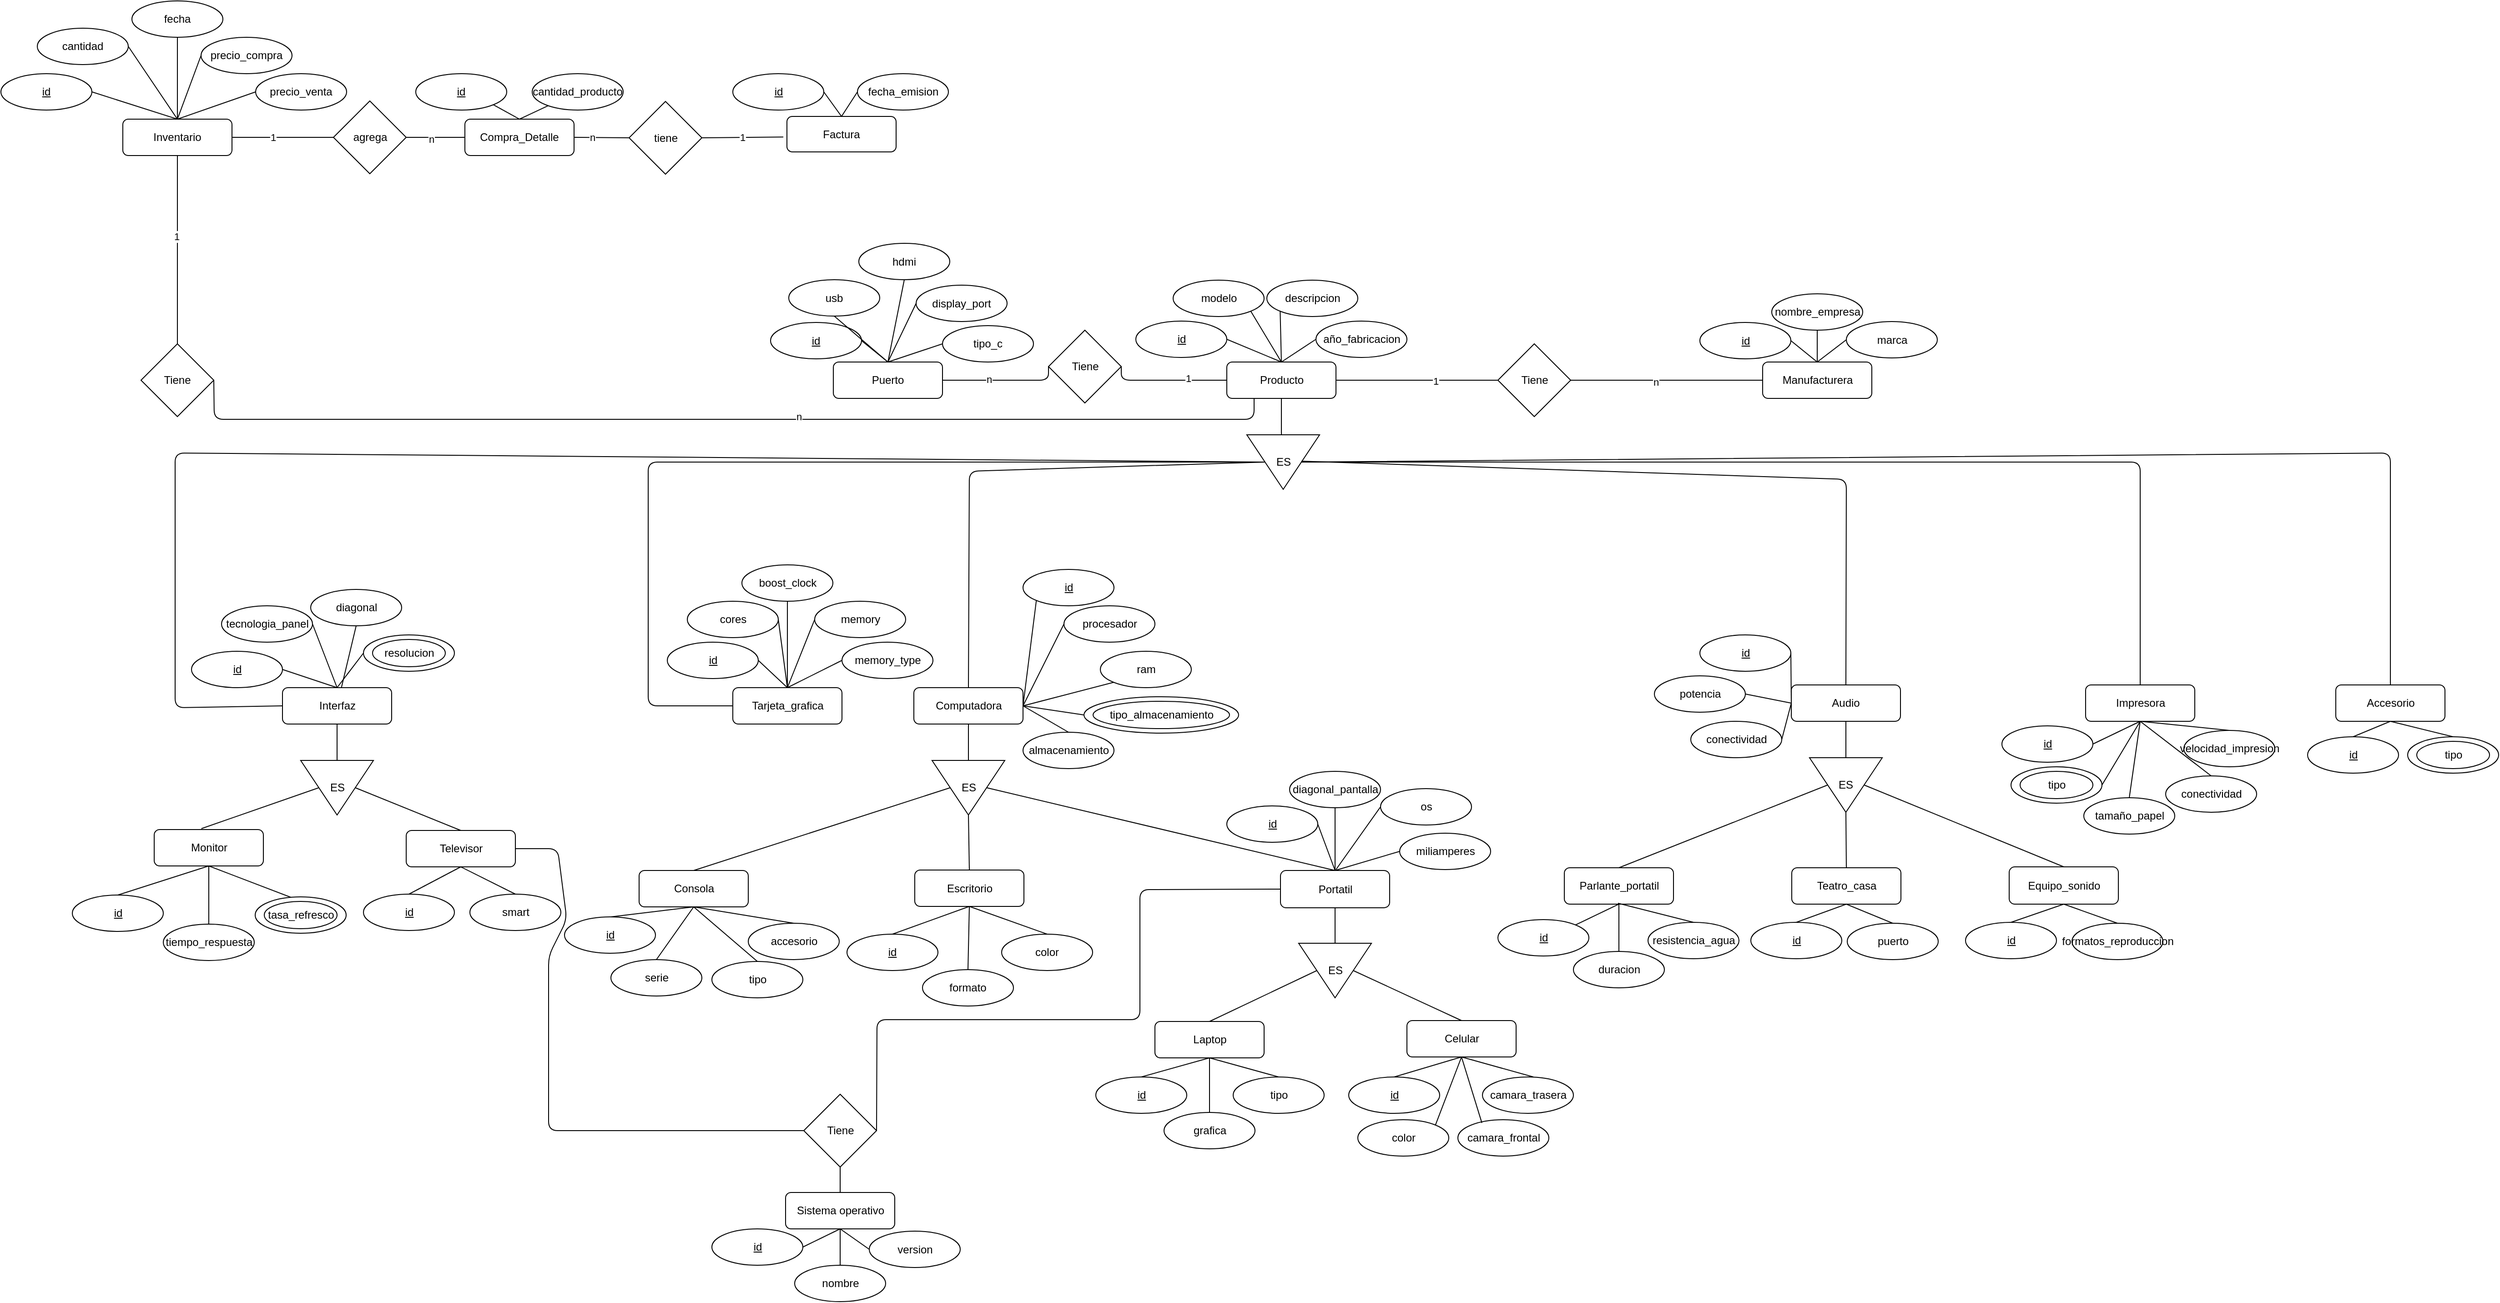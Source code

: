 <mxfile version="14.4.7" type="github" pages="4">
  <diagram id="C5RBs43oDa-KdzZeNtuy" name="Producto">
    <mxGraphModel dx="5478" dy="2734" grid="1" gridSize="10" guides="1" tooltips="1" connect="1" arrows="1" fold="1" page="1" pageScale="1" pageWidth="827" pageHeight="1169" math="0" shadow="0">
      <root>
        <mxCell id="WIyWlLk6GJQsqaUBKTNV-0" />
        <mxCell id="WIyWlLk6GJQsqaUBKTNV-1" parent="WIyWlLk6GJQsqaUBKTNV-0" />
        <mxCell id="WIyWlLk6GJQsqaUBKTNV-3" value="&lt;div&gt;Producto&lt;/div&gt;" style="rounded=1;whiteSpace=wrap;html=1;fontSize=12;glass=0;strokeWidth=1;shadow=0;" parent="WIyWlLk6GJQsqaUBKTNV-1" vertex="1">
          <mxGeometry x="-984.5" y="77" width="120" height="40" as="geometry" />
        </mxCell>
        <mxCell id="fAMaraMxvduH2i15xiud-3" value="&lt;u&gt;id&lt;/u&gt;" style="ellipse;whiteSpace=wrap;html=1;align=center;newEdgeStyle={&quot;edgeStyle&quot;:&quot;entityRelationEdgeStyle&quot;,&quot;startArrow&quot;:&quot;none&quot;,&quot;endArrow&quot;:&quot;none&quot;,&quot;segment&quot;:10,&quot;curved&quot;:1};treeFolding=1;treeMoving=1;" parent="WIyWlLk6GJQsqaUBKTNV-1" vertex="1">
          <mxGeometry x="-1084.5" y="32" width="100" height="40" as="geometry" />
        </mxCell>
        <mxCell id="fAMaraMxvduH2i15xiud-5" value="modelo" style="ellipse;whiteSpace=wrap;html=1;align=center;newEdgeStyle={&quot;edgeStyle&quot;:&quot;entityRelationEdgeStyle&quot;,&quot;startArrow&quot;:&quot;none&quot;,&quot;endArrow&quot;:&quot;none&quot;,&quot;segment&quot;:10,&quot;curved&quot;:1};treeFolding=1;treeMoving=1;" parent="WIyWlLk6GJQsqaUBKTNV-1" vertex="1">
          <mxGeometry x="-1043.5" y="-13" width="100" height="40" as="geometry" />
        </mxCell>
        <mxCell id="fAMaraMxvduH2i15xiud-6" value="descripcion" style="ellipse;whiteSpace=wrap;html=1;align=center;newEdgeStyle={&quot;edgeStyle&quot;:&quot;entityRelationEdgeStyle&quot;,&quot;startArrow&quot;:&quot;none&quot;,&quot;endArrow&quot;:&quot;none&quot;,&quot;segment&quot;:10,&quot;curved&quot;:1};treeFolding=1;treeMoving=1;" parent="WIyWlLk6GJQsqaUBKTNV-1" vertex="1">
          <mxGeometry x="-940.5" y="-13" width="100" height="40" as="geometry" />
        </mxCell>
        <mxCell id="fAMaraMxvduH2i15xiud-8" value="año_fabricacion" style="ellipse;whiteSpace=wrap;html=1;align=center;newEdgeStyle={&quot;edgeStyle&quot;:&quot;entityRelationEdgeStyle&quot;,&quot;startArrow&quot;:&quot;none&quot;,&quot;endArrow&quot;:&quot;none&quot;,&quot;segment&quot;:10,&quot;curved&quot;:1};treeFolding=1;treeMoving=1;" parent="WIyWlLk6GJQsqaUBKTNV-1" vertex="1">
          <mxGeometry x="-886.5" y="32" width="100" height="40" as="geometry" />
        </mxCell>
        <mxCell id="fAMaraMxvduH2i15xiud-11" value="" style="endArrow=none;html=1;entryX=1;entryY=1;entryDx=0;entryDy=0;exitX=0.5;exitY=0;exitDx=0;exitDy=0;" parent="WIyWlLk6GJQsqaUBKTNV-1" source="WIyWlLk6GJQsqaUBKTNV-3" target="fAMaraMxvduH2i15xiud-5" edge="1">
          <mxGeometry width="50" height="50" relative="1" as="geometry">
            <mxPoint x="-858.5" y="207" as="sourcePoint" />
            <mxPoint x="-808.5" y="157" as="targetPoint" />
          </mxGeometry>
        </mxCell>
        <mxCell id="fAMaraMxvduH2i15xiud-12" value="" style="endArrow=none;html=1;entryX=0;entryY=1;entryDx=0;entryDy=0;exitX=0.5;exitY=0;exitDx=0;exitDy=0;" parent="WIyWlLk6GJQsqaUBKTNV-1" source="WIyWlLk6GJQsqaUBKTNV-3" target="fAMaraMxvduH2i15xiud-6" edge="1">
          <mxGeometry width="50" height="50" relative="1" as="geometry">
            <mxPoint x="-858.5" y="207" as="sourcePoint" />
            <mxPoint x="-808.5" y="157" as="targetPoint" />
          </mxGeometry>
        </mxCell>
        <mxCell id="fAMaraMxvduH2i15xiud-15" value="" style="endArrow=none;html=1;entryX=0.5;entryY=0;entryDx=0;entryDy=0;exitX=1;exitY=0.5;exitDx=0;exitDy=0;" parent="WIyWlLk6GJQsqaUBKTNV-1" source="fAMaraMxvduH2i15xiud-3" target="WIyWlLk6GJQsqaUBKTNV-3" edge="1">
          <mxGeometry width="50" height="50" relative="1" as="geometry">
            <mxPoint x="-858.5" y="207" as="sourcePoint" />
            <mxPoint x="-808.5" y="157" as="targetPoint" />
          </mxGeometry>
        </mxCell>
        <mxCell id="fAMaraMxvduH2i15xiud-16" value="" style="endArrow=none;html=1;entryX=0;entryY=0.5;entryDx=0;entryDy=0;exitX=0.5;exitY=0;exitDx=0;exitDy=0;" parent="WIyWlLk6GJQsqaUBKTNV-1" source="WIyWlLk6GJQsqaUBKTNV-3" target="fAMaraMxvduH2i15xiud-8" edge="1">
          <mxGeometry width="50" height="50" relative="1" as="geometry">
            <mxPoint x="-858.5" y="207" as="sourcePoint" />
            <mxPoint x="-828.5" y="47" as="targetPoint" />
          </mxGeometry>
        </mxCell>
        <mxCell id="fAMaraMxvduH2i15xiud-19" value="ES" style="triangle;whiteSpace=wrap;html=1;direction=south;" parent="WIyWlLk6GJQsqaUBKTNV-1" vertex="1">
          <mxGeometry x="-962.5" y="157" width="80" height="60" as="geometry" />
        </mxCell>
        <mxCell id="fAMaraMxvduH2i15xiud-20" value="Audio" style="rounded=1;whiteSpace=wrap;html=1;fontSize=12;glass=0;strokeWidth=1;shadow=0;" parent="WIyWlLk6GJQsqaUBKTNV-1" vertex="1">
          <mxGeometry x="-364" y="432" width="120" height="40" as="geometry" />
        </mxCell>
        <mxCell id="fAMaraMxvduH2i15xiud-21" value="Impresora" style="rounded=1;whiteSpace=wrap;html=1;fontSize=12;glass=0;strokeWidth=1;shadow=0;" parent="WIyWlLk6GJQsqaUBKTNV-1" vertex="1">
          <mxGeometry x="-40.5" y="432" width="120" height="40" as="geometry" />
        </mxCell>
        <mxCell id="fAMaraMxvduH2i15xiud-22" value="Accesorio" style="rounded=1;whiteSpace=wrap;html=1;fontSize=12;glass=0;strokeWidth=1;shadow=0;" parent="WIyWlLk6GJQsqaUBKTNV-1" vertex="1">
          <mxGeometry x="234.5" y="432" width="120" height="40" as="geometry" />
        </mxCell>
        <mxCell id="fAMaraMxvduH2i15xiud-23" value="Computadora" style="rounded=1;whiteSpace=wrap;html=1;fontSize=12;glass=0;strokeWidth=1;shadow=0;" parent="WIyWlLk6GJQsqaUBKTNV-1" vertex="1">
          <mxGeometry x="-1328.5" y="435" width="120" height="40" as="geometry" />
        </mxCell>
        <mxCell id="fAMaraMxvduH2i15xiud-24" value="Interfaz" style="rounded=1;whiteSpace=wrap;html=1;fontSize=12;glass=0;strokeWidth=1;shadow=0;" parent="WIyWlLk6GJQsqaUBKTNV-1" vertex="1">
          <mxGeometry x="-2022.5" y="435" width="120" height="40" as="geometry" />
        </mxCell>
        <mxCell id="fAMaraMxvduH2i15xiud-25" value="" style="endArrow=none;html=1;entryX=0.5;entryY=1;entryDx=0;entryDy=0;exitX=0;exitY=0.5;exitDx=0;exitDy=0;" parent="WIyWlLk6GJQsqaUBKTNV-1" source="fAMaraMxvduH2i15xiud-24" target="fAMaraMxvduH2i15xiud-19" edge="1">
          <mxGeometry width="50" height="50" relative="1" as="geometry">
            <mxPoint x="-88.5" y="545" as="sourcePoint" />
            <mxPoint x="-117.5" y="345.0" as="targetPoint" />
            <Array as="points">
              <mxPoint x="-2140.5" y="457" />
              <mxPoint x="-2140.5" y="177" />
            </Array>
          </mxGeometry>
        </mxCell>
        <mxCell id="fAMaraMxvduH2i15xiud-26" value="" style="endArrow=none;html=1;entryX=0.5;entryY=1;entryDx=0;entryDy=0;exitX=0.5;exitY=0;exitDx=0;exitDy=0;" parent="WIyWlLk6GJQsqaUBKTNV-1" source="fAMaraMxvduH2i15xiud-23" target="fAMaraMxvduH2i15xiud-19" edge="1">
          <mxGeometry width="50" height="50" relative="1" as="geometry">
            <mxPoint x="-88.5" y="545" as="sourcePoint" />
            <mxPoint x="-117.5" y="345.0" as="targetPoint" />
            <Array as="points">
              <mxPoint x="-1267.5" y="197" />
            </Array>
          </mxGeometry>
        </mxCell>
        <mxCell id="fAMaraMxvduH2i15xiud-27" value="" style="endArrow=none;html=1;entryX=0.5;entryY=0;entryDx=0;entryDy=0;exitX=0.5;exitY=0;exitDx=0;exitDy=0;" parent="WIyWlLk6GJQsqaUBKTNV-1" source="fAMaraMxvduH2i15xiud-21" target="fAMaraMxvduH2i15xiud-19" edge="1">
          <mxGeometry width="50" height="50" relative="1" as="geometry">
            <mxPoint x="-87.5" y="545" as="sourcePoint" />
            <mxPoint x="-37.5" y="495" as="targetPoint" />
            <Array as="points">
              <mxPoint x="19.5" y="187" />
            </Array>
          </mxGeometry>
        </mxCell>
        <mxCell id="fAMaraMxvduH2i15xiud-28" value="" style="endArrow=none;html=1;entryX=0.5;entryY=0;entryDx=0;entryDy=0;exitX=0.5;exitY=0;exitDx=0;exitDy=0;" parent="WIyWlLk6GJQsqaUBKTNV-1" source="fAMaraMxvduH2i15xiud-22" target="fAMaraMxvduH2i15xiud-19" edge="1">
          <mxGeometry width="50" height="50" relative="1" as="geometry">
            <mxPoint x="-87.5" y="545" as="sourcePoint" />
            <mxPoint x="-37.5" y="495" as="targetPoint" />
            <Array as="points">
              <mxPoint x="294.5" y="177" />
            </Array>
          </mxGeometry>
        </mxCell>
        <mxCell id="fAMaraMxvduH2i15xiud-29" value="" style="endArrow=none;html=1;entryX=0.5;entryY=1;entryDx=0;entryDy=0;" parent="WIyWlLk6GJQsqaUBKTNV-1" target="WIyWlLk6GJQsqaUBKTNV-3" edge="1">
          <mxGeometry width="50" height="50" relative="1" as="geometry">
            <mxPoint x="-924.5" y="157" as="sourcePoint" />
            <mxPoint x="-863.5" y="337" as="targetPoint" />
          </mxGeometry>
        </mxCell>
        <mxCell id="fAMaraMxvduH2i15xiud-30" value="" style="endArrow=none;html=1;exitX=0.5;exitY=0;exitDx=0;exitDy=0;entryX=0.5;entryY=0;entryDx=0;entryDy=0;" parent="WIyWlLk6GJQsqaUBKTNV-1" source="fAMaraMxvduH2i15xiud-20" edge="1">
          <mxGeometry width="50" height="50" relative="1" as="geometry">
            <mxPoint x="-97" y="434" as="sourcePoint" />
            <mxPoint x="-902.5" y="186" as="targetPoint" />
            <Array as="points">
              <mxPoint x="-303.5" y="206" />
            </Array>
          </mxGeometry>
        </mxCell>
        <mxCell id="fAMaraMxvduH2i15xiud-31" value="Monitor" style="rounded=1;whiteSpace=wrap;html=1;fontSize=12;glass=0;strokeWidth=1;shadow=0;" parent="WIyWlLk6GJQsqaUBKTNV-1" vertex="1">
          <mxGeometry x="-2163.5" y="591" width="120" height="40" as="geometry" />
        </mxCell>
        <mxCell id="fAMaraMxvduH2i15xiud-32" value="Televisor" style="rounded=1;whiteSpace=wrap;html=1;fontSize=12;glass=0;strokeWidth=1;shadow=0;" parent="WIyWlLk6GJQsqaUBKTNV-1" vertex="1">
          <mxGeometry x="-1886.5" y="592" width="120" height="40" as="geometry" />
        </mxCell>
        <mxCell id="fAMaraMxvduH2i15xiud-33" value="Consola" style="rounded=1;whiteSpace=wrap;html=1;fontSize=12;glass=0;strokeWidth=1;shadow=0;" parent="WIyWlLk6GJQsqaUBKTNV-1" vertex="1">
          <mxGeometry x="-1630.5" y="636" width="120" height="40" as="geometry" />
        </mxCell>
        <mxCell id="fAMaraMxvduH2i15xiud-34" value="Escritorio" style="rounded=1;whiteSpace=wrap;html=1;fontSize=12;glass=0;strokeWidth=1;shadow=0;" parent="WIyWlLk6GJQsqaUBKTNV-1" vertex="1">
          <mxGeometry x="-1327.5" y="635.5" width="120" height="40" as="geometry" />
        </mxCell>
        <mxCell id="fAMaraMxvduH2i15xiud-35" value="Portatil" style="rounded=1;whiteSpace=wrap;html=1;fontSize=12;glass=0;strokeWidth=1;shadow=0;" parent="WIyWlLk6GJQsqaUBKTNV-1" vertex="1">
          <mxGeometry x="-925.5" y="636" width="120" height="41" as="geometry" />
        </mxCell>
        <mxCell id="fAMaraMxvduH2i15xiud-37" value="Parlante_portatil" style="rounded=1;whiteSpace=wrap;html=1;fontSize=12;glass=0;strokeWidth=1;shadow=0;" parent="WIyWlLk6GJQsqaUBKTNV-1" vertex="1">
          <mxGeometry x="-613.5" y="633" width="120" height="40" as="geometry" />
        </mxCell>
        <mxCell id="fAMaraMxvduH2i15xiud-38" value="Teatro_casa" style="rounded=1;whiteSpace=wrap;html=1;fontSize=12;glass=0;strokeWidth=1;shadow=0;" parent="WIyWlLk6GJQsqaUBKTNV-1" vertex="1">
          <mxGeometry x="-363.5" y="633" width="120" height="40" as="geometry" />
        </mxCell>
        <mxCell id="fAMaraMxvduH2i15xiud-39" value="Equipo_sonido" style="rounded=1;whiteSpace=wrap;html=1;fontSize=12;glass=0;strokeWidth=1;shadow=0;" parent="WIyWlLk6GJQsqaUBKTNV-1" vertex="1">
          <mxGeometry x="-124.5" y="632" width="120" height="41" as="geometry" />
        </mxCell>
        <mxCell id="fAMaraMxvduH2i15xiud-40" value="" style="endArrow=none;html=1;exitX=0.5;exitY=0;exitDx=0;exitDy=0;entryX=0.5;entryY=0;entryDx=0;entryDy=0;" parent="WIyWlLk6GJQsqaUBKTNV-1" source="fAMaraMxvduH2i15xiud-49" target="fAMaraMxvduH2i15xiud-35" edge="1">
          <mxGeometry width="50" height="50" relative="1" as="geometry">
            <mxPoint x="-1449.5" y="545" as="sourcePoint" />
            <mxPoint x="-910.5" y="565" as="targetPoint" />
          </mxGeometry>
        </mxCell>
        <mxCell id="fAMaraMxvduH2i15xiud-41" value="" style="endArrow=none;html=1;entryX=1;entryY=0.5;entryDx=0;entryDy=0;exitX=0.5;exitY=0;exitDx=0;exitDy=0;" parent="WIyWlLk6GJQsqaUBKTNV-1" source="fAMaraMxvduH2i15xiud-34" target="fAMaraMxvduH2i15xiud-49" edge="1">
          <mxGeometry width="50" height="50" relative="1" as="geometry">
            <mxPoint x="-960.5" y="615" as="sourcePoint" />
            <mxPoint x="-1469.5" y="575" as="targetPoint" />
          </mxGeometry>
        </mxCell>
        <mxCell id="fAMaraMxvduH2i15xiud-42" value="" style="endArrow=none;html=1;exitX=0.5;exitY=0;exitDx=0;exitDy=0;entryX=0.5;entryY=1;entryDx=0;entryDy=0;" parent="WIyWlLk6GJQsqaUBKTNV-1" source="fAMaraMxvduH2i15xiud-33" target="fAMaraMxvduH2i15xiud-49" edge="1">
          <mxGeometry width="50" height="50" relative="1" as="geometry">
            <mxPoint x="-960.5" y="615" as="sourcePoint" />
            <mxPoint x="-1489.5" y="545" as="targetPoint" />
          </mxGeometry>
        </mxCell>
        <mxCell id="fAMaraMxvduH2i15xiud-43" value="" style="endArrow=none;html=1;exitX=0.5;exitY=0;exitDx=0;exitDy=0;entryX=0.5;entryY=0;entryDx=0;entryDy=0;" parent="WIyWlLk6GJQsqaUBKTNV-1" source="fAMaraMxvduH2i15xiud-48" target="fAMaraMxvduH2i15xiud-32" edge="1">
          <mxGeometry width="50" height="50" relative="1" as="geometry">
            <mxPoint x="-932.5" y="615" as="sourcePoint" />
            <mxPoint x="-882.5" y="565" as="targetPoint" />
          </mxGeometry>
        </mxCell>
        <mxCell id="fAMaraMxvduH2i15xiud-44" value="" style="endArrow=none;html=1;entryX=0.5;entryY=1;entryDx=0;entryDy=0;exitX=0.432;exitY=-0.025;exitDx=0;exitDy=0;exitPerimeter=0;" parent="WIyWlLk6GJQsqaUBKTNV-1" source="fAMaraMxvduH2i15xiud-31" target="fAMaraMxvduH2i15xiud-48" edge="1">
          <mxGeometry width="50" height="50" relative="1" as="geometry">
            <mxPoint x="-2124.5" y="636" as="sourcePoint" />
            <mxPoint x="-882.5" y="565" as="targetPoint" />
          </mxGeometry>
        </mxCell>
        <mxCell id="fAMaraMxvduH2i15xiud-45" value="" style="endArrow=none;html=1;entryX=0.5;entryY=1;entryDx=0;entryDy=0;exitX=0;exitY=0.5;exitDx=0;exitDy=0;" parent="WIyWlLk6GJQsqaUBKTNV-1" source="fAMaraMxvduH2i15xiud-54" target="fAMaraMxvduH2i15xiud-20" edge="1">
          <mxGeometry width="50" height="50" relative="1" as="geometry">
            <mxPoint x="-433.5" y="612" as="sourcePoint" />
            <mxPoint x="-383.5" y="562" as="targetPoint" />
          </mxGeometry>
        </mxCell>
        <mxCell id="fAMaraMxvduH2i15xiud-46" value="" style="endArrow=none;html=1;entryX=0.5;entryY=0;entryDx=0;entryDy=0;exitX=0.5;exitY=0;exitDx=0;exitDy=0;" parent="WIyWlLk6GJQsqaUBKTNV-1" source="fAMaraMxvduH2i15xiud-39" target="fAMaraMxvduH2i15xiud-54" edge="1">
          <mxGeometry width="50" height="50" relative="1" as="geometry">
            <mxPoint x="-433.5" y="612" as="sourcePoint" />
            <mxPoint x="-383.5" y="562" as="targetPoint" />
          </mxGeometry>
        </mxCell>
        <mxCell id="fAMaraMxvduH2i15xiud-47" value="" style="endArrow=none;html=1;entryX=0.5;entryY=1;entryDx=0;entryDy=0;exitX=0.5;exitY=0;exitDx=0;exitDy=0;" parent="WIyWlLk6GJQsqaUBKTNV-1" source="fAMaraMxvduH2i15xiud-37" target="fAMaraMxvduH2i15xiud-54" edge="1">
          <mxGeometry width="50" height="50" relative="1" as="geometry">
            <mxPoint x="-433.5" y="612" as="sourcePoint" />
            <mxPoint x="-383.5" y="562" as="targetPoint" />
          </mxGeometry>
        </mxCell>
        <mxCell id="fAMaraMxvduH2i15xiud-48" value="ES" style="triangle;whiteSpace=wrap;html=1;direction=south;" parent="WIyWlLk6GJQsqaUBKTNV-1" vertex="1">
          <mxGeometry x="-2002.5" y="515" width="80" height="60" as="geometry" />
        </mxCell>
        <mxCell id="fAMaraMxvduH2i15xiud-49" value="ES" style="triangle;whiteSpace=wrap;html=1;direction=south;" parent="WIyWlLk6GJQsqaUBKTNV-1" vertex="1">
          <mxGeometry x="-1308.5" y="515" width="80" height="60" as="geometry" />
        </mxCell>
        <mxCell id="fAMaraMxvduH2i15xiud-52" value="" style="endArrow=none;html=1;entryX=0.5;entryY=1;entryDx=0;entryDy=0;exitX=0;exitY=0.5;exitDx=0;exitDy=0;" parent="WIyWlLk6GJQsqaUBKTNV-1" source="fAMaraMxvduH2i15xiud-49" target="fAMaraMxvduH2i15xiud-23" edge="1">
          <mxGeometry width="50" height="50" relative="1" as="geometry">
            <mxPoint x="-1471.5" y="515" as="sourcePoint" />
            <mxPoint x="-1471.5" y="475" as="targetPoint" />
          </mxGeometry>
        </mxCell>
        <mxCell id="fAMaraMxvduH2i15xiud-53" value="" style="endArrow=none;html=1;entryX=0.5;entryY=1;entryDx=0;entryDy=0;exitX=0;exitY=0.5;exitDx=0;exitDy=0;" parent="WIyWlLk6GJQsqaUBKTNV-1" source="fAMaraMxvduH2i15xiud-48" target="fAMaraMxvduH2i15xiud-24" edge="1">
          <mxGeometry width="50" height="50" relative="1" as="geometry">
            <mxPoint x="-932.5" y="615" as="sourcePoint" />
            <mxPoint x="-882.5" y="565" as="targetPoint" />
          </mxGeometry>
        </mxCell>
        <mxCell id="fAMaraMxvduH2i15xiud-54" value="ES" style="triangle;whiteSpace=wrap;html=1;direction=south;" parent="WIyWlLk6GJQsqaUBKTNV-1" vertex="1">
          <mxGeometry x="-344" y="512" width="80" height="60" as="geometry" />
        </mxCell>
        <mxCell id="fAMaraMxvduH2i15xiud-57" value="" style="endArrow=none;html=1;entryX=1;entryY=0.5;entryDx=0;entryDy=0;exitX=0.5;exitY=0;exitDx=0;exitDy=0;" parent="WIyWlLk6GJQsqaUBKTNV-1" source="fAMaraMxvduH2i15xiud-38" target="fAMaraMxvduH2i15xiud-54" edge="1">
          <mxGeometry width="50" height="50" relative="1" as="geometry">
            <mxPoint x="-931.5" y="643" as="sourcePoint" />
            <mxPoint x="-932.5" y="582" as="targetPoint" />
          </mxGeometry>
        </mxCell>
        <mxCell id="fAMaraMxvduH2i15xiud-59" value="&lt;u&gt;id&lt;/u&gt;" style="ellipse;whiteSpace=wrap;html=1;align=center;newEdgeStyle={&quot;edgeStyle&quot;:&quot;entityRelationEdgeStyle&quot;,&quot;startArrow&quot;:&quot;none&quot;,&quot;endArrow&quot;:&quot;none&quot;,&quot;segment&quot;:10,&quot;curved&quot;:1};treeFolding=1;treeMoving=1;" parent="WIyWlLk6GJQsqaUBKTNV-1" vertex="1">
          <mxGeometry x="-132.5" y="477" width="100" height="40" as="geometry" />
        </mxCell>
        <mxCell id="fAMaraMxvduH2i15xiud-60" value="" style="ellipse;whiteSpace=wrap;html=1;align=center;newEdgeStyle={&quot;edgeStyle&quot;:&quot;entityRelationEdgeStyle&quot;,&quot;startArrow&quot;:&quot;none&quot;,&quot;endArrow&quot;:&quot;none&quot;,&quot;segment&quot;:10,&quot;curved&quot;:1};treeFolding=1;treeMoving=1;" parent="WIyWlLk6GJQsqaUBKTNV-1" vertex="1">
          <mxGeometry x="-122.5" y="522" width="100" height="40" as="geometry" />
        </mxCell>
        <mxCell id="fAMaraMxvduH2i15xiud-61" value="tamaño_papel" style="ellipse;whiteSpace=wrap;html=1;align=center;newEdgeStyle={&quot;edgeStyle&quot;:&quot;entityRelationEdgeStyle&quot;,&quot;startArrow&quot;:&quot;none&quot;,&quot;endArrow&quot;:&quot;none&quot;,&quot;segment&quot;:10,&quot;curved&quot;:1};treeFolding=1;treeMoving=1;" parent="WIyWlLk6GJQsqaUBKTNV-1" vertex="1">
          <mxGeometry x="-42.5" y="556" width="100" height="40" as="geometry" />
        </mxCell>
        <mxCell id="fAMaraMxvduH2i15xiud-62" value="&lt;div&gt;conectividad&lt;/div&gt;" style="ellipse;whiteSpace=wrap;html=1;align=center;newEdgeStyle={&quot;edgeStyle&quot;:&quot;entityRelationEdgeStyle&quot;,&quot;startArrow&quot;:&quot;none&quot;,&quot;endArrow&quot;:&quot;none&quot;,&quot;segment&quot;:10,&quot;curved&quot;:1};treeFolding=1;treeMoving=1;" parent="WIyWlLk6GJQsqaUBKTNV-1" vertex="1">
          <mxGeometry x="47.5" y="532" width="100" height="40" as="geometry" />
        </mxCell>
        <mxCell id="fAMaraMxvduH2i15xiud-63" value="velocidad_impresion" style="ellipse;whiteSpace=wrap;html=1;align=center;newEdgeStyle={&quot;edgeStyle&quot;:&quot;entityRelationEdgeStyle&quot;,&quot;startArrow&quot;:&quot;none&quot;,&quot;endArrow&quot;:&quot;none&quot;,&quot;segment&quot;:10,&quot;curved&quot;:1};treeFolding=1;treeMoving=1;" parent="WIyWlLk6GJQsqaUBKTNV-1" vertex="1">
          <mxGeometry x="67.5" y="482" width="100" height="40" as="geometry" />
        </mxCell>
        <mxCell id="fAMaraMxvduH2i15xiud-64" value="" style="endArrow=none;html=1;entryX=0.5;entryY=1;entryDx=0;entryDy=0;exitX=0.5;exitY=0;exitDx=0;exitDy=0;" parent="WIyWlLk6GJQsqaUBKTNV-1" source="fAMaraMxvduH2i15xiud-63" target="fAMaraMxvduH2i15xiud-21" edge="1">
          <mxGeometry width="50" height="50" relative="1" as="geometry">
            <mxPoint x="-642.5" y="612" as="sourcePoint" />
            <mxPoint x="-592.5" y="562" as="targetPoint" />
          </mxGeometry>
        </mxCell>
        <mxCell id="fAMaraMxvduH2i15xiud-65" value="" style="endArrow=none;html=1;entryX=0.5;entryY=1;entryDx=0;entryDy=0;exitX=0.5;exitY=0;exitDx=0;exitDy=0;" parent="WIyWlLk6GJQsqaUBKTNV-1" source="fAMaraMxvduH2i15xiud-62" target="fAMaraMxvduH2i15xiud-21" edge="1">
          <mxGeometry width="50" height="50" relative="1" as="geometry">
            <mxPoint x="-642.5" y="612" as="sourcePoint" />
            <mxPoint x="-592.5" y="562" as="targetPoint" />
          </mxGeometry>
        </mxCell>
        <mxCell id="fAMaraMxvduH2i15xiud-66" value="" style="endArrow=none;html=1;entryX=0.5;entryY=1;entryDx=0;entryDy=0;exitX=0.5;exitY=0;exitDx=0;exitDy=0;" parent="WIyWlLk6GJQsqaUBKTNV-1" source="fAMaraMxvduH2i15xiud-61" target="fAMaraMxvduH2i15xiud-21" edge="1">
          <mxGeometry width="50" height="50" relative="1" as="geometry">
            <mxPoint x="37.5" y="572" as="sourcePoint" />
            <mxPoint x="87.5" y="522" as="targetPoint" />
          </mxGeometry>
        </mxCell>
        <mxCell id="fAMaraMxvduH2i15xiud-67" value="" style="endArrow=none;html=1;exitX=1;exitY=0.5;exitDx=0;exitDy=0;entryX=0.5;entryY=1;entryDx=0;entryDy=0;" parent="WIyWlLk6GJQsqaUBKTNV-1" source="fAMaraMxvduH2i15xiud-60" target="fAMaraMxvduH2i15xiud-21" edge="1">
          <mxGeometry width="50" height="50" relative="1" as="geometry">
            <mxPoint x="37.5" y="572" as="sourcePoint" />
            <mxPoint x="87.5" y="522" as="targetPoint" />
          </mxGeometry>
        </mxCell>
        <mxCell id="fAMaraMxvduH2i15xiud-69" value="" style="endArrow=none;html=1;entryX=0.5;entryY=1;entryDx=0;entryDy=0;exitX=1;exitY=0.5;exitDx=0;exitDy=0;" parent="WIyWlLk6GJQsqaUBKTNV-1" source="fAMaraMxvduH2i15xiud-59" target="fAMaraMxvduH2i15xiud-21" edge="1">
          <mxGeometry width="50" height="50" relative="1" as="geometry">
            <mxPoint x="36.5" y="572" as="sourcePoint" />
            <mxPoint x="-41.5" y="452.0" as="targetPoint" />
          </mxGeometry>
        </mxCell>
        <mxCell id="fAMaraMxvduH2i15xiud-70" value="tipo" style="ellipse;whiteSpace=wrap;html=1;align=center;newEdgeStyle={&quot;edgeStyle&quot;:&quot;entityRelationEdgeStyle&quot;,&quot;startArrow&quot;:&quot;none&quot;,&quot;endArrow&quot;:&quot;none&quot;,&quot;segment&quot;:10,&quot;curved&quot;:1};treeFolding=1;treeMoving=1;" parent="WIyWlLk6GJQsqaUBKTNV-1" vertex="1">
          <mxGeometry x="-112.5" y="527" width="80" height="30" as="geometry" />
        </mxCell>
        <mxCell id="fAMaraMxvduH2i15xiud-72" value="" style="ellipse;whiteSpace=wrap;html=1;align=center;newEdgeStyle={&quot;edgeStyle&quot;:&quot;entityRelationEdgeStyle&quot;,&quot;startArrow&quot;:&quot;none&quot;,&quot;endArrow&quot;:&quot;none&quot;,&quot;segment&quot;:10,&quot;curved&quot;:1};treeFolding=1;treeMoving=1;" parent="WIyWlLk6GJQsqaUBKTNV-1" vertex="1">
          <mxGeometry x="313.5" y="489" width="100" height="40" as="geometry" />
        </mxCell>
        <mxCell id="fAMaraMxvduH2i15xiud-73" value="tipo" style="ellipse;whiteSpace=wrap;html=1;align=center;newEdgeStyle={&quot;edgeStyle&quot;:&quot;entityRelationEdgeStyle&quot;,&quot;startArrow&quot;:&quot;none&quot;,&quot;endArrow&quot;:&quot;none&quot;,&quot;segment&quot;:10,&quot;curved&quot;:1};treeFolding=1;treeMoving=1;" parent="WIyWlLk6GJQsqaUBKTNV-1" vertex="1">
          <mxGeometry x="323.5" y="494" width="80" height="30" as="geometry" />
        </mxCell>
        <mxCell id="fAMaraMxvduH2i15xiud-74" value="&lt;u&gt;id&lt;/u&gt;" style="ellipse;whiteSpace=wrap;html=1;align=center;newEdgeStyle={&quot;edgeStyle&quot;:&quot;entityRelationEdgeStyle&quot;,&quot;startArrow&quot;:&quot;none&quot;,&quot;endArrow&quot;:&quot;none&quot;,&quot;segment&quot;:10,&quot;curved&quot;:1};treeFolding=1;treeMoving=1;" parent="WIyWlLk6GJQsqaUBKTNV-1" vertex="1">
          <mxGeometry x="203.5" y="489" width="100" height="40" as="geometry" />
        </mxCell>
        <mxCell id="fAMaraMxvduH2i15xiud-75" value="" style="endArrow=none;html=1;entryX=0.5;entryY=1;entryDx=0;entryDy=0;exitX=0.5;exitY=0;exitDx=0;exitDy=0;" parent="WIyWlLk6GJQsqaUBKTNV-1" source="fAMaraMxvduH2i15xiud-72" target="fAMaraMxvduH2i15xiud-22" edge="1">
          <mxGeometry width="50" height="50" relative="1" as="geometry">
            <mxPoint x="13.5" y="572" as="sourcePoint" />
            <mxPoint x="63.5" y="522" as="targetPoint" />
          </mxGeometry>
        </mxCell>
        <mxCell id="fAMaraMxvduH2i15xiud-76" value="" style="endArrow=none;html=1;entryX=0.5;entryY=1;entryDx=0;entryDy=0;exitX=0.5;exitY=0;exitDx=0;exitDy=0;" parent="WIyWlLk6GJQsqaUBKTNV-1" source="fAMaraMxvduH2i15xiud-74" target="fAMaraMxvduH2i15xiud-22" edge="1">
          <mxGeometry width="50" height="50" relative="1" as="geometry">
            <mxPoint x="13.5" y="572" as="sourcePoint" />
            <mxPoint x="63.5" y="522" as="targetPoint" />
          </mxGeometry>
        </mxCell>
        <mxCell id="fAMaraMxvduH2i15xiud-83" value="&lt;u&gt;id&lt;/u&gt;" style="ellipse;whiteSpace=wrap;html=1;align=center;newEdgeStyle={&quot;edgeStyle&quot;:&quot;entityRelationEdgeStyle&quot;,&quot;startArrow&quot;:&quot;none&quot;,&quot;endArrow&quot;:&quot;none&quot;,&quot;segment&quot;:10,&quot;curved&quot;:1};treeFolding=1;treeMoving=1;" parent="WIyWlLk6GJQsqaUBKTNV-1" vertex="1">
          <mxGeometry x="-172.5" y="693" width="100" height="40" as="geometry" />
        </mxCell>
        <mxCell id="fAMaraMxvduH2i15xiud-84" value="formatos_reproduccion" style="ellipse;whiteSpace=wrap;html=1;align=center;newEdgeStyle={&quot;edgeStyle&quot;:&quot;entityRelationEdgeStyle&quot;,&quot;startArrow&quot;:&quot;none&quot;,&quot;endArrow&quot;:&quot;none&quot;,&quot;segment&quot;:10,&quot;curved&quot;:1};treeFolding=1;treeMoving=1;" parent="WIyWlLk6GJQsqaUBKTNV-1" vertex="1">
          <mxGeometry x="-55.5" y="694" width="100" height="40" as="geometry" />
        </mxCell>
        <mxCell id="fAMaraMxvduH2i15xiud-85" value="&lt;u&gt;id&lt;/u&gt;" style="ellipse;whiteSpace=wrap;html=1;align=center;newEdgeStyle={&quot;edgeStyle&quot;:&quot;entityRelationEdgeStyle&quot;,&quot;startArrow&quot;:&quot;none&quot;,&quot;endArrow&quot;:&quot;none&quot;,&quot;segment&quot;:10,&quot;curved&quot;:1};treeFolding=1;treeMoving=1;" parent="WIyWlLk6GJQsqaUBKTNV-1" vertex="1">
          <mxGeometry x="-408.5" y="693" width="100" height="40" as="geometry" />
        </mxCell>
        <mxCell id="fAMaraMxvduH2i15xiud-86" value="puerto" style="ellipse;whiteSpace=wrap;html=1;align=center;newEdgeStyle={&quot;edgeStyle&quot;:&quot;entityRelationEdgeStyle&quot;,&quot;startArrow&quot;:&quot;none&quot;,&quot;endArrow&quot;:&quot;none&quot;,&quot;segment&quot;:10,&quot;curved&quot;:1};treeFolding=1;treeMoving=1;" parent="WIyWlLk6GJQsqaUBKTNV-1" vertex="1">
          <mxGeometry x="-302.5" y="694" width="100" height="40" as="geometry" />
        </mxCell>
        <mxCell id="fAMaraMxvduH2i15xiud-87" value="&lt;u&gt;id&lt;/u&gt;" style="ellipse;whiteSpace=wrap;html=1;align=center;newEdgeStyle={&quot;edgeStyle&quot;:&quot;entityRelationEdgeStyle&quot;,&quot;startArrow&quot;:&quot;none&quot;,&quot;endArrow&quot;:&quot;none&quot;,&quot;segment&quot;:10,&quot;curved&quot;:1};treeFolding=1;treeMoving=1;" parent="WIyWlLk6GJQsqaUBKTNV-1" vertex="1">
          <mxGeometry x="-686.5" y="690" width="100" height="40" as="geometry" />
        </mxCell>
        <mxCell id="fAMaraMxvduH2i15xiud-88" value="duracion" style="ellipse;whiteSpace=wrap;html=1;align=center;newEdgeStyle={&quot;edgeStyle&quot;:&quot;entityRelationEdgeStyle&quot;,&quot;startArrow&quot;:&quot;none&quot;,&quot;endArrow&quot;:&quot;none&quot;,&quot;segment&quot;:10,&quot;curved&quot;:1};treeFolding=1;treeMoving=1;" parent="WIyWlLk6GJQsqaUBKTNV-1" vertex="1">
          <mxGeometry x="-603.5" y="725" width="100" height="40" as="geometry" />
        </mxCell>
        <mxCell id="fAMaraMxvduH2i15xiud-89" value="" style="endArrow=none;html=1;entryX=0.5;entryY=1;entryDx=0;entryDy=0;exitX=0.5;exitY=0;exitDx=0;exitDy=0;" parent="WIyWlLk6GJQsqaUBKTNV-1" source="fAMaraMxvduH2i15xiud-85" target="fAMaraMxvduH2i15xiud-38" edge="1">
          <mxGeometry width="50" height="50" relative="1" as="geometry">
            <mxPoint x="-375.5" y="672" as="sourcePoint" />
            <mxPoint x="-325.5" y="622" as="targetPoint" />
          </mxGeometry>
        </mxCell>
        <mxCell id="fAMaraMxvduH2i15xiud-90" value="" style="endArrow=none;html=1;entryX=0.5;entryY=1;entryDx=0;entryDy=0;exitX=0.5;exitY=0;exitDx=0;exitDy=0;" parent="WIyWlLk6GJQsqaUBKTNV-1" source="fAMaraMxvduH2i15xiud-86" target="fAMaraMxvduH2i15xiud-38" edge="1">
          <mxGeometry width="50" height="50" relative="1" as="geometry">
            <mxPoint x="-375.5" y="672" as="sourcePoint" />
            <mxPoint x="-325.5" y="622" as="targetPoint" />
          </mxGeometry>
        </mxCell>
        <mxCell id="fAMaraMxvduH2i15xiud-91" value="" style="endArrow=none;html=1;entryX=0.5;entryY=1;entryDx=0;entryDy=0;exitX=0.5;exitY=0;exitDx=0;exitDy=0;" parent="WIyWlLk6GJQsqaUBKTNV-1" source="fAMaraMxvduH2i15xiud-83" target="fAMaraMxvduH2i15xiud-39" edge="1">
          <mxGeometry width="50" height="50" relative="1" as="geometry">
            <mxPoint x="-375.5" y="672" as="sourcePoint" />
            <mxPoint x="-325.5" y="622" as="targetPoint" />
          </mxGeometry>
        </mxCell>
        <mxCell id="fAMaraMxvduH2i15xiud-92" value="" style="endArrow=none;html=1;entryX=0.5;entryY=1;entryDx=0;entryDy=0;exitX=0.5;exitY=0;exitDx=0;exitDy=0;" parent="WIyWlLk6GJQsqaUBKTNV-1" source="fAMaraMxvduH2i15xiud-84" target="fAMaraMxvduH2i15xiud-39" edge="1">
          <mxGeometry width="50" height="50" relative="1" as="geometry">
            <mxPoint x="-375.5" y="672" as="sourcePoint" />
            <mxPoint x="-325.5" y="622" as="targetPoint" />
          </mxGeometry>
        </mxCell>
        <mxCell id="fAMaraMxvduH2i15xiud-93" value="resistencia_agua" style="ellipse;whiteSpace=wrap;html=1;align=center;newEdgeStyle={&quot;edgeStyle&quot;:&quot;entityRelationEdgeStyle&quot;,&quot;startArrow&quot;:&quot;none&quot;,&quot;endArrow&quot;:&quot;none&quot;,&quot;segment&quot;:10,&quot;curved&quot;:1};treeFolding=1;treeMoving=1;" parent="WIyWlLk6GJQsqaUBKTNV-1" vertex="1">
          <mxGeometry x="-521.5" y="693" width="100" height="40" as="geometry" />
        </mxCell>
        <mxCell id="fAMaraMxvduH2i15xiud-94" value="" style="endArrow=none;html=1;entryX=0.5;entryY=0;entryDx=0;entryDy=0;" parent="WIyWlLk6GJQsqaUBKTNV-1" target="fAMaraMxvduH2i15xiud-93" edge="1">
          <mxGeometry width="50" height="50" relative="1" as="geometry">
            <mxPoint x="-554.5" y="672" as="sourcePoint" />
            <mxPoint x="-504.5" y="622" as="targetPoint" />
          </mxGeometry>
        </mxCell>
        <mxCell id="fAMaraMxvduH2i15xiud-95" value="" style="endArrow=none;html=1;exitX=0.5;exitY=0;exitDx=0;exitDy=0;entryX=0.5;entryY=1;entryDx=0;entryDy=0;" parent="WIyWlLk6GJQsqaUBKTNV-1" source="fAMaraMxvduH2i15xiud-88" target="fAMaraMxvduH2i15xiud-37" edge="1">
          <mxGeometry width="50" height="50" relative="1" as="geometry">
            <mxPoint x="-554.5" y="672" as="sourcePoint" />
            <mxPoint x="-504.5" y="622" as="targetPoint" />
          </mxGeometry>
        </mxCell>
        <mxCell id="fAMaraMxvduH2i15xiud-97" value="" style="endArrow=none;html=1;exitX=1;exitY=0;exitDx=0;exitDy=0;entryX=0.5;entryY=1;entryDx=0;entryDy=0;" parent="WIyWlLk6GJQsqaUBKTNV-1" source="fAMaraMxvduH2i15xiud-87" target="fAMaraMxvduH2i15xiud-37" edge="1">
          <mxGeometry width="50" height="50" relative="1" as="geometry">
            <mxPoint x="-554.5" y="672" as="sourcePoint" />
            <mxPoint x="-504.5" y="622" as="targetPoint" />
          </mxGeometry>
        </mxCell>
        <mxCell id="fAMaraMxvduH2i15xiud-98" value="&lt;u&gt;id&lt;/u&gt;" style="ellipse;whiteSpace=wrap;html=1;align=center;newEdgeStyle={&quot;edgeStyle&quot;:&quot;entityRelationEdgeStyle&quot;,&quot;startArrow&quot;:&quot;none&quot;,&quot;endArrow&quot;:&quot;none&quot;,&quot;segment&quot;:10,&quot;curved&quot;:1};treeFolding=1;treeMoving=1;" parent="WIyWlLk6GJQsqaUBKTNV-1" vertex="1">
          <mxGeometry x="-984.5" y="565" width="100" height="40" as="geometry" />
        </mxCell>
        <mxCell id="fAMaraMxvduH2i15xiud-99" value="diagonal_pantalla" style="ellipse;whiteSpace=wrap;html=1;align=center;newEdgeStyle={&quot;edgeStyle&quot;:&quot;entityRelationEdgeStyle&quot;,&quot;startArrow&quot;:&quot;none&quot;,&quot;endArrow&quot;:&quot;none&quot;,&quot;segment&quot;:10,&quot;curved&quot;:1};treeFolding=1;treeMoving=1;" parent="WIyWlLk6GJQsqaUBKTNV-1" vertex="1">
          <mxGeometry x="-915.5" y="527" width="100" height="40" as="geometry" />
        </mxCell>
        <mxCell id="fAMaraMxvduH2i15xiud-100" value="miliamperes" style="ellipse;whiteSpace=wrap;html=1;align=center;newEdgeStyle={&quot;edgeStyle&quot;:&quot;entityRelationEdgeStyle&quot;,&quot;startArrow&quot;:&quot;none&quot;,&quot;endArrow&quot;:&quot;none&quot;,&quot;segment&quot;:10,&quot;curved&quot;:1};treeFolding=1;treeMoving=1;" parent="WIyWlLk6GJQsqaUBKTNV-1" vertex="1">
          <mxGeometry x="-794.5" y="595" width="100" height="40" as="geometry" />
        </mxCell>
        <mxCell id="fAMaraMxvduH2i15xiud-101" value="os" style="ellipse;whiteSpace=wrap;html=1;align=center;newEdgeStyle={&quot;edgeStyle&quot;:&quot;entityRelationEdgeStyle&quot;,&quot;startArrow&quot;:&quot;none&quot;,&quot;endArrow&quot;:&quot;none&quot;,&quot;segment&quot;:10,&quot;curved&quot;:1};treeFolding=1;treeMoving=1;" parent="WIyWlLk6GJQsqaUBKTNV-1" vertex="1">
          <mxGeometry x="-815.5" y="546" width="100" height="40" as="geometry" />
        </mxCell>
        <mxCell id="fAMaraMxvduH2i15xiud-102" value="ES" style="triangle;whiteSpace=wrap;html=1;direction=south;" parent="WIyWlLk6GJQsqaUBKTNV-1" vertex="1">
          <mxGeometry x="-905.5" y="716" width="80" height="60" as="geometry" />
        </mxCell>
        <mxCell id="fAMaraMxvduH2i15xiud-103" value="" style="endArrow=none;html=1;entryX=0.5;entryY=1;entryDx=0;entryDy=0;exitX=0;exitY=0.5;exitDx=0;exitDy=0;" parent="WIyWlLk6GJQsqaUBKTNV-1" source="fAMaraMxvduH2i15xiud-102" target="fAMaraMxvduH2i15xiud-35" edge="1">
          <mxGeometry width="50" height="50" relative="1" as="geometry">
            <mxPoint x="-1224.5" y="685" as="sourcePoint" />
            <mxPoint x="-1174.5" y="635" as="targetPoint" />
          </mxGeometry>
        </mxCell>
        <mxCell id="fAMaraMxvduH2i15xiud-104" value="" style="endArrow=none;html=1;entryX=0.5;entryY=1;entryDx=0;entryDy=0;exitX=0.5;exitY=0;exitDx=0;exitDy=0;" parent="WIyWlLk6GJQsqaUBKTNV-1" source="fAMaraMxvduH2i15xiud-35" target="fAMaraMxvduH2i15xiud-99" edge="1">
          <mxGeometry width="50" height="50" relative="1" as="geometry">
            <mxPoint x="-1224.5" y="685" as="sourcePoint" />
            <mxPoint x="-1174.5" y="635" as="targetPoint" />
          </mxGeometry>
        </mxCell>
        <mxCell id="fAMaraMxvduH2i15xiud-105" value="" style="endArrow=none;html=1;entryX=1;entryY=0.5;entryDx=0;entryDy=0;exitX=0.5;exitY=0;exitDx=0;exitDy=0;" parent="WIyWlLk6GJQsqaUBKTNV-1" source="fAMaraMxvduH2i15xiud-35" target="fAMaraMxvduH2i15xiud-98" edge="1">
          <mxGeometry width="50" height="50" relative="1" as="geometry">
            <mxPoint x="-1224.5" y="685" as="sourcePoint" />
            <mxPoint x="-1174.5" y="635" as="targetPoint" />
          </mxGeometry>
        </mxCell>
        <mxCell id="fAMaraMxvduH2i15xiud-106" value="" style="endArrow=none;html=1;entryX=0;entryY=0.5;entryDx=0;entryDy=0;" parent="WIyWlLk6GJQsqaUBKTNV-1" target="fAMaraMxvduH2i15xiud-101" edge="1">
          <mxGeometry width="50" height="50" relative="1" as="geometry">
            <mxPoint x="-864.5" y="635" as="sourcePoint" />
            <mxPoint x="-1174.5" y="635" as="targetPoint" />
          </mxGeometry>
        </mxCell>
        <mxCell id="fAMaraMxvduH2i15xiud-107" value="" style="endArrow=none;html=1;entryX=0;entryY=0.5;entryDx=0;entryDy=0;exitX=0.5;exitY=0;exitDx=0;exitDy=0;" parent="WIyWlLk6GJQsqaUBKTNV-1" source="fAMaraMxvduH2i15xiud-35" target="fAMaraMxvduH2i15xiud-100" edge="1">
          <mxGeometry width="50" height="50" relative="1" as="geometry">
            <mxPoint x="-1224.5" y="685" as="sourcePoint" />
            <mxPoint x="-1174.5" y="635" as="targetPoint" />
          </mxGeometry>
        </mxCell>
        <mxCell id="fAMaraMxvduH2i15xiud-108" value="Laptop" style="rounded=1;whiteSpace=wrap;html=1;fontSize=12;glass=0;strokeWidth=1;shadow=0;" parent="WIyWlLk6GJQsqaUBKTNV-1" vertex="1">
          <mxGeometry x="-1063.5" y="802" width="120" height="40" as="geometry" />
        </mxCell>
        <mxCell id="fAMaraMxvduH2i15xiud-109" value="Celular" style="rounded=1;whiteSpace=wrap;html=1;fontSize=12;glass=0;strokeWidth=1;shadow=0;" parent="WIyWlLk6GJQsqaUBKTNV-1" vertex="1">
          <mxGeometry x="-786.5" y="801" width="120" height="40" as="geometry" />
        </mxCell>
        <mxCell id="fAMaraMxvduH2i15xiud-110" value="" style="endArrow=none;html=1;entryX=0.5;entryY=0;entryDx=0;entryDy=0;exitX=0.5;exitY=0;exitDx=0;exitDy=0;" parent="WIyWlLk6GJQsqaUBKTNV-1" source="fAMaraMxvduH2i15xiud-102" target="fAMaraMxvduH2i15xiud-109" edge="1">
          <mxGeometry width="50" height="50" relative="1" as="geometry">
            <mxPoint x="-794.5" y="715" as="sourcePoint" />
            <mxPoint x="-744.5" y="665" as="targetPoint" />
          </mxGeometry>
        </mxCell>
        <mxCell id="fAMaraMxvduH2i15xiud-111" value="" style="endArrow=none;html=1;entryX=0.5;entryY=0;entryDx=0;entryDy=0;exitX=0.5;exitY=1;exitDx=0;exitDy=0;" parent="WIyWlLk6GJQsqaUBKTNV-1" source="fAMaraMxvduH2i15xiud-102" target="fAMaraMxvduH2i15xiud-108" edge="1">
          <mxGeometry width="50" height="50" relative="1" as="geometry">
            <mxPoint x="-794.5" y="715" as="sourcePoint" />
            <mxPoint x="-744.5" y="665" as="targetPoint" />
          </mxGeometry>
        </mxCell>
        <mxCell id="fAMaraMxvduH2i15xiud-112" value="&lt;u&gt;id&lt;/u&gt;" style="ellipse;whiteSpace=wrap;html=1;align=center;newEdgeStyle={&quot;edgeStyle&quot;:&quot;entityRelationEdgeStyle&quot;,&quot;startArrow&quot;:&quot;none&quot;,&quot;endArrow&quot;:&quot;none&quot;,&quot;segment&quot;:10,&quot;curved&quot;:1};treeFolding=1;treeMoving=1;" parent="WIyWlLk6GJQsqaUBKTNV-1" vertex="1">
          <mxGeometry x="-1402" y="706" width="100" height="40" as="geometry" />
        </mxCell>
        <mxCell id="fAMaraMxvduH2i15xiud-113" value="formato" style="ellipse;whiteSpace=wrap;html=1;align=center;newEdgeStyle={&quot;edgeStyle&quot;:&quot;entityRelationEdgeStyle&quot;,&quot;startArrow&quot;:&quot;none&quot;,&quot;endArrow&quot;:&quot;none&quot;,&quot;segment&quot;:10,&quot;curved&quot;:1};treeFolding=1;treeMoving=1;" parent="WIyWlLk6GJQsqaUBKTNV-1" vertex="1">
          <mxGeometry x="-1319" y="745" width="100" height="40" as="geometry" />
        </mxCell>
        <mxCell id="fAMaraMxvduH2i15xiud-114" value="color" style="ellipse;whiteSpace=wrap;html=1;align=center;newEdgeStyle={&quot;edgeStyle&quot;:&quot;entityRelationEdgeStyle&quot;,&quot;startArrow&quot;:&quot;none&quot;,&quot;endArrow&quot;:&quot;none&quot;,&quot;segment&quot;:10,&quot;curved&quot;:1};treeFolding=1;treeMoving=1;" parent="WIyWlLk6GJQsqaUBKTNV-1" vertex="1">
          <mxGeometry x="-1232" y="706" width="100" height="40" as="geometry" />
        </mxCell>
        <mxCell id="fAMaraMxvduH2i15xiud-115" value="" style="endArrow=none;html=1;entryX=0.5;entryY=1;entryDx=0;entryDy=0;exitX=0.5;exitY=0;exitDx=0;exitDy=0;" parent="WIyWlLk6GJQsqaUBKTNV-1" source="fAMaraMxvduH2i15xiud-112" target="fAMaraMxvduH2i15xiud-34" edge="1">
          <mxGeometry width="50" height="50" relative="1" as="geometry">
            <mxPoint x="-1227.5" y="725" as="sourcePoint" />
            <mxPoint x="-1177.5" y="675" as="targetPoint" />
          </mxGeometry>
        </mxCell>
        <mxCell id="fAMaraMxvduH2i15xiud-116" value="" style="endArrow=none;html=1;entryX=0.5;entryY=1;entryDx=0;entryDy=0;exitX=0.5;exitY=0;exitDx=0;exitDy=0;" parent="WIyWlLk6GJQsqaUBKTNV-1" source="fAMaraMxvduH2i15xiud-113" target="fAMaraMxvduH2i15xiud-34" edge="1">
          <mxGeometry width="50" height="50" relative="1" as="geometry">
            <mxPoint x="-1227.5" y="725" as="sourcePoint" />
            <mxPoint x="-1177.5" y="675" as="targetPoint" />
          </mxGeometry>
        </mxCell>
        <mxCell id="fAMaraMxvduH2i15xiud-117" value="" style="endArrow=none;html=1;entryX=0.5;entryY=0;entryDx=0;entryDy=0;exitX=0.5;exitY=1;exitDx=0;exitDy=0;" parent="WIyWlLk6GJQsqaUBKTNV-1" source="fAMaraMxvduH2i15xiud-34" target="fAMaraMxvduH2i15xiud-114" edge="1">
          <mxGeometry width="50" height="50" relative="1" as="geometry">
            <mxPoint x="-1227.5" y="725" as="sourcePoint" />
            <mxPoint x="-1177.5" y="675" as="targetPoint" />
          </mxGeometry>
        </mxCell>
        <mxCell id="fAMaraMxvduH2i15xiud-118" value="&lt;u&gt;id&lt;/u&gt;" style="ellipse;whiteSpace=wrap;html=1;align=center;newEdgeStyle={&quot;edgeStyle&quot;:&quot;entityRelationEdgeStyle&quot;,&quot;startArrow&quot;:&quot;none&quot;,&quot;endArrow&quot;:&quot;none&quot;,&quot;segment&quot;:10,&quot;curved&quot;:1};treeFolding=1;treeMoving=1;" parent="WIyWlLk6GJQsqaUBKTNV-1" vertex="1">
          <mxGeometry x="-1128.5" y="863" width="100" height="40" as="geometry" />
        </mxCell>
        <mxCell id="fAMaraMxvduH2i15xiud-119" value="grafica" style="ellipse;whiteSpace=wrap;html=1;align=center;newEdgeStyle={&quot;edgeStyle&quot;:&quot;entityRelationEdgeStyle&quot;,&quot;startArrow&quot;:&quot;none&quot;,&quot;endArrow&quot;:&quot;none&quot;,&quot;segment&quot;:10,&quot;curved&quot;:1};treeFolding=1;treeMoving=1;" parent="WIyWlLk6GJQsqaUBKTNV-1" vertex="1">
          <mxGeometry x="-1053.5" y="902" width="100" height="40" as="geometry" />
        </mxCell>
        <mxCell id="fAMaraMxvduH2i15xiud-120" value="tipo" style="ellipse;whiteSpace=wrap;html=1;align=center;newEdgeStyle={&quot;edgeStyle&quot;:&quot;entityRelationEdgeStyle&quot;,&quot;startArrow&quot;:&quot;none&quot;,&quot;endArrow&quot;:&quot;none&quot;,&quot;segment&quot;:10,&quot;curved&quot;:1};treeFolding=1;treeMoving=1;" parent="WIyWlLk6GJQsqaUBKTNV-1" vertex="1">
          <mxGeometry x="-977.5" y="863" width="100" height="40" as="geometry" />
        </mxCell>
        <mxCell id="fAMaraMxvduH2i15xiud-121" value="&lt;u&gt;id&lt;/u&gt;" style="ellipse;whiteSpace=wrap;html=1;align=center;newEdgeStyle={&quot;edgeStyle&quot;:&quot;entityRelationEdgeStyle&quot;,&quot;startArrow&quot;:&quot;none&quot;,&quot;endArrow&quot;:&quot;none&quot;,&quot;segment&quot;:10,&quot;curved&quot;:1};treeFolding=1;treeMoving=1;" parent="WIyWlLk6GJQsqaUBKTNV-1" vertex="1">
          <mxGeometry x="-850.5" y="863" width="100" height="40" as="geometry" />
        </mxCell>
        <mxCell id="fAMaraMxvduH2i15xiud-122" value="color" style="ellipse;whiteSpace=wrap;html=1;align=center;newEdgeStyle={&quot;edgeStyle&quot;:&quot;entityRelationEdgeStyle&quot;,&quot;startArrow&quot;:&quot;none&quot;,&quot;endArrow&quot;:&quot;none&quot;,&quot;segment&quot;:10,&quot;curved&quot;:1};treeFolding=1;treeMoving=1;" parent="WIyWlLk6GJQsqaUBKTNV-1" vertex="1">
          <mxGeometry x="-840.5" y="910" width="100" height="40" as="geometry" />
        </mxCell>
        <mxCell id="fAMaraMxvduH2i15xiud-123" value="camara_frontal" style="ellipse;whiteSpace=wrap;html=1;align=center;newEdgeStyle={&quot;edgeStyle&quot;:&quot;entityRelationEdgeStyle&quot;,&quot;startArrow&quot;:&quot;none&quot;,&quot;endArrow&quot;:&quot;none&quot;,&quot;segment&quot;:10,&quot;curved&quot;:1};treeFolding=1;treeMoving=1;" parent="WIyWlLk6GJQsqaUBKTNV-1" vertex="1">
          <mxGeometry x="-730.5" y="910" width="100" height="40" as="geometry" />
        </mxCell>
        <mxCell id="fAMaraMxvduH2i15xiud-124" value="" style="endArrow=none;html=1;entryX=0.5;entryY=1;entryDx=0;entryDy=0;exitX=0.5;exitY=0;exitDx=0;exitDy=0;" parent="WIyWlLk6GJQsqaUBKTNV-1" source="fAMaraMxvduH2i15xiud-121" target="fAMaraMxvduH2i15xiud-109" edge="1">
          <mxGeometry width="50" height="50" relative="1" as="geometry">
            <mxPoint x="-853.5" y="941" as="sourcePoint" />
            <mxPoint x="-803.5" y="891" as="targetPoint" />
          </mxGeometry>
        </mxCell>
        <mxCell id="fAMaraMxvduH2i15xiud-125" value="" style="endArrow=none;html=1;entryX=0.5;entryY=1;entryDx=0;entryDy=0;exitX=1;exitY=0;exitDx=0;exitDy=0;" parent="WIyWlLk6GJQsqaUBKTNV-1" source="fAMaraMxvduH2i15xiud-122" target="fAMaraMxvduH2i15xiud-109" edge="1">
          <mxGeometry width="50" height="50" relative="1" as="geometry">
            <mxPoint x="-853.5" y="941" as="sourcePoint" />
            <mxPoint x="-803.5" y="891" as="targetPoint" />
          </mxGeometry>
        </mxCell>
        <mxCell id="fAMaraMxvduH2i15xiud-126" value="" style="endArrow=none;html=1;entryX=0.5;entryY=1;entryDx=0;entryDy=0;exitX=0.5;exitY=0;exitDx=0;exitDy=0;" parent="WIyWlLk6GJQsqaUBKTNV-1" target="fAMaraMxvduH2i15xiud-109" edge="1">
          <mxGeometry width="50" height="50" relative="1" as="geometry">
            <mxPoint x="-647.5" y="863" as="sourcePoint" />
            <mxPoint x="-803.5" y="891" as="targetPoint" />
          </mxGeometry>
        </mxCell>
        <mxCell id="fAMaraMxvduH2i15xiud-127" value="" style="endArrow=none;html=1;entryX=0.5;entryY=1;entryDx=0;entryDy=0;exitX=0.5;exitY=0;exitDx=0;exitDy=0;" parent="WIyWlLk6GJQsqaUBKTNV-1" source="fAMaraMxvduH2i15xiud-119" target="fAMaraMxvduH2i15xiud-108" edge="1">
          <mxGeometry width="50" height="50" relative="1" as="geometry">
            <mxPoint x="-743.5" y="941" as="sourcePoint" />
            <mxPoint x="-693.5" y="891" as="targetPoint" />
          </mxGeometry>
        </mxCell>
        <mxCell id="fAMaraMxvduH2i15xiud-128" value="" style="endArrow=none;html=1;entryX=0.5;entryY=1;entryDx=0;entryDy=0;exitX=0.5;exitY=0;exitDx=0;exitDy=0;" parent="WIyWlLk6GJQsqaUBKTNV-1" source="fAMaraMxvduH2i15xiud-120" target="fAMaraMxvduH2i15xiud-108" edge="1">
          <mxGeometry width="50" height="50" relative="1" as="geometry">
            <mxPoint x="-743.5" y="941" as="sourcePoint" />
            <mxPoint x="-693.5" y="891" as="targetPoint" />
          </mxGeometry>
        </mxCell>
        <mxCell id="fAMaraMxvduH2i15xiud-129" value="" style="endArrow=none;html=1;entryX=0.5;entryY=1;entryDx=0;entryDy=0;exitX=0.5;exitY=0;exitDx=0;exitDy=0;" parent="WIyWlLk6GJQsqaUBKTNV-1" source="fAMaraMxvduH2i15xiud-118" target="fAMaraMxvduH2i15xiud-108" edge="1">
          <mxGeometry width="50" height="50" relative="1" as="geometry">
            <mxPoint x="-743.5" y="941" as="sourcePoint" />
            <mxPoint x="-693.5" y="891" as="targetPoint" />
          </mxGeometry>
        </mxCell>
        <mxCell id="fAMaraMxvduH2i15xiud-130" value="&lt;u&gt;id&lt;/u&gt;" style="ellipse;whiteSpace=wrap;html=1;align=center;newEdgeStyle={&quot;edgeStyle&quot;:&quot;entityRelationEdgeStyle&quot;,&quot;startArrow&quot;:&quot;none&quot;,&quot;endArrow&quot;:&quot;none&quot;,&quot;segment&quot;:10,&quot;curved&quot;:1};treeFolding=1;treeMoving=1;" parent="WIyWlLk6GJQsqaUBKTNV-1" vertex="1">
          <mxGeometry x="-1712.5" y="687" width="100" height="40" as="geometry" />
        </mxCell>
        <mxCell id="fAMaraMxvduH2i15xiud-131" value="serie" style="ellipse;whiteSpace=wrap;html=1;align=center;newEdgeStyle={&quot;edgeStyle&quot;:&quot;entityRelationEdgeStyle&quot;,&quot;startArrow&quot;:&quot;none&quot;,&quot;endArrow&quot;:&quot;none&quot;,&quot;segment&quot;:10,&quot;curved&quot;:1};treeFolding=1;treeMoving=1;" parent="WIyWlLk6GJQsqaUBKTNV-1" vertex="1">
          <mxGeometry x="-1661.5" y="734" width="100" height="40" as="geometry" />
        </mxCell>
        <mxCell id="fAMaraMxvduH2i15xiud-132" value="accesorio" style="ellipse;whiteSpace=wrap;html=1;align=center;newEdgeStyle={&quot;edgeStyle&quot;:&quot;entityRelationEdgeStyle&quot;,&quot;startArrow&quot;:&quot;none&quot;,&quot;endArrow&quot;:&quot;none&quot;,&quot;segment&quot;:10,&quot;curved&quot;:1};treeFolding=1;treeMoving=1;" parent="WIyWlLk6GJQsqaUBKTNV-1" vertex="1">
          <mxGeometry x="-1510.5" y="694" width="100" height="40" as="geometry" />
        </mxCell>
        <mxCell id="fAMaraMxvduH2i15xiud-133" value="tipo" style="ellipse;whiteSpace=wrap;html=1;align=center;newEdgeStyle={&quot;edgeStyle&quot;:&quot;entityRelationEdgeStyle&quot;,&quot;startArrow&quot;:&quot;none&quot;,&quot;endArrow&quot;:&quot;none&quot;,&quot;segment&quot;:10,&quot;curved&quot;:1};treeFolding=1;treeMoving=1;" parent="WIyWlLk6GJQsqaUBKTNV-1" vertex="1">
          <mxGeometry x="-1550.5" y="736" width="100" height="40" as="geometry" />
        </mxCell>
        <mxCell id="fAMaraMxvduH2i15xiud-134" value="" style="endArrow=none;html=1;entryX=0.5;entryY=1;entryDx=0;entryDy=0;exitX=0.5;exitY=0;exitDx=0;exitDy=0;" parent="WIyWlLk6GJQsqaUBKTNV-1" source="fAMaraMxvduH2i15xiud-131" target="fAMaraMxvduH2i15xiud-33" edge="1">
          <mxGeometry width="50" height="50" relative="1" as="geometry">
            <mxPoint x="-1384.5" y="785" as="sourcePoint" />
            <mxPoint x="-1334.5" y="735" as="targetPoint" />
          </mxGeometry>
        </mxCell>
        <mxCell id="fAMaraMxvduH2i15xiud-135" value="" style="endArrow=none;html=1;entryX=0.5;entryY=1;entryDx=0;entryDy=0;exitX=0.5;exitY=0;exitDx=0;exitDy=0;" parent="WIyWlLk6GJQsqaUBKTNV-1" source="fAMaraMxvduH2i15xiud-132" target="fAMaraMxvduH2i15xiud-33" edge="1">
          <mxGeometry width="50" height="50" relative="1" as="geometry">
            <mxPoint x="-1384.5" y="785" as="sourcePoint" />
            <mxPoint x="-1334.5" y="735" as="targetPoint" />
          </mxGeometry>
        </mxCell>
        <mxCell id="fAMaraMxvduH2i15xiud-136" value="" style="endArrow=none;html=1;entryX=0.5;entryY=1;entryDx=0;entryDy=0;exitX=0.5;exitY=0;exitDx=0;exitDy=0;" parent="WIyWlLk6GJQsqaUBKTNV-1" target="fAMaraMxvduH2i15xiud-33" edge="1">
          <mxGeometry width="50" height="50" relative="1" as="geometry">
            <mxPoint x="-1661.5" y="687" as="sourcePoint" />
            <mxPoint x="-1334.5" y="735" as="targetPoint" />
          </mxGeometry>
        </mxCell>
        <mxCell id="fAMaraMxvduH2i15xiud-137" value="" style="endArrow=none;html=1;entryX=0.5;entryY=0;entryDx=0;entryDy=0;exitX=0.5;exitY=1;exitDx=0;exitDy=0;" parent="WIyWlLk6GJQsqaUBKTNV-1" source="fAMaraMxvduH2i15xiud-33" target="fAMaraMxvduH2i15xiud-133" edge="1">
          <mxGeometry width="50" height="50" relative="1" as="geometry">
            <mxPoint x="-1384.5" y="785" as="sourcePoint" />
            <mxPoint x="-1334.5" y="735" as="targetPoint" />
          </mxGeometry>
        </mxCell>
        <mxCell id="fAMaraMxvduH2i15xiud-142" value="smart" style="ellipse;whiteSpace=wrap;html=1;align=center;newEdgeStyle={&quot;edgeStyle&quot;:&quot;entityRelationEdgeStyle&quot;,&quot;startArrow&quot;:&quot;none&quot;,&quot;endArrow&quot;:&quot;none&quot;,&quot;segment&quot;:10,&quot;curved&quot;:1};treeFolding=1;treeMoving=1;" parent="WIyWlLk6GJQsqaUBKTNV-1" vertex="1">
          <mxGeometry x="-1816.5" y="662" width="100" height="40" as="geometry" />
        </mxCell>
        <mxCell id="fAMaraMxvduH2i15xiud-143" value="&lt;u&gt;id&lt;/u&gt;" style="ellipse;whiteSpace=wrap;html=1;align=center;newEdgeStyle={&quot;edgeStyle&quot;:&quot;entityRelationEdgeStyle&quot;,&quot;startArrow&quot;:&quot;none&quot;,&quot;endArrow&quot;:&quot;none&quot;,&quot;segment&quot;:10,&quot;curved&quot;:1};treeFolding=1;treeMoving=1;" parent="WIyWlLk6GJQsqaUBKTNV-1" vertex="1">
          <mxGeometry x="-1933.5" y="662" width="100" height="40" as="geometry" />
        </mxCell>
        <mxCell id="fAMaraMxvduH2i15xiud-144" value="tiempo_respuesta" style="ellipse;whiteSpace=wrap;html=1;align=center;newEdgeStyle={&quot;edgeStyle&quot;:&quot;entityRelationEdgeStyle&quot;,&quot;startArrow&quot;:&quot;none&quot;,&quot;endArrow&quot;:&quot;none&quot;,&quot;segment&quot;:10,&quot;curved&quot;:1};treeFolding=1;treeMoving=1;" parent="WIyWlLk6GJQsqaUBKTNV-1" vertex="1">
          <mxGeometry x="-2153.5" y="695" width="100" height="40" as="geometry" />
        </mxCell>
        <mxCell id="fAMaraMxvduH2i15xiud-145" value="&lt;u&gt;id&lt;/u&gt;" style="ellipse;whiteSpace=wrap;html=1;align=center;newEdgeStyle={&quot;edgeStyle&quot;:&quot;entityRelationEdgeStyle&quot;,&quot;startArrow&quot;:&quot;none&quot;,&quot;endArrow&quot;:&quot;none&quot;,&quot;segment&quot;:10,&quot;curved&quot;:1};treeFolding=1;treeMoving=1;" parent="WIyWlLk6GJQsqaUBKTNV-1" vertex="1">
          <mxGeometry x="-2253.5" y="663" width="100" height="40" as="geometry" />
        </mxCell>
        <mxCell id="fAMaraMxvduH2i15xiud-147" value="" style="endArrow=none;html=1;entryX=0.5;entryY=1;entryDx=0;entryDy=0;exitX=0.5;exitY=0;exitDx=0;exitDy=0;" parent="WIyWlLk6GJQsqaUBKTNV-1" source="fAMaraMxvduH2i15xiud-142" target="fAMaraMxvduH2i15xiud-32" edge="1">
          <mxGeometry width="50" height="50" relative="1" as="geometry">
            <mxPoint x="-1465.5" y="581" as="sourcePoint" />
            <mxPoint x="-1415.5" y="531" as="targetPoint" />
          </mxGeometry>
        </mxCell>
        <mxCell id="fAMaraMxvduH2i15xiud-148" value="" style="endArrow=none;html=1;entryX=0.5;entryY=0;entryDx=0;entryDy=0;exitX=0.5;exitY=1;exitDx=0;exitDy=0;" parent="WIyWlLk6GJQsqaUBKTNV-1" source="fAMaraMxvduH2i15xiud-32" target="fAMaraMxvduH2i15xiud-143" edge="1">
          <mxGeometry width="50" height="50" relative="1" as="geometry">
            <mxPoint x="-1465.5" y="581" as="sourcePoint" />
            <mxPoint x="-1415.5" y="531" as="targetPoint" />
          </mxGeometry>
        </mxCell>
        <mxCell id="fAMaraMxvduH2i15xiud-149" value="" style="endArrow=none;html=1;exitX=0.5;exitY=1;exitDx=0;exitDy=0;entryX=0.5;entryY=0;entryDx=0;entryDy=0;" parent="WIyWlLk6GJQsqaUBKTNV-1" source="fAMaraMxvduH2i15xiud-31" target="fAMaraMxvduH2i15xiud-144" edge="1">
          <mxGeometry width="50" height="50" relative="1" as="geometry">
            <mxPoint x="-1474.5" y="581" as="sourcePoint" />
            <mxPoint x="-1424.5" y="531" as="targetPoint" />
          </mxGeometry>
        </mxCell>
        <mxCell id="fAMaraMxvduH2i15xiud-150" value="" style="endArrow=none;html=1;entryX=0.5;entryY=0;entryDx=0;entryDy=0;exitX=0.5;exitY=1;exitDx=0;exitDy=0;" parent="WIyWlLk6GJQsqaUBKTNV-1" source="fAMaraMxvduH2i15xiud-31" edge="1">
          <mxGeometry width="50" height="50" relative="1" as="geometry">
            <mxPoint x="-1474.5" y="581" as="sourcePoint" />
            <mxPoint x="-2001.5" y="670" as="targetPoint" />
          </mxGeometry>
        </mxCell>
        <mxCell id="fAMaraMxvduH2i15xiud-151" value="" style="endArrow=none;html=1;entryX=0.5;entryY=1;entryDx=0;entryDy=0;exitX=0.5;exitY=0;exitDx=0;exitDy=0;" parent="WIyWlLk6GJQsqaUBKTNV-1" source="fAMaraMxvduH2i15xiud-145" target="fAMaraMxvduH2i15xiud-31" edge="1">
          <mxGeometry width="50" height="50" relative="1" as="geometry">
            <mxPoint x="-1474.5" y="581" as="sourcePoint" />
            <mxPoint x="-1424.5" y="531" as="targetPoint" />
          </mxGeometry>
        </mxCell>
        <mxCell id="fAMaraMxvduH2i15xiud-152" value="&lt;u&gt;id&lt;/u&gt;" style="ellipse;whiteSpace=wrap;html=1;align=center;newEdgeStyle={&quot;edgeStyle&quot;:&quot;entityRelationEdgeStyle&quot;,&quot;startArrow&quot;:&quot;none&quot;,&quot;endArrow&quot;:&quot;none&quot;,&quot;segment&quot;:10,&quot;curved&quot;:1};treeFolding=1;treeMoving=1;" parent="WIyWlLk6GJQsqaUBKTNV-1" vertex="1">
          <mxGeometry x="-2122.5" y="395" width="100" height="40" as="geometry" />
        </mxCell>
        <mxCell id="fAMaraMxvduH2i15xiud-153" value="tecnologia_panel" style="ellipse;whiteSpace=wrap;html=1;align=center;newEdgeStyle={&quot;edgeStyle&quot;:&quot;entityRelationEdgeStyle&quot;,&quot;startArrow&quot;:&quot;none&quot;,&quot;endArrow&quot;:&quot;none&quot;,&quot;segment&quot;:10,&quot;curved&quot;:1};treeFolding=1;treeMoving=1;" parent="WIyWlLk6GJQsqaUBKTNV-1" vertex="1">
          <mxGeometry x="-2089.5" y="345" width="100" height="40" as="geometry" />
        </mxCell>
        <mxCell id="fAMaraMxvduH2i15xiud-154" value="diagonal" style="ellipse;whiteSpace=wrap;html=1;align=center;newEdgeStyle={&quot;edgeStyle&quot;:&quot;entityRelationEdgeStyle&quot;,&quot;startArrow&quot;:&quot;none&quot;,&quot;endArrow&quot;:&quot;none&quot;,&quot;segment&quot;:10,&quot;curved&quot;:1};treeFolding=1;treeMoving=1;" parent="WIyWlLk6GJQsqaUBKTNV-1" vertex="1">
          <mxGeometry x="-1991.5" y="327" width="100" height="40" as="geometry" />
        </mxCell>
        <mxCell id="fAMaraMxvduH2i15xiud-156" value="" style="ellipse;whiteSpace=wrap;html=1;align=center;newEdgeStyle={&quot;edgeStyle&quot;:&quot;entityRelationEdgeStyle&quot;,&quot;startArrow&quot;:&quot;none&quot;,&quot;endArrow&quot;:&quot;none&quot;,&quot;segment&quot;:10,&quot;curved&quot;:1};treeFolding=1;treeMoving=1;" parent="WIyWlLk6GJQsqaUBKTNV-1" vertex="1">
          <mxGeometry x="-1933.5" y="377" width="100" height="40" as="geometry" />
        </mxCell>
        <mxCell id="fAMaraMxvduH2i15xiud-157" value="resolucion" style="ellipse;whiteSpace=wrap;html=1;align=center;newEdgeStyle={&quot;edgeStyle&quot;:&quot;entityRelationEdgeStyle&quot;,&quot;startArrow&quot;:&quot;none&quot;,&quot;endArrow&quot;:&quot;none&quot;,&quot;segment&quot;:10,&quot;curved&quot;:1};treeFolding=1;treeMoving=1;" parent="WIyWlLk6GJQsqaUBKTNV-1" vertex="1">
          <mxGeometry x="-1923.5" y="382" width="80" height="30" as="geometry" />
        </mxCell>
        <mxCell id="fAMaraMxvduH2i15xiud-158" value="" style="ellipse;whiteSpace=wrap;html=1;align=center;newEdgeStyle={&quot;edgeStyle&quot;:&quot;entityRelationEdgeStyle&quot;,&quot;startArrow&quot;:&quot;none&quot;,&quot;endArrow&quot;:&quot;none&quot;,&quot;segment&quot;:10,&quot;curved&quot;:1};treeFolding=1;treeMoving=1;" parent="WIyWlLk6GJQsqaUBKTNV-1" vertex="1">
          <mxGeometry x="-2052.5" y="665" width="100" height="40" as="geometry" />
        </mxCell>
        <mxCell id="fAMaraMxvduH2i15xiud-159" value="tasa_refresco" style="ellipse;whiteSpace=wrap;html=1;align=center;newEdgeStyle={&quot;edgeStyle&quot;:&quot;entityRelationEdgeStyle&quot;,&quot;startArrow&quot;:&quot;none&quot;,&quot;endArrow&quot;:&quot;none&quot;,&quot;segment&quot;:10,&quot;curved&quot;:1};treeFolding=1;treeMoving=1;" parent="WIyWlLk6GJQsqaUBKTNV-1" vertex="1">
          <mxGeometry x="-2042.5" y="670" width="80" height="30" as="geometry" />
        </mxCell>
        <mxCell id="fAMaraMxvduH2i15xiud-160" value="" style="endArrow=none;html=1;entryX=0.5;entryY=1;entryDx=0;entryDy=0;" parent="WIyWlLk6GJQsqaUBKTNV-1" source="fAMaraMxvduH2i15xiud-24" target="fAMaraMxvduH2i15xiud-154" edge="1">
          <mxGeometry width="50" height="50" relative="1" as="geometry">
            <mxPoint x="-1964.5" y="435" as="sourcePoint" />
            <mxPoint x="-1471.5" y="685" as="targetPoint" />
          </mxGeometry>
        </mxCell>
        <mxCell id="fAMaraMxvduH2i15xiud-161" value="" style="endArrow=none;html=1;exitX=1;exitY=0.5;exitDx=0;exitDy=0;entryX=0.5;entryY=0;entryDx=0;entryDy=0;" parent="WIyWlLk6GJQsqaUBKTNV-1" source="fAMaraMxvduH2i15xiud-153" target="fAMaraMxvduH2i15xiud-24" edge="1">
          <mxGeometry width="50" height="50" relative="1" as="geometry">
            <mxPoint x="-1519.5" y="735" as="sourcePoint" />
            <mxPoint x="-1469.5" y="685" as="targetPoint" />
          </mxGeometry>
        </mxCell>
        <mxCell id="fAMaraMxvduH2i15xiud-162" value="" style="endArrow=none;html=1;entryX=0.5;entryY=0;entryDx=0;entryDy=0;exitX=0;exitY=0.5;exitDx=0;exitDy=0;" parent="WIyWlLk6GJQsqaUBKTNV-1" source="fAMaraMxvduH2i15xiud-156" target="fAMaraMxvduH2i15xiud-24" edge="1">
          <mxGeometry width="50" height="50" relative="1" as="geometry">
            <mxPoint x="-1519.5" y="725" as="sourcePoint" />
            <mxPoint x="-1469.5" y="675" as="targetPoint" />
          </mxGeometry>
        </mxCell>
        <mxCell id="fAMaraMxvduH2i15xiud-163" value="" style="endArrow=none;html=1;entryX=1;entryY=0.5;entryDx=0;entryDy=0;exitX=0.5;exitY=0;exitDx=0;exitDy=0;" parent="WIyWlLk6GJQsqaUBKTNV-1" source="fAMaraMxvduH2i15xiud-24" target="fAMaraMxvduH2i15xiud-152" edge="1">
          <mxGeometry width="50" height="50" relative="1" as="geometry">
            <mxPoint x="-1519.5" y="725" as="sourcePoint" />
            <mxPoint x="-1469.5" y="675" as="targetPoint" />
          </mxGeometry>
        </mxCell>
        <mxCell id="fAMaraMxvduH2i15xiud-164" value="&lt;u&gt;id&lt;/u&gt;" style="ellipse;whiteSpace=wrap;html=1;align=center;newEdgeStyle={&quot;edgeStyle&quot;:&quot;entityRelationEdgeStyle&quot;,&quot;startArrow&quot;:&quot;none&quot;,&quot;endArrow&quot;:&quot;none&quot;,&quot;segment&quot;:10,&quot;curved&quot;:1};treeFolding=1;treeMoving=1;" parent="WIyWlLk6GJQsqaUBKTNV-1" vertex="1">
          <mxGeometry x="-1208.5" y="305" width="100" height="40" as="geometry" />
        </mxCell>
        <mxCell id="fAMaraMxvduH2i15xiud-165" value="procesador" style="ellipse;whiteSpace=wrap;html=1;align=center;newEdgeStyle={&quot;edgeStyle&quot;:&quot;entityRelationEdgeStyle&quot;,&quot;startArrow&quot;:&quot;none&quot;,&quot;endArrow&quot;:&quot;none&quot;,&quot;segment&quot;:10,&quot;curved&quot;:1};treeFolding=1;treeMoving=1;" parent="WIyWlLk6GJQsqaUBKTNV-1" vertex="1">
          <mxGeometry x="-1163.5" y="345" width="100" height="40" as="geometry" />
        </mxCell>
        <mxCell id="fAMaraMxvduH2i15xiud-166" value="almacenamiento" style="ellipse;whiteSpace=wrap;html=1;align=center;newEdgeStyle={&quot;edgeStyle&quot;:&quot;entityRelationEdgeStyle&quot;,&quot;startArrow&quot;:&quot;none&quot;,&quot;endArrow&quot;:&quot;none&quot;,&quot;segment&quot;:10,&quot;curved&quot;:1};treeFolding=1;treeMoving=1;" parent="WIyWlLk6GJQsqaUBKTNV-1" vertex="1">
          <mxGeometry x="-1208.5" y="484" width="100" height="40" as="geometry" />
        </mxCell>
        <mxCell id="fAMaraMxvduH2i15xiud-167" value="ram" style="ellipse;whiteSpace=wrap;html=1;align=center;newEdgeStyle={&quot;edgeStyle&quot;:&quot;entityRelationEdgeStyle&quot;,&quot;startArrow&quot;:&quot;none&quot;,&quot;endArrow&quot;:&quot;none&quot;,&quot;segment&quot;:10,&quot;curved&quot;:1};treeFolding=1;treeMoving=1;" parent="WIyWlLk6GJQsqaUBKTNV-1" vertex="1">
          <mxGeometry x="-1123.5" y="395" width="100" height="40" as="geometry" />
        </mxCell>
        <mxCell id="fAMaraMxvduH2i15xiud-169" value="" style="ellipse;whiteSpace=wrap;html=1;align=center;newEdgeStyle={&quot;edgeStyle&quot;:&quot;entityRelationEdgeStyle&quot;,&quot;startArrow&quot;:&quot;none&quot;,&quot;endArrow&quot;:&quot;none&quot;,&quot;segment&quot;:10,&quot;curved&quot;:1};treeFolding=1;treeMoving=1;" parent="WIyWlLk6GJQsqaUBKTNV-1" vertex="1">
          <mxGeometry x="-1141.5" y="445" width="170" height="40" as="geometry" />
        </mxCell>
        <mxCell id="fAMaraMxvduH2i15xiud-170" value="tipo_almacenamiento" style="ellipse;whiteSpace=wrap;html=1;align=center;newEdgeStyle={&quot;edgeStyle&quot;:&quot;entityRelationEdgeStyle&quot;,&quot;startArrow&quot;:&quot;none&quot;,&quot;endArrow&quot;:&quot;none&quot;,&quot;segment&quot;:10,&quot;curved&quot;:1};treeFolding=1;treeMoving=1;" parent="WIyWlLk6GJQsqaUBKTNV-1" vertex="1">
          <mxGeometry x="-1131.5" y="450" width="150" height="30" as="geometry" />
        </mxCell>
        <mxCell id="fAMaraMxvduH2i15xiud-171" value="" style="endArrow=none;html=1;exitX=0.5;exitY=0;exitDx=0;exitDy=0;entryX=1;entryY=0.5;entryDx=0;entryDy=0;" parent="WIyWlLk6GJQsqaUBKTNV-1" source="fAMaraMxvduH2i15xiud-166" target="fAMaraMxvduH2i15xiud-23" edge="1">
          <mxGeometry width="50" height="50" relative="1" as="geometry">
            <mxPoint x="-1107.5" y="645" as="sourcePoint" />
            <mxPoint x="-1057.5" y="595" as="targetPoint" />
          </mxGeometry>
        </mxCell>
        <mxCell id="fAMaraMxvduH2i15xiud-172" value="" style="endArrow=none;html=1;entryX=0;entryY=0.5;entryDx=0;entryDy=0;exitX=1;exitY=0.5;exitDx=0;exitDy=0;" parent="WIyWlLk6GJQsqaUBKTNV-1" source="fAMaraMxvduH2i15xiud-23" target="fAMaraMxvduH2i15xiud-169" edge="1">
          <mxGeometry width="50" height="50" relative="1" as="geometry">
            <mxPoint x="-1107.5" y="645" as="sourcePoint" />
            <mxPoint x="-1057.5" y="595" as="targetPoint" />
          </mxGeometry>
        </mxCell>
        <mxCell id="fAMaraMxvduH2i15xiud-174" value="" style="endArrow=none;html=1;exitX=0;exitY=1;exitDx=0;exitDy=0;entryX=1;entryY=0.5;entryDx=0;entryDy=0;" parent="WIyWlLk6GJQsqaUBKTNV-1" source="fAMaraMxvduH2i15xiud-167" target="fAMaraMxvduH2i15xiud-23" edge="1">
          <mxGeometry width="50" height="50" relative="1" as="geometry">
            <mxPoint x="-1115.5" y="636" as="sourcePoint" />
            <mxPoint x="-1336.5" y="446" as="targetPoint" />
          </mxGeometry>
        </mxCell>
        <mxCell id="fAMaraMxvduH2i15xiud-175" value="" style="endArrow=none;html=1;entryX=0;entryY=1;entryDx=0;entryDy=0;exitX=1;exitY=0.5;exitDx=0;exitDy=0;" parent="WIyWlLk6GJQsqaUBKTNV-1" source="fAMaraMxvduH2i15xiud-23" target="fAMaraMxvduH2i15xiud-164" edge="1">
          <mxGeometry width="50" height="50" relative="1" as="geometry">
            <mxPoint x="-1336.5" y="446" as="sourcePoint" />
            <mxPoint x="-1065.5" y="586" as="targetPoint" />
          </mxGeometry>
        </mxCell>
        <mxCell id="fAMaraMxvduH2i15xiud-176" value="&lt;u&gt;id&lt;/u&gt;" style="ellipse;whiteSpace=wrap;html=1;align=center;newEdgeStyle={&quot;edgeStyle&quot;:&quot;entityRelationEdgeStyle&quot;,&quot;startArrow&quot;:&quot;none&quot;,&quot;endArrow&quot;:&quot;none&quot;,&quot;segment&quot;:10,&quot;curved&quot;:1};treeFolding=1;treeMoving=1;" parent="WIyWlLk6GJQsqaUBKTNV-1" vertex="1">
          <mxGeometry x="-464.5" y="377" width="100" height="40" as="geometry" />
        </mxCell>
        <mxCell id="fAMaraMxvduH2i15xiud-177" value="potencia" style="ellipse;whiteSpace=wrap;html=1;align=center;newEdgeStyle={&quot;edgeStyle&quot;:&quot;entityRelationEdgeStyle&quot;,&quot;startArrow&quot;:&quot;none&quot;,&quot;endArrow&quot;:&quot;none&quot;,&quot;segment&quot;:10,&quot;curved&quot;:1};treeFolding=1;treeMoving=1;" parent="WIyWlLk6GJQsqaUBKTNV-1" vertex="1">
          <mxGeometry x="-514.5" y="422" width="100" height="40" as="geometry" />
        </mxCell>
        <mxCell id="fAMaraMxvduH2i15xiud-178" value="conectividad" style="ellipse;whiteSpace=wrap;html=1;align=center;newEdgeStyle={&quot;edgeStyle&quot;:&quot;entityRelationEdgeStyle&quot;,&quot;startArrow&quot;:&quot;none&quot;,&quot;endArrow&quot;:&quot;none&quot;,&quot;segment&quot;:10,&quot;curved&quot;:1};treeFolding=1;treeMoving=1;" parent="WIyWlLk6GJQsqaUBKTNV-1" vertex="1">
          <mxGeometry x="-474.5" y="472" width="100" height="40" as="geometry" />
        </mxCell>
        <mxCell id="fAMaraMxvduH2i15xiud-179" value="" style="endArrow=none;html=1;entryX=1;entryY=0.5;entryDx=0;entryDy=0;exitX=0;exitY=0.5;exitDx=0;exitDy=0;" parent="WIyWlLk6GJQsqaUBKTNV-1" source="fAMaraMxvduH2i15xiud-20" target="fAMaraMxvduH2i15xiud-178" edge="1">
          <mxGeometry width="50" height="50" relative="1" as="geometry">
            <mxPoint x="-154.5" y="542" as="sourcePoint" />
            <mxPoint x="-104.5" y="492" as="targetPoint" />
          </mxGeometry>
        </mxCell>
        <mxCell id="fAMaraMxvduH2i15xiud-180" value="" style="endArrow=none;html=1;entryX=1;entryY=0.5;entryDx=0;entryDy=0;exitX=0;exitY=0.5;exitDx=0;exitDy=0;" parent="WIyWlLk6GJQsqaUBKTNV-1" source="fAMaraMxvduH2i15xiud-20" target="fAMaraMxvduH2i15xiud-177" edge="1">
          <mxGeometry width="50" height="50" relative="1" as="geometry">
            <mxPoint x="-154.5" y="542" as="sourcePoint" />
            <mxPoint x="-104.5" y="492" as="targetPoint" />
          </mxGeometry>
        </mxCell>
        <mxCell id="fAMaraMxvduH2i15xiud-181" value="" style="endArrow=none;html=1;entryX=1;entryY=0.5;entryDx=0;entryDy=0;exitX=0;exitY=0.5;exitDx=0;exitDy=0;" parent="WIyWlLk6GJQsqaUBKTNV-1" source="fAMaraMxvduH2i15xiud-20" target="fAMaraMxvduH2i15xiud-176" edge="1">
          <mxGeometry width="50" height="50" relative="1" as="geometry">
            <mxPoint x="-154.5" y="542" as="sourcePoint" />
            <mxPoint x="-104.5" y="492" as="targetPoint" />
          </mxGeometry>
        </mxCell>
        <mxCell id="fvns5LsBjHEiHCVaNwDk-0" value="Tarjeta_grafica" style="rounded=1;whiteSpace=wrap;html=1;fontSize=12;glass=0;strokeWidth=1;shadow=0;" parent="WIyWlLk6GJQsqaUBKTNV-1" vertex="1">
          <mxGeometry x="-1527.5" y="435" width="120" height="40" as="geometry" />
        </mxCell>
        <mxCell id="fvns5LsBjHEiHCVaNwDk-1" value="&lt;u&gt;id&lt;/u&gt;" style="ellipse;whiteSpace=wrap;html=1;align=center;newEdgeStyle={&quot;edgeStyle&quot;:&quot;entityRelationEdgeStyle&quot;,&quot;startArrow&quot;:&quot;none&quot;,&quot;endArrow&quot;:&quot;none&quot;,&quot;segment&quot;:10,&quot;curved&quot;:1};treeFolding=1;treeMoving=1;" parent="WIyWlLk6GJQsqaUBKTNV-1" vertex="1">
          <mxGeometry x="-1599.5" y="385" width="100" height="40" as="geometry" />
        </mxCell>
        <mxCell id="fvns5LsBjHEiHCVaNwDk-2" value="cores" style="ellipse;whiteSpace=wrap;html=1;align=center;newEdgeStyle={&quot;edgeStyle&quot;:&quot;entityRelationEdgeStyle&quot;,&quot;startArrow&quot;:&quot;none&quot;,&quot;endArrow&quot;:&quot;none&quot;,&quot;segment&quot;:10,&quot;curved&quot;:1};treeFolding=1;treeMoving=1;" parent="WIyWlLk6GJQsqaUBKTNV-1" vertex="1">
          <mxGeometry x="-1577.5" y="340" width="100" height="40" as="geometry" />
        </mxCell>
        <mxCell id="fvns5LsBjHEiHCVaNwDk-3" value="boost_clock" style="ellipse;whiteSpace=wrap;html=1;align=center;newEdgeStyle={&quot;edgeStyle&quot;:&quot;entityRelationEdgeStyle&quot;,&quot;startArrow&quot;:&quot;none&quot;,&quot;endArrow&quot;:&quot;none&quot;,&quot;segment&quot;:10,&quot;curved&quot;:1};treeFolding=1;treeMoving=1;" parent="WIyWlLk6GJQsqaUBKTNV-1" vertex="1">
          <mxGeometry x="-1517.5" y="300" width="100" height="40" as="geometry" />
        </mxCell>
        <mxCell id="fvns5LsBjHEiHCVaNwDk-4" value="memory" style="ellipse;whiteSpace=wrap;html=1;align=center;newEdgeStyle={&quot;edgeStyle&quot;:&quot;entityRelationEdgeStyle&quot;,&quot;startArrow&quot;:&quot;none&quot;,&quot;endArrow&quot;:&quot;none&quot;,&quot;segment&quot;:10,&quot;curved&quot;:1};treeFolding=1;treeMoving=1;" parent="WIyWlLk6GJQsqaUBKTNV-1" vertex="1">
          <mxGeometry x="-1437.5" y="340" width="100" height="40" as="geometry" />
        </mxCell>
        <mxCell id="fvns5LsBjHEiHCVaNwDk-5" value="memory_type" style="ellipse;whiteSpace=wrap;html=1;align=center;newEdgeStyle={&quot;edgeStyle&quot;:&quot;entityRelationEdgeStyle&quot;,&quot;startArrow&quot;:&quot;none&quot;,&quot;endArrow&quot;:&quot;none&quot;,&quot;segment&quot;:10,&quot;curved&quot;:1};treeFolding=1;treeMoving=1;" parent="WIyWlLk6GJQsqaUBKTNV-1" vertex="1">
          <mxGeometry x="-1407.5" y="385" width="100" height="40" as="geometry" />
        </mxCell>
        <mxCell id="fvns5LsBjHEiHCVaNwDk-6" value="" style="endArrow=none;html=1;entryX=0.5;entryY=1;entryDx=0;entryDy=0;exitX=0.5;exitY=0;exitDx=0;exitDy=0;" parent="WIyWlLk6GJQsqaUBKTNV-1" source="fvns5LsBjHEiHCVaNwDk-0" target="fvns5LsBjHEiHCVaNwDk-3" edge="1">
          <mxGeometry width="50" height="50" relative="1" as="geometry">
            <mxPoint x="-1455.5" y="435" as="sourcePoint" />
            <mxPoint x="-1475.5" y="340" as="targetPoint" />
          </mxGeometry>
        </mxCell>
        <mxCell id="fvns5LsBjHEiHCVaNwDk-7" value="" style="endArrow=none;html=1;exitX=0.5;exitY=0;exitDx=0;exitDy=0;entryX=0;entryY=0.5;entryDx=0;entryDy=0;" parent="WIyWlLk6GJQsqaUBKTNV-1" source="fvns5LsBjHEiHCVaNwDk-0" target="fvns5LsBjHEiHCVaNwDk-4" edge="1">
          <mxGeometry width="50" height="50" relative="1" as="geometry">
            <mxPoint x="-1457.5" y="467" as="sourcePoint" />
            <mxPoint x="-1407.5" y="417" as="targetPoint" />
          </mxGeometry>
        </mxCell>
        <mxCell id="fvns5LsBjHEiHCVaNwDk-8" value="" style="endArrow=none;html=1;exitX=1;exitY=0.5;exitDx=0;exitDy=0;entryX=0.5;entryY=0;entryDx=0;entryDy=0;" parent="WIyWlLk6GJQsqaUBKTNV-1" source="fvns5LsBjHEiHCVaNwDk-2" target="fvns5LsBjHEiHCVaNwDk-0" edge="1">
          <mxGeometry width="50" height="50" relative="1" as="geometry">
            <mxPoint x="-1457.5" y="467" as="sourcePoint" />
            <mxPoint x="-1407.5" y="417" as="targetPoint" />
          </mxGeometry>
        </mxCell>
        <mxCell id="fvns5LsBjHEiHCVaNwDk-9" value="" style="endArrow=none;html=1;exitX=1;exitY=0.5;exitDx=0;exitDy=0;entryX=0.5;entryY=0;entryDx=0;entryDy=0;" parent="WIyWlLk6GJQsqaUBKTNV-1" source="fvns5LsBjHEiHCVaNwDk-1" target="fvns5LsBjHEiHCVaNwDk-0" edge="1">
          <mxGeometry width="50" height="50" relative="1" as="geometry">
            <mxPoint x="-1457.5" y="467" as="sourcePoint" />
            <mxPoint x="-1407.5" y="417" as="targetPoint" />
          </mxGeometry>
        </mxCell>
        <mxCell id="fvns5LsBjHEiHCVaNwDk-10" value="" style="endArrow=none;html=1;entryX=0;entryY=0.5;entryDx=0;entryDy=0;exitX=0.5;exitY=0;exitDx=0;exitDy=0;" parent="WIyWlLk6GJQsqaUBKTNV-1" source="fvns5LsBjHEiHCVaNwDk-0" target="fvns5LsBjHEiHCVaNwDk-5" edge="1">
          <mxGeometry width="50" height="50" relative="1" as="geometry">
            <mxPoint x="-1457.5" y="467" as="sourcePoint" />
            <mxPoint x="-1407.5" y="417" as="targetPoint" />
          </mxGeometry>
        </mxCell>
        <mxCell id="fvns5LsBjHEiHCVaNwDk-11" value="" style="endArrow=none;html=1;exitX=0;exitY=0.5;exitDx=0;exitDy=0;entryX=0.5;entryY=1;entryDx=0;entryDy=0;" parent="WIyWlLk6GJQsqaUBKTNV-1" source="fvns5LsBjHEiHCVaNwDk-0" target="fAMaraMxvduH2i15xiud-19" edge="1">
          <mxGeometry width="50" height="50" relative="1" as="geometry">
            <mxPoint x="-1857.5" y="467" as="sourcePoint" />
            <mxPoint x="-1807.5" y="417" as="targetPoint" />
            <Array as="points">
              <mxPoint x="-1620.5" y="455" />
              <mxPoint x="-1620.5" y="187" />
            </Array>
          </mxGeometry>
        </mxCell>
        <mxCell id="fvns5LsBjHEiHCVaNwDk-13" value="" style="endArrow=none;html=1;entryX=0;entryY=0.5;entryDx=0;entryDy=0;exitX=1;exitY=0.5;exitDx=0;exitDy=0;" parent="WIyWlLk6GJQsqaUBKTNV-1" source="fAMaraMxvduH2i15xiud-23" target="fAMaraMxvduH2i15xiud-165" edge="1">
          <mxGeometry width="50" height="50" relative="1" as="geometry">
            <mxPoint x="-1198.5" y="465" as="sourcePoint" />
            <mxPoint x="-1216.646" y="344.226" as="targetPoint" />
          </mxGeometry>
        </mxCell>
        <mxCell id="ss6kfqFsQ5SfzlDpMEzg-0" value="Factura" style="rounded=1;whiteSpace=wrap;html=1;fontSize=12;glass=0;strokeWidth=1;shadow=0;" vertex="1" parent="WIyWlLk6GJQsqaUBKTNV-1">
          <mxGeometry x="-1468" y="-193" width="120" height="39" as="geometry" />
        </mxCell>
        <mxCell id="ss6kfqFsQ5SfzlDpMEzg-1" value="&lt;u&gt;id&lt;/u&gt;" style="ellipse;whiteSpace=wrap;html=1;align=center;newEdgeStyle={&quot;edgeStyle&quot;:&quot;entityRelationEdgeStyle&quot;,&quot;startArrow&quot;:&quot;none&quot;,&quot;endArrow&quot;:&quot;none&quot;,&quot;segment&quot;:10,&quot;curved&quot;:1};treeFolding=1;treeMoving=1;" vertex="1" parent="WIyWlLk6GJQsqaUBKTNV-1">
          <mxGeometry x="-1527.5" y="-240" width="100" height="40" as="geometry" />
        </mxCell>
        <mxCell id="ss6kfqFsQ5SfzlDpMEzg-2" value="" style="endArrow=none;html=1;entryX=0.5;entryY=0;entryDx=0;entryDy=0;exitX=1;exitY=0.5;exitDx=0;exitDy=0;" edge="1" parent="WIyWlLk6GJQsqaUBKTNV-1" source="ss6kfqFsQ5SfzlDpMEzg-1" target="ss6kfqFsQ5SfzlDpMEzg-0">
          <mxGeometry width="50" height="50" relative="1" as="geometry">
            <mxPoint x="-1346" y="-103" as="sourcePoint" />
            <mxPoint x="-1296" y="-153" as="targetPoint" />
          </mxGeometry>
        </mxCell>
        <mxCell id="ss6kfqFsQ5SfzlDpMEzg-3" value="fecha_emision" style="ellipse;whiteSpace=wrap;html=1;align=center;newEdgeStyle={&quot;edgeStyle&quot;:&quot;entityRelationEdgeStyle&quot;,&quot;startArrow&quot;:&quot;none&quot;,&quot;endArrow&quot;:&quot;none&quot;,&quot;segment&quot;:10,&quot;curved&quot;:1};treeFolding=1;treeMoving=1;" vertex="1" parent="WIyWlLk6GJQsqaUBKTNV-1">
          <mxGeometry x="-1390.5" y="-240" width="100" height="40" as="geometry" />
        </mxCell>
        <mxCell id="ss6kfqFsQ5SfzlDpMEzg-8" value="" style="endArrow=none;html=1;entryX=0;entryY=0.5;entryDx=0;entryDy=0;exitX=0.5;exitY=0;exitDx=0;exitDy=0;" edge="1" parent="WIyWlLk6GJQsqaUBKTNV-1" source="ss6kfqFsQ5SfzlDpMEzg-0" target="ss6kfqFsQ5SfzlDpMEzg-3">
          <mxGeometry width="50" height="50" relative="1" as="geometry">
            <mxPoint x="-1166" y="-143" as="sourcePoint" />
            <mxPoint x="-1116" y="-193" as="targetPoint" />
          </mxGeometry>
        </mxCell>
        <mxCell id="ss6kfqFsQ5SfzlDpMEzg-17" value="Compra_Detalle" style="rounded=1;whiteSpace=wrap;html=1;fontSize=12;glass=0;strokeWidth=1;shadow=0;" vertex="1" parent="WIyWlLk6GJQsqaUBKTNV-1">
          <mxGeometry x="-1822" y="-190" width="120" height="40" as="geometry" />
        </mxCell>
        <mxCell id="ss6kfqFsQ5SfzlDpMEzg-18" value="&lt;u&gt;id&lt;/u&gt;" style="ellipse;whiteSpace=wrap;html=1;align=center;newEdgeStyle={&quot;edgeStyle&quot;:&quot;entityRelationEdgeStyle&quot;,&quot;startArrow&quot;:&quot;none&quot;,&quot;endArrow&quot;:&quot;none&quot;,&quot;segment&quot;:10,&quot;curved&quot;:1};treeFolding=1;treeMoving=1;" vertex="1" parent="WIyWlLk6GJQsqaUBKTNV-1">
          <mxGeometry x="-1876" y="-240" width="100" height="40" as="geometry" />
        </mxCell>
        <mxCell id="ss6kfqFsQ5SfzlDpMEzg-19" value="cantidad_producto" style="ellipse;whiteSpace=wrap;html=1;align=center;newEdgeStyle={&quot;edgeStyle&quot;:&quot;entityRelationEdgeStyle&quot;,&quot;startArrow&quot;:&quot;none&quot;,&quot;endArrow&quot;:&quot;none&quot;,&quot;segment&quot;:10,&quot;curved&quot;:1};treeFolding=1;treeMoving=1;" vertex="1" parent="WIyWlLk6GJQsqaUBKTNV-1">
          <mxGeometry x="-1748" y="-240" width="100" height="40" as="geometry" />
        </mxCell>
        <mxCell id="ss6kfqFsQ5SfzlDpMEzg-20" value="" style="endArrow=none;html=1;entryX=0.5;entryY=0;entryDx=0;entryDy=0;" edge="1" parent="WIyWlLk6GJQsqaUBKTNV-1" source="ss6kfqFsQ5SfzlDpMEzg-19" target="ss6kfqFsQ5SfzlDpMEzg-17">
          <mxGeometry width="50" height="50" relative="1" as="geometry">
            <mxPoint x="-1502" y="-270" as="sourcePoint" />
            <mxPoint x="-1452" y="-320" as="targetPoint" />
          </mxGeometry>
        </mxCell>
        <mxCell id="ss6kfqFsQ5SfzlDpMEzg-21" value="" style="endArrow=none;html=1;exitX=1;exitY=1;exitDx=0;exitDy=0;entryX=0.5;entryY=0;entryDx=0;entryDy=0;" edge="1" parent="WIyWlLk6GJQsqaUBKTNV-1" source="ss6kfqFsQ5SfzlDpMEzg-18" target="ss6kfqFsQ5SfzlDpMEzg-17">
          <mxGeometry width="50" height="50" relative="1" as="geometry">
            <mxPoint x="-1502" y="-270" as="sourcePoint" />
            <mxPoint x="-1452" y="-320" as="targetPoint" />
          </mxGeometry>
        </mxCell>
        <mxCell id="ss6kfqFsQ5SfzlDpMEzg-22" value="tiene" style="rhombus;whiteSpace=wrap;html=1;" vertex="1" parent="WIyWlLk6GJQsqaUBKTNV-1">
          <mxGeometry x="-1641.5" y="-209.5" width="80" height="80" as="geometry" />
        </mxCell>
        <mxCell id="ss6kfqFsQ5SfzlDpMEzg-29" value="Inventario" style="rounded=1;whiteSpace=wrap;html=1;fontSize=12;glass=0;strokeWidth=1;shadow=0;" vertex="1" parent="WIyWlLk6GJQsqaUBKTNV-1">
          <mxGeometry x="-2198" y="-190" width="120" height="40" as="geometry" />
        </mxCell>
        <mxCell id="ss6kfqFsQ5SfzlDpMEzg-30" value="&lt;u&gt;id&lt;/u&gt;" style="ellipse;whiteSpace=wrap;html=1;align=center;newEdgeStyle={&quot;edgeStyle&quot;:&quot;entityRelationEdgeStyle&quot;,&quot;startArrow&quot;:&quot;none&quot;,&quot;endArrow&quot;:&quot;none&quot;,&quot;segment&quot;:10,&quot;curved&quot;:1};treeFolding=1;treeMoving=1;" vertex="1" parent="WIyWlLk6GJQsqaUBKTNV-1">
          <mxGeometry x="-2332" y="-240" width="100" height="40" as="geometry" />
        </mxCell>
        <mxCell id="ss6kfqFsQ5SfzlDpMEzg-31" value="" style="endArrow=none;html=1;entryX=0.5;entryY=0;entryDx=0;entryDy=0;exitX=1;exitY=0.5;exitDx=0;exitDy=0;" edge="1" parent="WIyWlLk6GJQsqaUBKTNV-1" source="ss6kfqFsQ5SfzlDpMEzg-30" target="ss6kfqFsQ5SfzlDpMEzg-29">
          <mxGeometry width="50" height="50" relative="1" as="geometry">
            <mxPoint x="-2082" y="-60" as="sourcePoint" />
            <mxPoint x="-2032" y="-110" as="targetPoint" />
          </mxGeometry>
        </mxCell>
        <mxCell id="ss6kfqFsQ5SfzlDpMEzg-32" value="cantidad" style="ellipse;whiteSpace=wrap;html=1;align=center;newEdgeStyle={&quot;edgeStyle&quot;:&quot;entityRelationEdgeStyle&quot;,&quot;startArrow&quot;:&quot;none&quot;,&quot;endArrow&quot;:&quot;none&quot;,&quot;segment&quot;:10,&quot;curved&quot;:1};treeFolding=1;treeMoving=1;" vertex="1" parent="WIyWlLk6GJQsqaUBKTNV-1">
          <mxGeometry x="-2292" y="-290" width="100" height="40" as="geometry" />
        </mxCell>
        <mxCell id="ss6kfqFsQ5SfzlDpMEzg-33" value="fecha" style="ellipse;whiteSpace=wrap;html=1;align=center;newEdgeStyle={&quot;edgeStyle&quot;:&quot;entityRelationEdgeStyle&quot;,&quot;startArrow&quot;:&quot;none&quot;,&quot;endArrow&quot;:&quot;none&quot;,&quot;segment&quot;:10,&quot;curved&quot;:1};treeFolding=1;treeMoving=1;" vertex="1" parent="WIyWlLk6GJQsqaUBKTNV-1">
          <mxGeometry x="-2188" y="-320" width="100" height="40" as="geometry" />
        </mxCell>
        <mxCell id="ss6kfqFsQ5SfzlDpMEzg-34" value="precio_compra" style="ellipse;whiteSpace=wrap;html=1;align=center;newEdgeStyle={&quot;edgeStyle&quot;:&quot;entityRelationEdgeStyle&quot;,&quot;startArrow&quot;:&quot;none&quot;,&quot;endArrow&quot;:&quot;none&quot;,&quot;segment&quot;:10,&quot;curved&quot;:1};treeFolding=1;treeMoving=1;" vertex="1" parent="WIyWlLk6GJQsqaUBKTNV-1">
          <mxGeometry x="-2112" y="-280" width="100" height="40" as="geometry" />
        </mxCell>
        <mxCell id="ss6kfqFsQ5SfzlDpMEzg-35" value="precio_venta" style="ellipse;whiteSpace=wrap;html=1;align=center;newEdgeStyle={&quot;edgeStyle&quot;:&quot;entityRelationEdgeStyle&quot;,&quot;startArrow&quot;:&quot;none&quot;,&quot;endArrow&quot;:&quot;none&quot;,&quot;segment&quot;:10,&quot;curved&quot;:1};treeFolding=1;treeMoving=1;" vertex="1" parent="WIyWlLk6GJQsqaUBKTNV-1">
          <mxGeometry x="-2052" y="-240" width="100" height="40" as="geometry" />
        </mxCell>
        <mxCell id="ss6kfqFsQ5SfzlDpMEzg-36" value="" style="endArrow=none;html=1;entryX=0.5;entryY=1;entryDx=0;entryDy=0;exitX=0.5;exitY=0;exitDx=0;exitDy=0;" edge="1" parent="WIyWlLk6GJQsqaUBKTNV-1" source="ss6kfqFsQ5SfzlDpMEzg-29" target="ss6kfqFsQ5SfzlDpMEzg-33">
          <mxGeometry width="50" height="50" relative="1" as="geometry">
            <mxPoint x="-1902" y="-100" as="sourcePoint" />
            <mxPoint x="-1852" y="-150" as="targetPoint" />
          </mxGeometry>
        </mxCell>
        <mxCell id="ss6kfqFsQ5SfzlDpMEzg-37" value="" style="endArrow=none;html=1;entryX=1;entryY=0.5;entryDx=0;entryDy=0;exitX=0.5;exitY=0;exitDx=0;exitDy=0;" edge="1" parent="WIyWlLk6GJQsqaUBKTNV-1" source="ss6kfqFsQ5SfzlDpMEzg-29" target="ss6kfqFsQ5SfzlDpMEzg-32">
          <mxGeometry width="50" height="50" relative="1" as="geometry">
            <mxPoint x="-1902" y="-100" as="sourcePoint" />
            <mxPoint x="-1852" y="-150" as="targetPoint" />
          </mxGeometry>
        </mxCell>
        <mxCell id="ss6kfqFsQ5SfzlDpMEzg-38" value="" style="endArrow=none;html=1;entryX=0;entryY=0.5;entryDx=0;entryDy=0;exitX=0.5;exitY=0;exitDx=0;exitDy=0;" edge="1" parent="WIyWlLk6GJQsqaUBKTNV-1" source="ss6kfqFsQ5SfzlDpMEzg-29" target="ss6kfqFsQ5SfzlDpMEzg-34">
          <mxGeometry width="50" height="50" relative="1" as="geometry">
            <mxPoint x="-1902" y="-100" as="sourcePoint" />
            <mxPoint x="-1852" y="-150" as="targetPoint" />
          </mxGeometry>
        </mxCell>
        <mxCell id="ss6kfqFsQ5SfzlDpMEzg-39" value="" style="endArrow=none;html=1;entryX=0;entryY=0.5;entryDx=0;entryDy=0;exitX=0.5;exitY=0;exitDx=0;exitDy=0;" edge="1" parent="WIyWlLk6GJQsqaUBKTNV-1" source="ss6kfqFsQ5SfzlDpMEzg-29" target="ss6kfqFsQ5SfzlDpMEzg-35">
          <mxGeometry width="50" height="50" relative="1" as="geometry">
            <mxPoint x="-1902" y="-100" as="sourcePoint" />
            <mxPoint x="-1852" y="-150" as="targetPoint" />
          </mxGeometry>
        </mxCell>
        <mxCell id="ss6kfqFsQ5SfzlDpMEzg-40" value="agrega" style="rhombus;whiteSpace=wrap;html=1;" vertex="1" parent="WIyWlLk6GJQsqaUBKTNV-1">
          <mxGeometry x="-1966.5" y="-210" width="80" height="80" as="geometry" />
        </mxCell>
        <mxCell id="ss6kfqFsQ5SfzlDpMEzg-41" value="" style="endArrow=none;html=1;exitX=1;exitY=0.5;exitDx=0;exitDy=0;entryX=0;entryY=0.5;entryDx=0;entryDy=0;" edge="1" parent="WIyWlLk6GJQsqaUBKTNV-1" source="ss6kfqFsQ5SfzlDpMEzg-29" target="ss6kfqFsQ5SfzlDpMEzg-40">
          <mxGeometry width="50" height="50" relative="1" as="geometry">
            <mxPoint x="-1772" y="-220" as="sourcePoint" />
            <mxPoint x="-1722" y="-270" as="targetPoint" />
          </mxGeometry>
        </mxCell>
        <mxCell id="ss6kfqFsQ5SfzlDpMEzg-42" value="1" style="edgeLabel;html=1;align=center;verticalAlign=middle;resizable=0;points=[];" vertex="1" connectable="0" parent="ss6kfqFsQ5SfzlDpMEzg-41">
          <mxGeometry x="-0.199" relative="1" as="geometry">
            <mxPoint as="offset" />
          </mxGeometry>
        </mxCell>
        <mxCell id="ss6kfqFsQ5SfzlDpMEzg-43" value="" style="endArrow=none;html=1;exitX=1;exitY=0.5;exitDx=0;exitDy=0;entryX=0;entryY=0.5;entryDx=0;entryDy=0;" edge="1" parent="WIyWlLk6GJQsqaUBKTNV-1" source="ss6kfqFsQ5SfzlDpMEzg-40" target="ss6kfqFsQ5SfzlDpMEzg-17">
          <mxGeometry width="50" height="50" relative="1" as="geometry">
            <mxPoint x="-2148" y="-160" as="sourcePoint" />
            <mxPoint x="-2002.0" y="-160" as="targetPoint" />
          </mxGeometry>
        </mxCell>
        <mxCell id="ss6kfqFsQ5SfzlDpMEzg-44" value="n" style="edgeLabel;html=1;align=center;verticalAlign=middle;resizable=0;points=[];" vertex="1" connectable="0" parent="ss6kfqFsQ5SfzlDpMEzg-43">
          <mxGeometry x="-0.151" y="-2" relative="1" as="geometry">
            <mxPoint as="offset" />
          </mxGeometry>
        </mxCell>
        <mxCell id="ss6kfqFsQ5SfzlDpMEzg-45" value="Tiene" style="rhombus;whiteSpace=wrap;html=1;" vertex="1" parent="WIyWlLk6GJQsqaUBKTNV-1">
          <mxGeometry x="-2178" y="57" width="80" height="80" as="geometry" />
        </mxCell>
        <mxCell id="ss6kfqFsQ5SfzlDpMEzg-46" value="" style="endArrow=none;html=1;exitX=1;exitY=0.5;exitDx=0;exitDy=0;entryX=0.25;entryY=1;entryDx=0;entryDy=0;" edge="1" parent="WIyWlLk6GJQsqaUBKTNV-1" source="ss6kfqFsQ5SfzlDpMEzg-45" target="WIyWlLk6GJQsqaUBKTNV-3">
          <mxGeometry width="50" height="50" relative="1" as="geometry">
            <mxPoint x="-1540.5" y="10" as="sourcePoint" />
            <mxPoint x="-1490.5" y="-40" as="targetPoint" />
            <Array as="points">
              <mxPoint x="-2097.5" y="140" />
              <mxPoint x="-954.5" y="140" />
            </Array>
          </mxGeometry>
        </mxCell>
        <mxCell id="ss6kfqFsQ5SfzlDpMEzg-49" value="n" style="edgeLabel;html=1;align=center;verticalAlign=middle;resizable=0;points=[];" vertex="1" connectable="0" parent="ss6kfqFsQ5SfzlDpMEzg-46">
          <mxGeometry x="0.133" y="3" relative="1" as="geometry">
            <mxPoint as="offset" />
          </mxGeometry>
        </mxCell>
        <mxCell id="ss6kfqFsQ5SfzlDpMEzg-47" value="" style="endArrow=none;html=1;exitX=0.5;exitY=1;exitDx=0;exitDy=0;entryX=0.5;entryY=0;entryDx=0;entryDy=0;" edge="1" parent="WIyWlLk6GJQsqaUBKTNV-1" source="ss6kfqFsQ5SfzlDpMEzg-29" target="ss6kfqFsQ5SfzlDpMEzg-45">
          <mxGeometry width="50" height="50" relative="1" as="geometry">
            <mxPoint x="-1540.5" y="10" as="sourcePoint" />
            <mxPoint x="-1490.5" y="-40" as="targetPoint" />
          </mxGeometry>
        </mxCell>
        <mxCell id="ss6kfqFsQ5SfzlDpMEzg-48" value="1" style="edgeLabel;html=1;align=center;verticalAlign=middle;resizable=0;points=[];" vertex="1" connectable="0" parent="ss6kfqFsQ5SfzlDpMEzg-47">
          <mxGeometry x="-0.14" y="-1" relative="1" as="geometry">
            <mxPoint as="offset" />
          </mxGeometry>
        </mxCell>
        <mxCell id="ss6kfqFsQ5SfzlDpMEzg-50" value="camara_trasera" style="ellipse;whiteSpace=wrap;html=1;align=center;newEdgeStyle={&quot;edgeStyle&quot;:&quot;entityRelationEdgeStyle&quot;,&quot;startArrow&quot;:&quot;none&quot;,&quot;endArrow&quot;:&quot;none&quot;,&quot;segment&quot;:10,&quot;curved&quot;:1};treeFolding=1;treeMoving=1;" vertex="1" parent="WIyWlLk6GJQsqaUBKTNV-1">
          <mxGeometry x="-703.5" y="863" width="100" height="40" as="geometry" />
        </mxCell>
        <mxCell id="ss6kfqFsQ5SfzlDpMEzg-51" value="" style="endArrow=none;html=1;entryX=0.5;entryY=1;entryDx=0;entryDy=0;exitX=0.264;exitY=0.089;exitDx=0;exitDy=0;exitPerimeter=0;" edge="1" parent="WIyWlLk6GJQsqaUBKTNV-1" source="fAMaraMxvduH2i15xiud-123" target="fAMaraMxvduH2i15xiud-109">
          <mxGeometry width="50" height="50" relative="1" as="geometry">
            <mxPoint x="-745.145" y="925.858" as="sourcePoint" />
            <mxPoint x="-716.5" y="851" as="targetPoint" />
          </mxGeometry>
        </mxCell>
        <mxCell id="mfHChkD9687fIgY0huf2-12" value="1" style="endArrow=none;html=1;entryX=1;entryY=0.5;entryDx=0;entryDy=0;exitX=-0.033;exitY=0.579;exitDx=0;exitDy=0;exitPerimeter=0;" edge="1" parent="WIyWlLk6GJQsqaUBKTNV-1" source="ss6kfqFsQ5SfzlDpMEzg-0" target="ss6kfqFsQ5SfzlDpMEzg-22">
          <mxGeometry width="50" height="50" relative="1" as="geometry">
            <mxPoint x="-1720.5" y="-110" as="sourcePoint" />
            <mxPoint x="-1670.5" y="-160" as="targetPoint" />
          </mxGeometry>
        </mxCell>
        <mxCell id="4e5ySDCvz26C7QmLdoUX-7" value="" style="endArrow=none;html=1;entryX=1;entryY=0.5;entryDx=0;entryDy=0;exitX=0;exitY=0.5;exitDx=0;exitDy=0;" edge="1" parent="WIyWlLk6GJQsqaUBKTNV-1" source="ss6kfqFsQ5SfzlDpMEzg-22" target="ss6kfqFsQ5SfzlDpMEzg-17">
          <mxGeometry width="50" height="50" relative="1" as="geometry">
            <mxPoint x="-1420.5" y="60" as="sourcePoint" />
            <mxPoint x="-1370.5" y="10" as="targetPoint" />
          </mxGeometry>
        </mxCell>
        <mxCell id="4e5ySDCvz26C7QmLdoUX-8" value="n" style="edgeLabel;html=1;align=center;verticalAlign=middle;resizable=0;points=[];" vertex="1" connectable="0" parent="4e5ySDCvz26C7QmLdoUX-7">
          <mxGeometry x="0.337" relative="1" as="geometry">
            <mxPoint as="offset" />
          </mxGeometry>
        </mxCell>
        <mxCell id="Co_p9i6G0pymhfXXqTmI-0" value="Sistema operativo" style="rounded=1;whiteSpace=wrap;html=1;fontSize=12;glass=0;strokeWidth=1;shadow=0;" vertex="1" parent="WIyWlLk6GJQsqaUBKTNV-1">
          <mxGeometry x="-1469.5" y="990" width="120" height="40" as="geometry" />
        </mxCell>
        <mxCell id="Co_p9i6G0pymhfXXqTmI-3" value="&lt;u&gt;id&lt;/u&gt;" style="ellipse;whiteSpace=wrap;html=1;align=center;newEdgeStyle={&quot;edgeStyle&quot;:&quot;entityRelationEdgeStyle&quot;,&quot;startArrow&quot;:&quot;none&quot;,&quot;endArrow&quot;:&quot;none&quot;,&quot;segment&quot;:10,&quot;curved&quot;:1};treeFolding=1;treeMoving=1;" vertex="1" parent="WIyWlLk6GJQsqaUBKTNV-1">
          <mxGeometry x="-1550.5" y="1030" width="100" height="40" as="geometry" />
        </mxCell>
        <mxCell id="Co_p9i6G0pymhfXXqTmI-4" value="nombre" style="ellipse;whiteSpace=wrap;html=1;align=center;newEdgeStyle={&quot;edgeStyle&quot;:&quot;entityRelationEdgeStyle&quot;,&quot;startArrow&quot;:&quot;none&quot;,&quot;endArrow&quot;:&quot;none&quot;,&quot;segment&quot;:10,&quot;curved&quot;:1};treeFolding=1;treeMoving=1;" vertex="1" parent="WIyWlLk6GJQsqaUBKTNV-1">
          <mxGeometry x="-1459.5" y="1070" width="100" height="40" as="geometry" />
        </mxCell>
        <mxCell id="Co_p9i6G0pymhfXXqTmI-5" value="version" style="ellipse;whiteSpace=wrap;html=1;align=center;newEdgeStyle={&quot;edgeStyle&quot;:&quot;entityRelationEdgeStyle&quot;,&quot;startArrow&quot;:&quot;none&quot;,&quot;endArrow&quot;:&quot;none&quot;,&quot;segment&quot;:10,&quot;curved&quot;:1};treeFolding=1;treeMoving=1;" vertex="1" parent="WIyWlLk6GJQsqaUBKTNV-1">
          <mxGeometry x="-1377.5" y="1032.5" width="100" height="40" as="geometry" />
        </mxCell>
        <mxCell id="Co_p9i6G0pymhfXXqTmI-6" value="" style="endArrow=none;html=1;entryX=0.5;entryY=0;entryDx=0;entryDy=0;" edge="1" parent="WIyWlLk6GJQsqaUBKTNV-1" target="Co_p9i6G0pymhfXXqTmI-4">
          <mxGeometry width="50" height="50" relative="1" as="geometry">
            <mxPoint x="-1409.5" y="1030" as="sourcePoint" />
            <mxPoint x="-1723.5" y="1449.5" as="targetPoint" />
          </mxGeometry>
        </mxCell>
        <mxCell id="Co_p9i6G0pymhfXXqTmI-7" value="" style="endArrow=none;html=1;entryX=0;entryY=0.5;entryDx=0;entryDy=0;exitX=0.5;exitY=1;exitDx=0;exitDy=0;" edge="1" parent="WIyWlLk6GJQsqaUBKTNV-1" source="Co_p9i6G0pymhfXXqTmI-0" target="Co_p9i6G0pymhfXXqTmI-5">
          <mxGeometry width="50" height="50" relative="1" as="geometry">
            <mxPoint x="-1223.5" y="1139.5" as="sourcePoint" />
            <mxPoint x="-1173.5" y="1089.5" as="targetPoint" />
          </mxGeometry>
        </mxCell>
        <mxCell id="Co_p9i6G0pymhfXXqTmI-8" value="" style="endArrow=none;html=1;entryX=1;entryY=0.5;entryDx=0;entryDy=0;exitX=0.5;exitY=1;exitDx=0;exitDy=0;" edge="1" parent="WIyWlLk6GJQsqaUBKTNV-1" source="Co_p9i6G0pymhfXXqTmI-0" target="Co_p9i6G0pymhfXXqTmI-3">
          <mxGeometry width="50" height="50" relative="1" as="geometry">
            <mxPoint x="-1423.5" y="979.5" as="sourcePoint" />
            <mxPoint x="-1173.5" y="1089.5" as="targetPoint" />
          </mxGeometry>
        </mxCell>
        <mxCell id="Co_p9i6G0pymhfXXqTmI-12" value="Puerto" style="rounded=1;whiteSpace=wrap;html=1;fontSize=12;glass=0;strokeWidth=1;shadow=0;" vertex="1" parent="WIyWlLk6GJQsqaUBKTNV-1">
          <mxGeometry x="-1417" y="77" width="120" height="40" as="geometry" />
        </mxCell>
        <mxCell id="Co_p9i6G0pymhfXXqTmI-13" value="&lt;u&gt;id&lt;/u&gt;" style="ellipse;whiteSpace=wrap;html=1;align=center;newEdgeStyle={&quot;edgeStyle&quot;:&quot;entityRelationEdgeStyle&quot;,&quot;startArrow&quot;:&quot;none&quot;,&quot;endArrow&quot;:&quot;none&quot;,&quot;segment&quot;:10,&quot;curved&quot;:1};treeFolding=1;treeMoving=1;" vertex="1" parent="WIyWlLk6GJQsqaUBKTNV-1">
          <mxGeometry x="-1486" y="33.5" width="100" height="40" as="geometry" />
        </mxCell>
        <mxCell id="Co_p9i6G0pymhfXXqTmI-14" value="usb" style="ellipse;whiteSpace=wrap;html=1;align=center;newEdgeStyle={&quot;edgeStyle&quot;:&quot;entityRelationEdgeStyle&quot;,&quot;startArrow&quot;:&quot;none&quot;,&quot;endArrow&quot;:&quot;none&quot;,&quot;segment&quot;:10,&quot;curved&quot;:1};treeFolding=1;treeMoving=1;" vertex="1" parent="WIyWlLk6GJQsqaUBKTNV-1">
          <mxGeometry x="-1466" y="-13.5" width="100" height="40" as="geometry" />
        </mxCell>
        <mxCell id="Co_p9i6G0pymhfXXqTmI-15" value="hdmi" style="ellipse;whiteSpace=wrap;html=1;align=center;newEdgeStyle={&quot;edgeStyle&quot;:&quot;entityRelationEdgeStyle&quot;,&quot;startArrow&quot;:&quot;none&quot;,&quot;endArrow&quot;:&quot;none&quot;,&quot;segment&quot;:10,&quot;curved&quot;:1};treeFolding=1;treeMoving=1;" vertex="1" parent="WIyWlLk6GJQsqaUBKTNV-1">
          <mxGeometry x="-1389" y="-53.5" width="100" height="40" as="geometry" />
        </mxCell>
        <mxCell id="Co_p9i6G0pymhfXXqTmI-16" value="" style="endArrow=none;html=1;entryX=0.5;entryY=1;entryDx=0;entryDy=0;exitX=0.5;exitY=0;exitDx=0;exitDy=0;" edge="1" parent="WIyWlLk6GJQsqaUBKTNV-1" source="Co_p9i6G0pymhfXXqTmI-12" target="Co_p9i6G0pymhfXXqTmI-14">
          <mxGeometry width="50" height="50" relative="1" as="geometry">
            <mxPoint x="-1721" y="586.5" as="sourcePoint" />
            <mxPoint x="-1671" y="536.5" as="targetPoint" />
          </mxGeometry>
        </mxCell>
        <mxCell id="Co_p9i6G0pymhfXXqTmI-17" value="" style="endArrow=none;html=1;exitX=0.5;exitY=0;exitDx=0;exitDy=0;entryX=0.5;entryY=1;entryDx=0;entryDy=0;" edge="1" parent="WIyWlLk6GJQsqaUBKTNV-1" source="Co_p9i6G0pymhfXXqTmI-12" target="Co_p9i6G0pymhfXXqTmI-15">
          <mxGeometry width="50" height="50" relative="1" as="geometry">
            <mxPoint x="-1171" y="226.5" as="sourcePoint" />
            <mxPoint x="-1340.159" y="-3.069" as="targetPoint" />
          </mxGeometry>
        </mxCell>
        <mxCell id="Co_p9i6G0pymhfXXqTmI-18" value="" style="endArrow=none;html=1;entryX=1;entryY=0.5;entryDx=0;entryDy=0;exitX=0.5;exitY=0;exitDx=0;exitDy=0;" edge="1" parent="WIyWlLk6GJQsqaUBKTNV-1" source="Co_p9i6G0pymhfXXqTmI-12" target="Co_p9i6G0pymhfXXqTmI-13">
          <mxGeometry width="50" height="50" relative="1" as="geometry">
            <mxPoint x="-1371" y="66.5" as="sourcePoint" />
            <mxPoint x="-1121" y="176.5" as="targetPoint" />
          </mxGeometry>
        </mxCell>
        <mxCell id="Co_p9i6G0pymhfXXqTmI-19" value="display_port" style="ellipse;whiteSpace=wrap;html=1;align=center;newEdgeStyle={&quot;edgeStyle&quot;:&quot;entityRelationEdgeStyle&quot;,&quot;startArrow&quot;:&quot;none&quot;,&quot;endArrow&quot;:&quot;none&quot;,&quot;segment&quot;:10,&quot;curved&quot;:1};treeFolding=1;treeMoving=1;" vertex="1" parent="WIyWlLk6GJQsqaUBKTNV-1">
          <mxGeometry x="-1326" y="-7.5" width="100" height="40" as="geometry" />
        </mxCell>
        <mxCell id="Co_p9i6G0pymhfXXqTmI-20" value="" style="endArrow=none;html=1;entryX=0;entryY=0.5;entryDx=0;entryDy=0;exitX=0.5;exitY=0;exitDx=0;exitDy=0;" edge="1" parent="WIyWlLk6GJQsqaUBKTNV-1" source="Co_p9i6G0pymhfXXqTmI-12" target="Co_p9i6G0pymhfXXqTmI-19">
          <mxGeometry width="50" height="50" relative="1" as="geometry">
            <mxPoint x="-1456" y="226.5" as="sourcePoint" />
            <mxPoint x="-1406" y="176.5" as="targetPoint" />
          </mxGeometry>
        </mxCell>
        <mxCell id="Co_p9i6G0pymhfXXqTmI-21" value="tipo_c" style="ellipse;whiteSpace=wrap;html=1;align=center;newEdgeStyle={&quot;edgeStyle&quot;:&quot;entityRelationEdgeStyle&quot;,&quot;startArrow&quot;:&quot;none&quot;,&quot;endArrow&quot;:&quot;none&quot;,&quot;segment&quot;:10,&quot;curved&quot;:1};treeFolding=1;treeMoving=1;" vertex="1" parent="WIyWlLk6GJQsqaUBKTNV-1">
          <mxGeometry x="-1297" y="37" width="100" height="40" as="geometry" />
        </mxCell>
        <mxCell id="Co_p9i6G0pymhfXXqTmI-22" value="" style="endArrow=none;html=1;entryX=0;entryY=0.5;entryDx=0;entryDy=0;exitX=0.5;exitY=0;exitDx=0;exitDy=0;" edge="1" parent="WIyWlLk6GJQsqaUBKTNV-1" source="Co_p9i6G0pymhfXXqTmI-12" target="Co_p9i6G0pymhfXXqTmI-21">
          <mxGeometry width="50" height="50" relative="1" as="geometry">
            <mxPoint x="-1456" y="226.5" as="sourcePoint" />
            <mxPoint x="-1406" y="176.5" as="targetPoint" />
          </mxGeometry>
        </mxCell>
        <mxCell id="Co_p9i6G0pymhfXXqTmI-27" value="Manufacturera" style="rounded=1;whiteSpace=wrap;html=1;fontSize=12;glass=0;strokeWidth=1;shadow=0;" vertex="1" parent="WIyWlLk6GJQsqaUBKTNV-1">
          <mxGeometry x="-395.5" y="77" width="120" height="40" as="geometry" />
        </mxCell>
        <mxCell id="Co_p9i6G0pymhfXXqTmI-28" value="&lt;u&gt;id&lt;/u&gt;" style="ellipse;whiteSpace=wrap;html=1;align=center;newEdgeStyle={&quot;edgeStyle&quot;:&quot;entityRelationEdgeStyle&quot;,&quot;startArrow&quot;:&quot;none&quot;,&quot;endArrow&quot;:&quot;none&quot;,&quot;segment&quot;:10,&quot;curved&quot;:1};treeFolding=1;treeMoving=1;" vertex="1" parent="WIyWlLk6GJQsqaUBKTNV-1">
          <mxGeometry x="-464.5" y="33.5" width="100" height="40" as="geometry" />
        </mxCell>
        <mxCell id="Co_p9i6G0pymhfXXqTmI-29" value="nombre_empresa" style="ellipse;whiteSpace=wrap;html=1;align=center;newEdgeStyle={&quot;edgeStyle&quot;:&quot;entityRelationEdgeStyle&quot;,&quot;startArrow&quot;:&quot;none&quot;,&quot;endArrow&quot;:&quot;none&quot;,&quot;segment&quot;:10,&quot;curved&quot;:1};treeFolding=1;treeMoving=1;" vertex="1" parent="WIyWlLk6GJQsqaUBKTNV-1">
          <mxGeometry x="-385.5" y="2" width="100" height="40" as="geometry" />
        </mxCell>
        <mxCell id="Co_p9i6G0pymhfXXqTmI-30" value="marca" style="ellipse;whiteSpace=wrap;html=1;align=center;newEdgeStyle={&quot;edgeStyle&quot;:&quot;entityRelationEdgeStyle&quot;,&quot;startArrow&quot;:&quot;none&quot;,&quot;endArrow&quot;:&quot;none&quot;,&quot;segment&quot;:10,&quot;curved&quot;:1};treeFolding=1;treeMoving=1;" vertex="1" parent="WIyWlLk6GJQsqaUBKTNV-1">
          <mxGeometry x="-303.5" y="32.5" width="100" height="40" as="geometry" />
        </mxCell>
        <mxCell id="Co_p9i6G0pymhfXXqTmI-31" value="" style="endArrow=none;html=1;entryX=0.5;entryY=1;entryDx=0;entryDy=0;exitX=0.5;exitY=0;exitDx=0;exitDy=0;" edge="1" parent="WIyWlLk6GJQsqaUBKTNV-1" source="Co_p9i6G0pymhfXXqTmI-27" target="Co_p9i6G0pymhfXXqTmI-29">
          <mxGeometry width="50" height="50" relative="1" as="geometry">
            <mxPoint x="-699.5" y="586.5" as="sourcePoint" />
            <mxPoint x="-649.5" y="536.5" as="targetPoint" />
          </mxGeometry>
        </mxCell>
        <mxCell id="Co_p9i6G0pymhfXXqTmI-32" value="" style="endArrow=none;html=1;entryX=0;entryY=0.5;entryDx=0;entryDy=0;exitX=0.5;exitY=0;exitDx=0;exitDy=0;" edge="1" parent="WIyWlLk6GJQsqaUBKTNV-1" source="Co_p9i6G0pymhfXXqTmI-27" target="Co_p9i6G0pymhfXXqTmI-30">
          <mxGeometry width="50" height="50" relative="1" as="geometry">
            <mxPoint x="-149.5" y="226.5" as="sourcePoint" />
            <mxPoint x="-99.5" y="176.5" as="targetPoint" />
          </mxGeometry>
        </mxCell>
        <mxCell id="Co_p9i6G0pymhfXXqTmI-33" value="" style="endArrow=none;html=1;entryX=1;entryY=0.5;entryDx=0;entryDy=0;exitX=0.5;exitY=0;exitDx=0;exitDy=0;" edge="1" parent="WIyWlLk6GJQsqaUBKTNV-1" source="Co_p9i6G0pymhfXXqTmI-27" target="Co_p9i6G0pymhfXXqTmI-28">
          <mxGeometry width="50" height="50" relative="1" as="geometry">
            <mxPoint x="-349.5" y="66.5" as="sourcePoint" />
            <mxPoint x="-99.5" y="176.5" as="targetPoint" />
          </mxGeometry>
        </mxCell>
        <mxCell id="Co_p9i6G0pymhfXXqTmI-34" value="Tiene" style="rhombus;whiteSpace=wrap;html=1;" vertex="1" parent="WIyWlLk6GJQsqaUBKTNV-1">
          <mxGeometry x="-686.5" y="57" width="80" height="80" as="geometry" />
        </mxCell>
        <mxCell id="Co_p9i6G0pymhfXXqTmI-35" value="" style="endArrow=none;html=1;exitX=1;exitY=0.5;exitDx=0;exitDy=0;entryX=0;entryY=0.5;entryDx=0;entryDy=0;" edge="1" parent="WIyWlLk6GJQsqaUBKTNV-1" source="Co_p9i6G0pymhfXXqTmI-34" target="Co_p9i6G0pymhfXXqTmI-27">
          <mxGeometry width="50" height="50" relative="1" as="geometry">
            <mxPoint x="-550.5" y="140" as="sourcePoint" />
            <mxPoint x="-500.5" y="90" as="targetPoint" />
          </mxGeometry>
        </mxCell>
        <mxCell id="Co_p9i6G0pymhfXXqTmI-37" value="n" style="edgeLabel;html=1;align=center;verticalAlign=middle;resizable=0;points=[];" vertex="1" connectable="0" parent="Co_p9i6G0pymhfXXqTmI-35">
          <mxGeometry x="-0.112" y="-2" relative="1" as="geometry">
            <mxPoint as="offset" />
          </mxGeometry>
        </mxCell>
        <mxCell id="Co_p9i6G0pymhfXXqTmI-36" value="" style="endArrow=none;html=1;exitX=1;exitY=0.5;exitDx=0;exitDy=0;entryX=0;entryY=0.5;entryDx=0;entryDy=0;" edge="1" parent="WIyWlLk6GJQsqaUBKTNV-1" source="WIyWlLk6GJQsqaUBKTNV-3" target="Co_p9i6G0pymhfXXqTmI-34">
          <mxGeometry width="50" height="50" relative="1" as="geometry">
            <mxPoint x="-550.5" y="140" as="sourcePoint" />
            <mxPoint x="-500.5" y="90" as="targetPoint" />
          </mxGeometry>
        </mxCell>
        <mxCell id="Co_p9i6G0pymhfXXqTmI-38" value="1" style="edgeLabel;html=1;align=center;verticalAlign=middle;resizable=0;points=[];" vertex="1" connectable="0" parent="Co_p9i6G0pymhfXXqTmI-36">
          <mxGeometry x="0.226" y="-1" relative="1" as="geometry">
            <mxPoint as="offset" />
          </mxGeometry>
        </mxCell>
        <mxCell id="Co_p9i6G0pymhfXXqTmI-42" value="Tiene" style="rhombus;whiteSpace=wrap;html=1;" vertex="1" parent="WIyWlLk6GJQsqaUBKTNV-1">
          <mxGeometry x="-1180.5" y="42" width="80" height="80" as="geometry" />
        </mxCell>
        <mxCell id="Co_p9i6G0pymhfXXqTmI-43" value="" style="endArrow=none;html=1;entryX=0;entryY=0.5;entryDx=0;entryDy=0;exitX=1;exitY=0.5;exitDx=0;exitDy=0;" edge="1" parent="WIyWlLk6GJQsqaUBKTNV-1" source="Co_p9i6G0pymhfXXqTmI-12" target="Co_p9i6G0pymhfXXqTmI-42">
          <mxGeometry width="50" height="50" relative="1" as="geometry">
            <mxPoint x="-1250.5" y="180" as="sourcePoint" />
            <mxPoint x="-1200.5" y="130" as="targetPoint" />
            <Array as="points">
              <mxPoint x="-1180.5" y="97" />
            </Array>
          </mxGeometry>
        </mxCell>
        <mxCell id="Co_p9i6G0pymhfXXqTmI-45" value="n" style="edgeLabel;html=1;align=center;verticalAlign=middle;resizable=0;points=[];" vertex="1" connectable="0" parent="Co_p9i6G0pymhfXXqTmI-43">
          <mxGeometry x="-0.233" y="1" relative="1" as="geometry">
            <mxPoint as="offset" />
          </mxGeometry>
        </mxCell>
        <mxCell id="Co_p9i6G0pymhfXXqTmI-44" value="" style="endArrow=none;html=1;entryX=1;entryY=0.5;entryDx=0;entryDy=0;exitX=0;exitY=0.5;exitDx=0;exitDy=0;" edge="1" parent="WIyWlLk6GJQsqaUBKTNV-1" source="WIyWlLk6GJQsqaUBKTNV-3" target="Co_p9i6G0pymhfXXqTmI-42">
          <mxGeometry width="50" height="50" relative="1" as="geometry">
            <mxPoint x="-1250.5" y="180" as="sourcePoint" />
            <mxPoint x="-1200.5" y="130" as="targetPoint" />
            <Array as="points">
              <mxPoint x="-1100.5" y="97" />
            </Array>
          </mxGeometry>
        </mxCell>
        <mxCell id="Co_p9i6G0pymhfXXqTmI-46" value="1" style="edgeLabel;html=1;align=center;verticalAlign=middle;resizable=0;points=[];" vertex="1" connectable="0" parent="Co_p9i6G0pymhfXXqTmI-44">
          <mxGeometry x="-0.343" y="-2" relative="1" as="geometry">
            <mxPoint as="offset" />
          </mxGeometry>
        </mxCell>
        <mxCell id="Co_p9i6G0pymhfXXqTmI-47" value="Tiene" style="rhombus;whiteSpace=wrap;html=1;" vertex="1" parent="WIyWlLk6GJQsqaUBKTNV-1">
          <mxGeometry x="-1449.5" y="882" width="80" height="80" as="geometry" />
        </mxCell>
        <mxCell id="Co_p9i6G0pymhfXXqTmI-48" value="" style="endArrow=none;html=1;entryX=0.5;entryY=1;entryDx=0;entryDy=0;exitX=0.5;exitY=0;exitDx=0;exitDy=0;" edge="1" parent="WIyWlLk6GJQsqaUBKTNV-1" source="Co_p9i6G0pymhfXXqTmI-0" target="Co_p9i6G0pymhfXXqTmI-47">
          <mxGeometry width="50" height="50" relative="1" as="geometry">
            <mxPoint x="-1380" y="1000" as="sourcePoint" />
            <mxPoint x="-1330" y="950" as="targetPoint" />
          </mxGeometry>
        </mxCell>
        <mxCell id="Co_p9i6G0pymhfXXqTmI-49" value="" style="endArrow=none;html=1;entryX=1;entryY=0.5;entryDx=0;entryDy=0;exitX=0;exitY=0.5;exitDx=0;exitDy=0;" edge="1" parent="WIyWlLk6GJQsqaUBKTNV-1" source="Co_p9i6G0pymhfXXqTmI-47" target="fAMaraMxvduH2i15xiud-32">
          <mxGeometry width="50" height="50" relative="1" as="geometry">
            <mxPoint x="-1500" y="770" as="sourcePoint" />
            <mxPoint x="-1450" y="720" as="targetPoint" />
            <Array as="points">
              <mxPoint x="-1730" y="922" />
              <mxPoint x="-1730" y="730" />
              <mxPoint x="-1710" y="690" />
              <mxPoint x="-1720" y="612" />
            </Array>
          </mxGeometry>
        </mxCell>
        <mxCell id="Co_p9i6G0pymhfXXqTmI-50" value="" style="endArrow=none;html=1;entryX=0;entryY=0.5;entryDx=0;entryDy=0;exitX=1;exitY=0.5;exitDx=0;exitDy=0;" edge="1" parent="WIyWlLk6GJQsqaUBKTNV-1" source="Co_p9i6G0pymhfXXqTmI-47" target="fAMaraMxvduH2i15xiud-35">
          <mxGeometry width="50" height="50" relative="1" as="geometry">
            <mxPoint x="-1220" y="780" as="sourcePoint" />
            <mxPoint x="-1170" y="730" as="targetPoint" />
            <Array as="points">
              <mxPoint x="-1369" y="800" />
              <mxPoint x="-1080" y="800" />
              <mxPoint x="-1080" y="657" />
            </Array>
          </mxGeometry>
        </mxCell>
      </root>
    </mxGraphModel>
  </diagram>
  <diagram id="5QpqFEkQjTpExi00Om5X" name="Cliente - Empleado">
    <mxGraphModel dx="4348" dy="2039" grid="1" gridSize="10" guides="1" tooltips="1" connect="1" arrows="1" fold="1" page="1" pageScale="1" pageWidth="850" pageHeight="1100" math="0" shadow="0">
      <root>
        <mxCell id="mEqMdWXkxyTaabPUWetQ-0" />
        <mxCell id="mEqMdWXkxyTaabPUWetQ-1" parent="mEqMdWXkxyTaabPUWetQ-0" />
        <mxCell id="3PVEhe8wrWzVzalL4dPU-0" value="Persona" style="rounded=1;whiteSpace=wrap;html=1;fontSize=12;glass=0;strokeWidth=1;shadow=0;" parent="mEqMdWXkxyTaabPUWetQ-1" vertex="1">
          <mxGeometry x="-676" y="-910" width="120" height="40" as="geometry" />
        </mxCell>
        <mxCell id="3PVEhe8wrWzVzalL4dPU-1" value="&lt;u&gt;id&lt;/u&gt;" style="ellipse;whiteSpace=wrap;html=1;align=center;newEdgeStyle={&quot;edgeStyle&quot;:&quot;entityRelationEdgeStyle&quot;,&quot;startArrow&quot;:&quot;none&quot;,&quot;endArrow&quot;:&quot;none&quot;,&quot;segment&quot;:10,&quot;curved&quot;:1};treeFolding=1;treeMoving=1;" parent="mEqMdWXkxyTaabPUWetQ-1" vertex="1">
          <mxGeometry x="-866" y="-940" width="100" height="40" as="geometry" />
        </mxCell>
        <mxCell id="3PVEhe8wrWzVzalL4dPU-2" value="" style="endArrow=none;html=1;entryX=0.5;entryY=0;entryDx=0;entryDy=0;exitX=1;exitY=0.5;exitDx=0;exitDy=0;" parent="mEqMdWXkxyTaabPUWetQ-1" source="3PVEhe8wrWzVzalL4dPU-1" target="3PVEhe8wrWzVzalL4dPU-0" edge="1">
          <mxGeometry width="50" height="50" relative="1" as="geometry">
            <mxPoint x="-560" y="-780" as="sourcePoint" />
            <mxPoint x="-510" y="-830" as="targetPoint" />
          </mxGeometry>
        </mxCell>
        <mxCell id="3PVEhe8wrWzVzalL4dPU-3" value="dni" style="ellipse;whiteSpace=wrap;html=1;align=center;newEdgeStyle={&quot;edgeStyle&quot;:&quot;entityRelationEdgeStyle&quot;,&quot;startArrow&quot;:&quot;none&quot;,&quot;endArrow&quot;:&quot;none&quot;,&quot;segment&quot;:10,&quot;curved&quot;:1};treeFolding=1;treeMoving=1;" parent="mEqMdWXkxyTaabPUWetQ-1" vertex="1">
          <mxGeometry x="-830" y="-990" width="100" height="40" as="geometry" />
        </mxCell>
        <mxCell id="3PVEhe8wrWzVzalL4dPU-4" value="primer_nombre" style="ellipse;whiteSpace=wrap;html=1;align=center;newEdgeStyle={&quot;edgeStyle&quot;:&quot;entityRelationEdgeStyle&quot;,&quot;startArrow&quot;:&quot;none&quot;,&quot;endArrow&quot;:&quot;none&quot;,&quot;segment&quot;:10,&quot;curved&quot;:1};treeFolding=1;treeMoving=1;" parent="mEqMdWXkxyTaabPUWetQ-1" vertex="1">
          <mxGeometry x="-766" y="-1040" width="100" height="40" as="geometry" />
        </mxCell>
        <mxCell id="3PVEhe8wrWzVzalL4dPU-5" value="apellido" style="ellipse;whiteSpace=wrap;html=1;align=center;newEdgeStyle={&quot;edgeStyle&quot;:&quot;entityRelationEdgeStyle&quot;,&quot;startArrow&quot;:&quot;none&quot;,&quot;endArrow&quot;:&quot;none&quot;,&quot;segment&quot;:10,&quot;curved&quot;:1};treeFolding=1;treeMoving=1;" parent="mEqMdWXkxyTaabPUWetQ-1" vertex="1">
          <mxGeometry x="-666" y="-1080" width="100" height="40" as="geometry" />
        </mxCell>
        <mxCell id="3PVEhe8wrWzVzalL4dPU-6" value="telefono" style="ellipse;whiteSpace=wrap;html=1;align=center;newEdgeStyle={&quot;edgeStyle&quot;:&quot;entityRelationEdgeStyle&quot;,&quot;startArrow&quot;:&quot;none&quot;,&quot;endArrow&quot;:&quot;none&quot;,&quot;segment&quot;:10,&quot;curved&quot;:1};treeFolding=1;treeMoving=1;" parent="mEqMdWXkxyTaabPUWetQ-1" vertex="1">
          <mxGeometry x="-566" y="-1040" width="100" height="40" as="geometry" />
        </mxCell>
        <mxCell id="3PVEhe8wrWzVzalL4dPU-7" value="" style="endArrow=none;html=1;entryX=0.5;entryY=1;entryDx=0;entryDy=0;exitX=0.5;exitY=0;exitDx=0;exitDy=0;" parent="mEqMdWXkxyTaabPUWetQ-1" source="3PVEhe8wrWzVzalL4dPU-0" target="3PVEhe8wrWzVzalL4dPU-4" edge="1">
          <mxGeometry width="50" height="50" relative="1" as="geometry">
            <mxPoint x="-380" y="-820" as="sourcePoint" />
            <mxPoint x="-330" y="-870" as="targetPoint" />
          </mxGeometry>
        </mxCell>
        <mxCell id="3PVEhe8wrWzVzalL4dPU-8" value="" style="endArrow=none;html=1;entryX=1;entryY=0.5;entryDx=0;entryDy=0;exitX=0.5;exitY=0;exitDx=0;exitDy=0;" parent="mEqMdWXkxyTaabPUWetQ-1" source="3PVEhe8wrWzVzalL4dPU-0" target="3PVEhe8wrWzVzalL4dPU-3" edge="1">
          <mxGeometry width="50" height="50" relative="1" as="geometry">
            <mxPoint x="-380" y="-820" as="sourcePoint" />
            <mxPoint x="-330" y="-870" as="targetPoint" />
          </mxGeometry>
        </mxCell>
        <mxCell id="3PVEhe8wrWzVzalL4dPU-9" value="" style="endArrow=none;html=1;entryX=0.5;entryY=1;entryDx=0;entryDy=0;exitX=0.5;exitY=0;exitDx=0;exitDy=0;" parent="mEqMdWXkxyTaabPUWetQ-1" source="3PVEhe8wrWzVzalL4dPU-0" target="3PVEhe8wrWzVzalL4dPU-5" edge="1">
          <mxGeometry width="50" height="50" relative="1" as="geometry">
            <mxPoint x="-380" y="-820" as="sourcePoint" />
            <mxPoint x="-330" y="-870" as="targetPoint" />
          </mxGeometry>
        </mxCell>
        <mxCell id="3PVEhe8wrWzVzalL4dPU-10" value="" style="endArrow=none;html=1;entryX=0;entryY=1;entryDx=0;entryDy=0;exitX=0.5;exitY=0;exitDx=0;exitDy=0;" parent="mEqMdWXkxyTaabPUWetQ-1" source="3PVEhe8wrWzVzalL4dPU-0" target="3PVEhe8wrWzVzalL4dPU-6" edge="1">
          <mxGeometry width="50" height="50" relative="1" as="geometry">
            <mxPoint x="-380" y="-820" as="sourcePoint" />
            <mxPoint x="-330" y="-870" as="targetPoint" />
          </mxGeometry>
        </mxCell>
        <mxCell id="3PVEhe8wrWzVzalL4dPU-12" value="fecha_nacimiento" style="ellipse;whiteSpace=wrap;html=1;align=center;newEdgeStyle={&quot;edgeStyle&quot;:&quot;entityRelationEdgeStyle&quot;,&quot;startArrow&quot;:&quot;none&quot;,&quot;endArrow&quot;:&quot;none&quot;,&quot;segment&quot;:10,&quot;curved&quot;:1};treeFolding=1;treeMoving=1;" parent="mEqMdWXkxyTaabPUWetQ-1" vertex="1">
          <mxGeometry x="-480" y="-940" width="100" height="40" as="geometry" />
        </mxCell>
        <mxCell id="3PVEhe8wrWzVzalL4dPU-13" value="" style="endArrow=none;html=1;entryX=0;entryY=0.5;entryDx=0;entryDy=0;exitX=0.5;exitY=0;exitDx=0;exitDy=0;" parent="mEqMdWXkxyTaabPUWetQ-1" source="3PVEhe8wrWzVzalL4dPU-0" target="w3rKI6ebiZyMJ3qFJ6IV-0" edge="1">
          <mxGeometry width="50" height="50" relative="1" as="geometry">
            <mxPoint x="-250" y="-820" as="sourcePoint" />
            <mxPoint x="-520.0" y="-970" as="targetPoint" />
          </mxGeometry>
        </mxCell>
        <mxCell id="3PVEhe8wrWzVzalL4dPU-14" value="" style="endArrow=none;html=1;entryX=0;entryY=0.5;entryDx=0;entryDy=0;exitX=0.5;exitY=0;exitDx=0;exitDy=0;" parent="mEqMdWXkxyTaabPUWetQ-1" source="3PVEhe8wrWzVzalL4dPU-0" target="3PVEhe8wrWzVzalL4dPU-12" edge="1">
          <mxGeometry width="50" height="50" relative="1" as="geometry">
            <mxPoint x="-250" y="-820" as="sourcePoint" />
            <mxPoint x="-200" y="-870" as="targetPoint" />
          </mxGeometry>
        </mxCell>
        <mxCell id="X8Yl0psJQeQvvRMLwsPL-0" value="ES" style="triangle;whiteSpace=wrap;html=1;direction=south;" parent="mEqMdWXkxyTaabPUWetQ-1" vertex="1">
          <mxGeometry x="-656" y="-830" width="80" height="60" as="geometry" />
        </mxCell>
        <mxCell id="X8Yl0psJQeQvvRMLwsPL-1" value="" style="endArrow=none;html=1;entryX=0.5;entryY=1;entryDx=0;entryDy=0;" parent="mEqMdWXkxyTaabPUWetQ-1" source="X8Yl0psJQeQvvRMLwsPL-0" target="3PVEhe8wrWzVzalL4dPU-0" edge="1">
          <mxGeometry width="50" height="50" relative="1" as="geometry">
            <mxPoint x="-460" y="-820" as="sourcePoint" />
            <mxPoint x="-410" y="-870" as="targetPoint" />
          </mxGeometry>
        </mxCell>
        <mxCell id="X8Yl0psJQeQvvRMLwsPL-2" value="Cliente" style="rounded=1;whiteSpace=wrap;html=1;fontSize=12;glass=0;strokeWidth=1;shadow=0;" parent="mEqMdWXkxyTaabPUWetQ-1" vertex="1">
          <mxGeometry x="-810" y="-730" width="120" height="40" as="geometry" />
        </mxCell>
        <mxCell id="X8Yl0psJQeQvvRMLwsPL-3" value="Empleado" style="rounded=1;whiteSpace=wrap;html=1;fontSize=12;glass=0;strokeWidth=1;shadow=0;" parent="mEqMdWXkxyTaabPUWetQ-1" vertex="1">
          <mxGeometry x="-520" y="-730" width="120" height="40" as="geometry" />
        </mxCell>
        <mxCell id="X8Yl0psJQeQvvRMLwsPL-4" value="" style="endArrow=none;html=1;exitX=0.5;exitY=0;exitDx=0;exitDy=0;entryX=0.5;entryY=0;entryDx=0;entryDy=0;" parent="mEqMdWXkxyTaabPUWetQ-1" source="X8Yl0psJQeQvvRMLwsPL-0" target="X8Yl0psJQeQvvRMLwsPL-3" edge="1">
          <mxGeometry width="50" height="50" relative="1" as="geometry">
            <mxPoint x="-460" y="-820" as="sourcePoint" />
            <mxPoint x="-410" y="-870" as="targetPoint" />
          </mxGeometry>
        </mxCell>
        <mxCell id="X8Yl0psJQeQvvRMLwsPL-5" value="" style="endArrow=none;html=1;entryX=0.5;entryY=0;entryDx=0;entryDy=0;exitX=0.5;exitY=1;exitDx=0;exitDy=0;" parent="mEqMdWXkxyTaabPUWetQ-1" source="X8Yl0psJQeQvvRMLwsPL-0" target="X8Yl0psJQeQvvRMLwsPL-2" edge="1">
          <mxGeometry width="50" height="50" relative="1" as="geometry">
            <mxPoint x="-460" y="-820" as="sourcePoint" />
            <mxPoint x="-410" y="-870" as="targetPoint" />
          </mxGeometry>
        </mxCell>
        <mxCell id="X8Yl0psJQeQvvRMLwsPL-6" value="&lt;u&gt;id&lt;/u&gt;" style="ellipse;whiteSpace=wrap;html=1;align=center;newEdgeStyle={&quot;edgeStyle&quot;:&quot;entityRelationEdgeStyle&quot;,&quot;startArrow&quot;:&quot;none&quot;,&quot;endArrow&quot;:&quot;none&quot;,&quot;segment&quot;:10,&quot;curved&quot;:1};treeFolding=1;treeMoving=1;" parent="mEqMdWXkxyTaabPUWetQ-1" vertex="1">
          <mxGeometry x="-910" y="-650" width="100" height="40" as="geometry" />
        </mxCell>
        <mxCell id="X8Yl0psJQeQvvRMLwsPL-7" value="&lt;u&gt;id&lt;/u&gt;" style="ellipse;whiteSpace=wrap;html=1;align=center;newEdgeStyle={&quot;edgeStyle&quot;:&quot;entityRelationEdgeStyle&quot;,&quot;startArrow&quot;:&quot;none&quot;,&quot;endArrow&quot;:&quot;none&quot;,&quot;segment&quot;:10,&quot;curved&quot;:1};treeFolding=1;treeMoving=1;" parent="mEqMdWXkxyTaabPUWetQ-1" vertex="1">
          <mxGeometry x="-605" y="-650" width="100" height="40" as="geometry" />
        </mxCell>
        <mxCell id="X8Yl0psJQeQvvRMLwsPL-8" value="sueldo" style="ellipse;whiteSpace=wrap;html=1;align=center;newEdgeStyle={&quot;edgeStyle&quot;:&quot;entityRelationEdgeStyle&quot;,&quot;startArrow&quot;:&quot;none&quot;,&quot;endArrow&quot;:&quot;none&quot;,&quot;segment&quot;:10,&quot;curved&quot;:1};treeFolding=1;treeMoving=1;" parent="mEqMdWXkxyTaabPUWetQ-1" vertex="1">
          <mxGeometry x="-510" y="-610" width="100" height="40" as="geometry" />
        </mxCell>
        <mxCell id="X8Yl0psJQeQvvRMLwsPL-9" value="fecha_contratacion" style="ellipse;whiteSpace=wrap;html=1;align=center;newEdgeStyle={&quot;edgeStyle&quot;:&quot;entityRelationEdgeStyle&quot;,&quot;startArrow&quot;:&quot;none&quot;,&quot;endArrow&quot;:&quot;none&quot;,&quot;segment&quot;:10,&quot;curved&quot;:1};treeFolding=1;treeMoving=1;" parent="mEqMdWXkxyTaabPUWetQ-1" vertex="1">
          <mxGeometry x="-403" y="-650" width="100" height="40" as="geometry" />
        </mxCell>
        <mxCell id="X8Yl0psJQeQvvRMLwsPL-10" value="trabaja_para" style="rhombus;whiteSpace=wrap;html=1;" parent="mEqMdWXkxyTaabPUWetQ-1" vertex="1">
          <mxGeometry x="-300" y="-750" width="80" height="80" as="geometry" />
        </mxCell>
        <mxCell id="X8Yl0psJQeQvvRMLwsPL-11" value="" style="endArrow=none;html=1;exitX=0.75;exitY=1;exitDx=0;exitDy=0;entryX=0.5;entryY=1;entryDx=0;entryDy=0;" parent="mEqMdWXkxyTaabPUWetQ-1" source="X8Yl0psJQeQvvRMLwsPL-3" target="X8Yl0psJQeQvvRMLwsPL-10" edge="1">
          <mxGeometry width="50" height="50" relative="1" as="geometry">
            <mxPoint x="-460" y="-870" as="sourcePoint" />
            <mxPoint x="-410" y="-920" as="targetPoint" />
            <Array as="points">
              <mxPoint x="-430" y="-670" />
            </Array>
          </mxGeometry>
        </mxCell>
        <mxCell id="X8Yl0psJQeQvvRMLwsPL-17" value="trabajador" style="edgeLabel;html=1;align=center;verticalAlign=middle;resizable=0;points=[];" parent="X8Yl0psJQeQvvRMLwsPL-11" vertex="1" connectable="0">
          <mxGeometry x="-0.262" y="-3" relative="1" as="geometry">
            <mxPoint as="offset" />
          </mxGeometry>
        </mxCell>
        <mxCell id="X8Yl0psJQeQvvRMLwsPL-13" value="" style="endArrow=none;html=1;exitX=1;exitY=0.5;exitDx=0;exitDy=0;entryX=0.5;entryY=1;entryDx=0;entryDy=0;" parent="mEqMdWXkxyTaabPUWetQ-1" source="X8Yl0psJQeQvvRMLwsPL-7" target="X8Yl0psJQeQvvRMLwsPL-3" edge="1">
          <mxGeometry width="50" height="50" relative="1" as="geometry">
            <mxPoint x="-460" y="-870" as="sourcePoint" />
            <mxPoint x="-410" y="-920" as="targetPoint" />
          </mxGeometry>
        </mxCell>
        <mxCell id="X8Yl0psJQeQvvRMLwsPL-14" value="" style="endArrow=none;html=1;exitX=0.5;exitY=1;exitDx=0;exitDy=0;entryX=0.5;entryY=0;entryDx=0;entryDy=0;" parent="mEqMdWXkxyTaabPUWetQ-1" source="X8Yl0psJQeQvvRMLwsPL-3" target="X8Yl0psJQeQvvRMLwsPL-8" edge="1">
          <mxGeometry width="50" height="50" relative="1" as="geometry">
            <mxPoint x="-460" y="-870" as="sourcePoint" />
            <mxPoint x="-410" y="-920" as="targetPoint" />
          </mxGeometry>
        </mxCell>
        <mxCell id="X8Yl0psJQeQvvRMLwsPL-15" value="" style="endArrow=none;html=1;exitX=0.5;exitY=1;exitDx=0;exitDy=0;entryX=0;entryY=0.5;entryDx=0;entryDy=0;" parent="mEqMdWXkxyTaabPUWetQ-1" source="X8Yl0psJQeQvvRMLwsPL-3" target="X8Yl0psJQeQvvRMLwsPL-9" edge="1">
          <mxGeometry width="50" height="50" relative="1" as="geometry">
            <mxPoint x="-460" y="-870" as="sourcePoint" />
            <mxPoint x="-410" y="-920" as="targetPoint" />
          </mxGeometry>
        </mxCell>
        <mxCell id="X8Yl0psJQeQvvRMLwsPL-18" value="" style="endArrow=classic;html=1;exitX=0.5;exitY=0;exitDx=0;exitDy=0;entryX=0.75;entryY=0;entryDx=0;entryDy=0;" parent="mEqMdWXkxyTaabPUWetQ-1" source="X8Yl0psJQeQvvRMLwsPL-10" target="X8Yl0psJQeQvvRMLwsPL-3" edge="1">
          <mxGeometry width="50" height="50" relative="1" as="geometry">
            <mxPoint x="-460" y="-870" as="sourcePoint" />
            <mxPoint x="-410" y="-920" as="targetPoint" />
            <Array as="points">
              <mxPoint x="-430" y="-750" />
            </Array>
          </mxGeometry>
        </mxCell>
        <mxCell id="X8Yl0psJQeQvvRMLwsPL-19" value="gerente" style="edgeLabel;html=1;align=center;verticalAlign=middle;resizable=0;points=[];" parent="X8Yl0psJQeQvvRMLwsPL-18" vertex="1" connectable="0">
          <mxGeometry x="-0.401" y="-1" relative="1" as="geometry">
            <mxPoint as="offset" />
          </mxGeometry>
        </mxCell>
        <mxCell id="XtetMVDvgKT9E_woGptw-0" value="" style="ellipse;whiteSpace=wrap;html=1;align=center;newEdgeStyle={&quot;edgeStyle&quot;:&quot;entityRelationEdgeStyle&quot;,&quot;startArrow&quot;:&quot;none&quot;,&quot;endArrow&quot;:&quot;none&quot;,&quot;segment&quot;:10,&quot;curved&quot;:1};treeFolding=1;treeMoving=1;" parent="mEqMdWXkxyTaabPUWetQ-1" vertex="1">
          <mxGeometry x="-800" y="-610" width="100" height="40" as="geometry" />
        </mxCell>
        <mxCell id="XtetMVDvgKT9E_woGptw-1" value="tipo_cliente" style="ellipse;whiteSpace=wrap;html=1;align=center;newEdgeStyle={&quot;edgeStyle&quot;:&quot;entityRelationEdgeStyle&quot;,&quot;startArrow&quot;:&quot;none&quot;,&quot;endArrow&quot;:&quot;none&quot;,&quot;segment&quot;:10,&quot;curved&quot;:1};treeFolding=1;treeMoving=1;" parent="mEqMdWXkxyTaabPUWetQ-1" vertex="1">
          <mxGeometry x="-790" y="-605" width="80" height="30" as="geometry" />
        </mxCell>
        <mxCell id="XtetMVDvgKT9E_woGptw-2" value="" style="endArrow=none;html=1;exitX=0.5;exitY=1;exitDx=0;exitDy=0;entryX=0.5;entryY=0;entryDx=0;entryDy=0;" parent="mEqMdWXkxyTaabPUWetQ-1" source="X8Yl0psJQeQvvRMLwsPL-2" target="XtetMVDvgKT9E_woGptw-1" edge="1">
          <mxGeometry width="50" height="50" relative="1" as="geometry">
            <mxPoint x="-210" y="-850" as="sourcePoint" />
            <mxPoint x="-750" y="-610" as="targetPoint" />
          </mxGeometry>
        </mxCell>
        <mxCell id="XtetMVDvgKT9E_woGptw-3" value="" style="endArrow=none;html=1;exitX=1;exitY=0.5;exitDx=0;exitDy=0;entryX=0.5;entryY=1;entryDx=0;entryDy=0;" parent="mEqMdWXkxyTaabPUWetQ-1" source="X8Yl0psJQeQvvRMLwsPL-6" target="X8Yl0psJQeQvvRMLwsPL-2" edge="1">
          <mxGeometry width="50" height="50" relative="1" as="geometry">
            <mxPoint x="-210" y="-850" as="sourcePoint" />
            <mxPoint x="-160" y="-900" as="targetPoint" />
          </mxGeometry>
        </mxCell>
        <mxCell id="XtetMVDvgKT9E_woGptw-4" value="Login" style="rounded=1;whiteSpace=wrap;html=1;fontSize=12;glass=0;strokeWidth=1;shadow=0;" parent="mEqMdWXkxyTaabPUWetQ-1" vertex="1">
          <mxGeometry x="-1147" y="-1041" width="120" height="40" as="geometry" />
        </mxCell>
        <mxCell id="XtetMVDvgKT9E_woGptw-5" value="&lt;u&gt;email&lt;/u&gt;" style="ellipse;whiteSpace=wrap;html=1;align=center;newEdgeStyle={&quot;edgeStyle&quot;:&quot;entityRelationEdgeStyle&quot;,&quot;startArrow&quot;:&quot;none&quot;,&quot;endArrow&quot;:&quot;none&quot;,&quot;segment&quot;:10,&quot;curved&quot;:1};treeFolding=1;treeMoving=1;" parent="mEqMdWXkxyTaabPUWetQ-1" vertex="1">
          <mxGeometry x="-1201" y="-1090" width="100" height="40" as="geometry" />
        </mxCell>
        <mxCell id="XtetMVDvgKT9E_woGptw-6" value="contraseña" style="ellipse;whiteSpace=wrap;html=1;align=center;newEdgeStyle={&quot;edgeStyle&quot;:&quot;entityRelationEdgeStyle&quot;,&quot;startArrow&quot;:&quot;none&quot;,&quot;endArrow&quot;:&quot;none&quot;,&quot;segment&quot;:10,&quot;curved&quot;:1};treeFolding=1;treeMoving=1;" parent="mEqMdWXkxyTaabPUWetQ-1" vertex="1">
          <mxGeometry x="-1091" y="-1090" width="100" height="40" as="geometry" />
        </mxCell>
        <mxCell id="XtetMVDvgKT9E_woGptw-7" value="registran" style="rhombus;whiteSpace=wrap;html=1;" parent="mEqMdWXkxyTaabPUWetQ-1" vertex="1">
          <mxGeometry x="-1126" y="-970" width="80" height="80" as="geometry" />
        </mxCell>
        <mxCell id="XtetMVDvgKT9E_woGptw-12" value="1" style="endArrow=none;html=1;exitX=0.5;exitY=0;exitDx=0;exitDy=0;entryX=0.5;entryY=1;entryDx=0;entryDy=0;" parent="mEqMdWXkxyTaabPUWetQ-1" source="XtetMVDvgKT9E_woGptw-7" target="XtetMVDvgKT9E_woGptw-4" edge="1">
          <mxGeometry width="50" height="50" relative="1" as="geometry">
            <mxPoint x="-850" y="-1061" as="sourcePoint" />
            <mxPoint x="-1090" y="-921" as="targetPoint" />
          </mxGeometry>
        </mxCell>
        <mxCell id="XtetMVDvgKT9E_woGptw-14" value="" style="endArrow=none;html=1;exitX=0.5;exitY=0;exitDx=0;exitDy=0;entryX=1;entryY=1;entryDx=0;entryDy=0;" parent="mEqMdWXkxyTaabPUWetQ-1" source="XtetMVDvgKT9E_woGptw-4" target="XtetMVDvgKT9E_woGptw-5" edge="1">
          <mxGeometry width="50" height="50" relative="1" as="geometry">
            <mxPoint x="-1087" y="-1024" as="sourcePoint" />
            <mxPoint x="-741" y="-1274" as="targetPoint" />
          </mxGeometry>
        </mxCell>
        <mxCell id="XtetMVDvgKT9E_woGptw-15" value="" style="endArrow=none;html=1;exitX=0.5;exitY=0;exitDx=0;exitDy=0;entryX=0;entryY=1;entryDx=0;entryDy=0;" parent="mEqMdWXkxyTaabPUWetQ-1" source="XtetMVDvgKT9E_woGptw-4" target="XtetMVDvgKT9E_woGptw-6" edge="1">
          <mxGeometry width="50" height="50" relative="1" as="geometry">
            <mxPoint x="-1087" y="-1024" as="sourcePoint" />
            <mxPoint x="-741" y="-1274" as="targetPoint" />
          </mxGeometry>
        </mxCell>
        <mxCell id="6ptzFqIfETIZRON9yCAR-0" value="Sucursal" style="rounded=1;whiteSpace=wrap;html=1;fontSize=12;glass=0;strokeWidth=1;shadow=0;" parent="mEqMdWXkxyTaabPUWetQ-1" vertex="1">
          <mxGeometry x="-315" y="-440" width="120" height="40" as="geometry" />
        </mxCell>
        <mxCell id="6ptzFqIfETIZRON9yCAR-1" value="trabaja_en" style="rhombus;whiteSpace=wrap;html=1;" parent="mEqMdWXkxyTaabPUWetQ-1" vertex="1">
          <mxGeometry x="-295" y="-620" width="80" height="80" as="geometry" />
        </mxCell>
        <mxCell id="6ptzFqIfETIZRON9yCAR-5" value="&lt;u&gt;id&lt;/u&gt;" style="ellipse;whiteSpace=wrap;html=1;align=center;newEdgeStyle={&quot;edgeStyle&quot;:&quot;entityRelationEdgeStyle&quot;,&quot;startArrow&quot;:&quot;none&quot;,&quot;endArrow&quot;:&quot;none&quot;,&quot;segment&quot;:10,&quot;curved&quot;:1};treeFolding=1;treeMoving=1;" parent="mEqMdWXkxyTaabPUWetQ-1" vertex="1">
          <mxGeometry x="-380" y="-370" width="100" height="40" as="geometry" />
        </mxCell>
        <mxCell id="6ptzFqIfETIZRON9yCAR-6" value="nombre_sucursa" style="ellipse;whiteSpace=wrap;html=1;align=center;newEdgeStyle={&quot;edgeStyle&quot;:&quot;entityRelationEdgeStyle&quot;,&quot;startArrow&quot;:&quot;none&quot;,&quot;endArrow&quot;:&quot;none&quot;,&quot;segment&quot;:10,&quot;curved&quot;:1};treeFolding=1;treeMoving=1;" parent="mEqMdWXkxyTaabPUWetQ-1" vertex="1">
          <mxGeometry x="-240" y="-370" width="100" height="40" as="geometry" />
        </mxCell>
        <mxCell id="6ptzFqIfETIZRON9yCAR-7" value="" style="endArrow=none;html=1;entryX=0.5;entryY=0;entryDx=0;entryDy=0;exitX=0.5;exitY=1;exitDx=0;exitDy=0;" parent="mEqMdWXkxyTaabPUWetQ-1" source="6ptzFqIfETIZRON9yCAR-1" target="6ptzFqIfETIZRON9yCAR-0" edge="1">
          <mxGeometry width="50" height="50" relative="1" as="geometry">
            <mxPoint x="-393.0" y="-420" as="sourcePoint" />
            <mxPoint x="-273" y="-340" as="targetPoint" />
          </mxGeometry>
        </mxCell>
        <mxCell id="6ptzFqIfETIZRON9yCAR-13" value="n" style="edgeLabel;html=1;align=center;verticalAlign=middle;resizable=0;points=[];" parent="6ptzFqIfETIZRON9yCAR-7" vertex="1" connectable="0">
          <mxGeometry x="-0.227" y="-2" relative="1" as="geometry">
            <mxPoint x="1" as="offset" />
          </mxGeometry>
        </mxCell>
        <mxCell id="6ptzFqIfETIZRON9yCAR-10" value="" style="endArrow=none;html=1;entryX=0.5;entryY=1;entryDx=0;entryDy=0;exitX=0.5;exitY=0;exitDx=0;exitDy=0;" parent="mEqMdWXkxyTaabPUWetQ-1" source="6ptzFqIfETIZRON9yCAR-5" target="6ptzFqIfETIZRON9yCAR-0" edge="1">
          <mxGeometry width="50" height="50" relative="1" as="geometry">
            <mxPoint x="-330" y="-290" as="sourcePoint" />
            <mxPoint x="-280" y="-340" as="targetPoint" />
          </mxGeometry>
        </mxCell>
        <mxCell id="6ptzFqIfETIZRON9yCAR-12" value="" style="endArrow=none;html=1;entryX=0.5;entryY=1;entryDx=0;entryDy=0;exitX=0.5;exitY=0;exitDx=0;exitDy=0;" parent="mEqMdWXkxyTaabPUWetQ-1" source="6ptzFqIfETIZRON9yCAR-6" target="6ptzFqIfETIZRON9yCAR-0" edge="1">
          <mxGeometry width="50" height="50" relative="1" as="geometry">
            <mxPoint x="-325.0" y="-360" as="sourcePoint" />
            <mxPoint x="-245.0" y="-390" as="targetPoint" />
          </mxGeometry>
        </mxCell>
        <mxCell id="6ptzFqIfETIZRON9yCAR-15" value="" style="endArrow=none;html=1;entryX=1;entryY=0.5;entryDx=0;entryDy=0;exitX=0.5;exitY=0;exitDx=0;exitDy=0;" parent="mEqMdWXkxyTaabPUWetQ-1" source="X8Yl0psJQeQvvRMLwsPL-3" target="6ptzFqIfETIZRON9yCAR-1" edge="1">
          <mxGeometry width="50" height="50" relative="1" as="geometry">
            <mxPoint x="-600" y="-580" as="sourcePoint" />
            <mxPoint x="-550" y="-630" as="targetPoint" />
            <Array as="points">
              <mxPoint x="-460" y="-800" />
              <mxPoint x="-180" y="-800" />
              <mxPoint x="-180" y="-580" />
            </Array>
          </mxGeometry>
        </mxCell>
        <mxCell id="6ptzFqIfETIZRON9yCAR-16" value="n" style="edgeLabel;html=1;align=center;verticalAlign=middle;resizable=0;points=[];" parent="6ptzFqIfETIZRON9yCAR-15" vertex="1" connectable="0">
          <mxGeometry x="0.283" y="1" relative="1" as="geometry">
            <mxPoint as="offset" />
          </mxGeometry>
        </mxCell>
        <mxCell id="6ptzFqIfETIZRON9yCAR-17" value="Direccion" style="rounded=1;whiteSpace=wrap;html=1;fontSize=12;glass=0;strokeWidth=1;shadow=0;" parent="mEqMdWXkxyTaabPUWetQ-1" vertex="1">
          <mxGeometry x="-1431" y="-440" width="120" height="40" as="geometry" />
        </mxCell>
        <mxCell id="6ptzFqIfETIZRON9yCAR-18" value="&lt;u&gt;id&lt;/u&gt;" style="ellipse;whiteSpace=wrap;html=1;align=center;newEdgeStyle={&quot;edgeStyle&quot;:&quot;entityRelationEdgeStyle&quot;,&quot;startArrow&quot;:&quot;none&quot;,&quot;endArrow&quot;:&quot;none&quot;,&quot;segment&quot;:10,&quot;curved&quot;:1};treeFolding=1;treeMoving=1;" parent="mEqMdWXkxyTaabPUWetQ-1" vertex="1">
          <mxGeometry x="-1531" y="-390" width="100" height="40" as="geometry" />
        </mxCell>
        <mxCell id="6ptzFqIfETIZRON9yCAR-20" value="calle" style="ellipse;whiteSpace=wrap;html=1;align=center;newEdgeStyle={&quot;edgeStyle&quot;:&quot;entityRelationEdgeStyle&quot;,&quot;startArrow&quot;:&quot;none&quot;,&quot;endArrow&quot;:&quot;none&quot;,&quot;segment&quot;:10,&quot;curved&quot;:1};treeFolding=1;treeMoving=1;" parent="mEqMdWXkxyTaabPUWetQ-1" vertex="1">
          <mxGeometry x="-1511" y="-340" width="100" height="40" as="geometry" />
        </mxCell>
        <mxCell id="6ptzFqIfETIZRON9yCAR-21" value="numero" style="ellipse;whiteSpace=wrap;html=1;align=center;newEdgeStyle={&quot;edgeStyle&quot;:&quot;entityRelationEdgeStyle&quot;,&quot;startArrow&quot;:&quot;none&quot;,&quot;endArrow&quot;:&quot;none&quot;,&quot;segment&quot;:10,&quot;curved&quot;:1};treeFolding=1;treeMoving=1;" parent="mEqMdWXkxyTaabPUWetQ-1" vertex="1">
          <mxGeometry x="-1461" y="-290" width="100" height="40" as="geometry" />
        </mxCell>
        <mxCell id="6ptzFqIfETIZRON9yCAR-22" value="codigo_postal" style="ellipse;whiteSpace=wrap;html=1;align=center;newEdgeStyle={&quot;edgeStyle&quot;:&quot;entityRelationEdgeStyle&quot;,&quot;startArrow&quot;:&quot;none&quot;,&quot;endArrow&quot;:&quot;none&quot;,&quot;segment&quot;:10,&quot;curved&quot;:1};treeFolding=1;treeMoving=1;" parent="mEqMdWXkxyTaabPUWetQ-1" vertex="1">
          <mxGeometry x="-1351" y="-290" width="100" height="40" as="geometry" />
        </mxCell>
        <mxCell id="6ptzFqIfETIZRON9yCAR-23" value="localidad" style="ellipse;whiteSpace=wrap;html=1;align=center;newEdgeStyle={&quot;edgeStyle&quot;:&quot;entityRelationEdgeStyle&quot;,&quot;startArrow&quot;:&quot;none&quot;,&quot;endArrow&quot;:&quot;none&quot;,&quot;segment&quot;:10,&quot;curved&quot;:1};treeFolding=1;treeMoving=1;" parent="mEqMdWXkxyTaabPUWetQ-1" vertex="1">
          <mxGeometry x="-1301" y="-340" width="100" height="40" as="geometry" />
        </mxCell>
        <mxCell id="6ptzFqIfETIZRON9yCAR-24" value="departamento" style="ellipse;whiteSpace=wrap;html=1;align=center;newEdgeStyle={&quot;edgeStyle&quot;:&quot;entityRelationEdgeStyle&quot;,&quot;startArrow&quot;:&quot;none&quot;,&quot;endArrow&quot;:&quot;none&quot;,&quot;segment&quot;:10,&quot;curved&quot;:1};treeFolding=1;treeMoving=1;" parent="mEqMdWXkxyTaabPUWetQ-1" vertex="1">
          <mxGeometry x="-1281" y="-390" width="100" height="40" as="geometry" />
        </mxCell>
        <mxCell id="6ptzFqIfETIZRON9yCAR-25" value="" style="endArrow=none;html=1;exitX=0.5;exitY=1;exitDx=0;exitDy=0;entryX=0;entryY=0.5;entryDx=0;entryDy=0;" parent="mEqMdWXkxyTaabPUWetQ-1" source="6ptzFqIfETIZRON9yCAR-17" target="6ptzFqIfETIZRON9yCAR-24" edge="1">
          <mxGeometry width="50" height="50" relative="1" as="geometry">
            <mxPoint x="-921" y="-520" as="sourcePoint" />
            <mxPoint x="-871" y="-570" as="targetPoint" />
          </mxGeometry>
        </mxCell>
        <mxCell id="6ptzFqIfETIZRON9yCAR-26" value="" style="endArrow=none;html=1;exitX=0.5;exitY=1;exitDx=0;exitDy=0;entryX=0;entryY=0.5;entryDx=0;entryDy=0;" parent="mEqMdWXkxyTaabPUWetQ-1" source="6ptzFqIfETIZRON9yCAR-17" target="6ptzFqIfETIZRON9yCAR-23" edge="1">
          <mxGeometry width="50" height="50" relative="1" as="geometry">
            <mxPoint x="-921" y="-520" as="sourcePoint" />
            <mxPoint x="-871" y="-570" as="targetPoint" />
          </mxGeometry>
        </mxCell>
        <mxCell id="6ptzFqIfETIZRON9yCAR-27" value="" style="endArrow=none;html=1;exitX=0.5;exitY=1;exitDx=0;exitDy=0;entryX=0.5;entryY=0;entryDx=0;entryDy=0;" parent="mEqMdWXkxyTaabPUWetQ-1" source="6ptzFqIfETIZRON9yCAR-17" target="6ptzFqIfETIZRON9yCAR-22" edge="1">
          <mxGeometry width="50" height="50" relative="1" as="geometry">
            <mxPoint x="-921" y="-520" as="sourcePoint" />
            <mxPoint x="-871" y="-570" as="targetPoint" />
          </mxGeometry>
        </mxCell>
        <mxCell id="6ptzFqIfETIZRON9yCAR-28" value="" style="endArrow=none;html=1;exitX=0.5;exitY=0;exitDx=0;exitDy=0;entryX=0.5;entryY=1;entryDx=0;entryDy=0;" parent="mEqMdWXkxyTaabPUWetQ-1" source="6ptzFqIfETIZRON9yCAR-21" target="6ptzFqIfETIZRON9yCAR-17" edge="1">
          <mxGeometry width="50" height="50" relative="1" as="geometry">
            <mxPoint x="-921" y="-520" as="sourcePoint" />
            <mxPoint x="-871" y="-570" as="targetPoint" />
          </mxGeometry>
        </mxCell>
        <mxCell id="6ptzFqIfETIZRON9yCAR-29" value="" style="endArrow=none;html=1;exitX=0.5;exitY=1;exitDx=0;exitDy=0;entryX=1;entryY=0;entryDx=0;entryDy=0;" parent="mEqMdWXkxyTaabPUWetQ-1" source="6ptzFqIfETIZRON9yCAR-17" target="6ptzFqIfETIZRON9yCAR-20" edge="1">
          <mxGeometry width="50" height="50" relative="1" as="geometry">
            <mxPoint x="-921" y="-520" as="sourcePoint" />
            <mxPoint x="-871" y="-570" as="targetPoint" />
          </mxGeometry>
        </mxCell>
        <mxCell id="6ptzFqIfETIZRON9yCAR-32" value="" style="endArrow=none;html=1;exitX=1;exitY=0.5;exitDx=0;exitDy=0;entryX=0.5;entryY=1;entryDx=0;entryDy=0;" parent="mEqMdWXkxyTaabPUWetQ-1" source="6ptzFqIfETIZRON9yCAR-18" target="6ptzFqIfETIZRON9yCAR-17" edge="1">
          <mxGeometry width="50" height="50" relative="1" as="geometry">
            <mxPoint x="-921" y="-520" as="sourcePoint" />
            <mxPoint x="-871" y="-570" as="targetPoint" />
          </mxGeometry>
        </mxCell>
        <mxCell id="6ptzFqIfETIZRON9yCAR-33" value="&amp;nbsp;tiene" style="rhombus;whiteSpace=wrap;html=1;" parent="mEqMdWXkxyTaabPUWetQ-1" vertex="1">
          <mxGeometry x="-1411" y="-558" width="80" height="80" as="geometry" />
        </mxCell>
        <mxCell id="6ptzFqIfETIZRON9yCAR-34" value="" style="endArrow=none;html=1;exitX=0.5;exitY=1;exitDx=0;exitDy=0;entryX=0.5;entryY=0;entryDx=0;entryDy=0;" parent="mEqMdWXkxyTaabPUWetQ-1" source="6ptzFqIfETIZRON9yCAR-33" target="6ptzFqIfETIZRON9yCAR-17" edge="1">
          <mxGeometry width="50" height="50" relative="1" as="geometry">
            <mxPoint x="-921" y="-520" as="sourcePoint" />
            <mxPoint x="-871" y="-570" as="targetPoint" />
          </mxGeometry>
        </mxCell>
        <mxCell id="HhgZskEaCwc0meSZH2Bb-91" value="n" style="edgeLabel;html=1;align=center;verticalAlign=middle;resizable=0;points=[];" vertex="1" connectable="0" parent="6ptzFqIfETIZRON9yCAR-34">
          <mxGeometry x="0.346" y="-1" relative="1" as="geometry">
            <mxPoint y="-9" as="offset" />
          </mxGeometry>
        </mxCell>
        <mxCell id="6ptzFqIfETIZRON9yCAR-36" value="" style="endArrow=none;html=1;entryX=0;entryY=0.5;entryDx=0;entryDy=0;exitX=1;exitY=0.5;exitDx=0;exitDy=0;" parent="mEqMdWXkxyTaabPUWetQ-1" source="XtetMVDvgKT9E_woGptw-7" target="3PVEhe8wrWzVzalL4dPU-0" edge="1">
          <mxGeometry width="50" height="50" relative="1" as="geometry">
            <mxPoint x="-720" y="-730" as="sourcePoint" />
            <mxPoint x="-670" y="-780" as="targetPoint" />
            <Array as="points">
              <mxPoint x="-1000" y="-930" />
              <mxPoint x="-1000" y="-890" />
            </Array>
          </mxGeometry>
        </mxCell>
        <mxCell id="8VJqkwVq9kuZXbLc8LWX-14" value="1" style="edgeLabel;html=1;align=center;verticalAlign=middle;resizable=0;points=[];" vertex="1" connectable="0" parent="6ptzFqIfETIZRON9yCAR-36">
          <mxGeometry x="0.055" y="-1" relative="1" as="geometry">
            <mxPoint as="offset" />
          </mxGeometry>
        </mxCell>
        <mxCell id="6ptzFqIfETIZRON9yCAR-39" value="Tarjeta_credito" style="rounded=1;whiteSpace=wrap;html=1;fontSize=12;glass=0;strokeWidth=1;shadow=0;" parent="mEqMdWXkxyTaabPUWetQ-1" vertex="1">
          <mxGeometry x="-850" y="-440" width="120" height="40" as="geometry" />
        </mxCell>
        <mxCell id="6ptzFqIfETIZRON9yCAR-40" value="&lt;div&gt;Telefono&lt;/div&gt;" style="rounded=1;whiteSpace=wrap;html=1;fontSize=12;glass=0;strokeWidth=1;shadow=0;" parent="mEqMdWXkxyTaabPUWetQ-1" vertex="1">
          <mxGeometry x="-576" y="-440" width="120" height="40" as="geometry" />
        </mxCell>
        <mxCell id="6ptzFqIfETIZRON9yCAR-41" value="Pais" style="rounded=1;whiteSpace=wrap;html=1;fontSize=12;glass=0;strokeWidth=1;shadow=0;" parent="mEqMdWXkxyTaabPUWetQ-1" vertex="1">
          <mxGeometry x="-1126" y="-440" width="120" height="40" as="geometry" />
        </mxCell>
        <mxCell id="6ptzFqIfETIZRON9yCAR-42" value="&lt;u&gt;id&lt;/u&gt;" style="ellipse;whiteSpace=wrap;html=1;align=center;newEdgeStyle={&quot;edgeStyle&quot;:&quot;entityRelationEdgeStyle&quot;,&quot;startArrow&quot;:&quot;none&quot;,&quot;endArrow&quot;:&quot;none&quot;,&quot;segment&quot;:10,&quot;curved&quot;:1};treeFolding=1;treeMoving=1;" parent="mEqMdWXkxyTaabPUWetQ-1" vertex="1">
          <mxGeometry x="-1176" y="-370" width="100" height="40" as="geometry" />
        </mxCell>
        <mxCell id="6ptzFqIfETIZRON9yCAR-43" value="numero_tarjeta" style="ellipse;whiteSpace=wrap;html=1;align=center;newEdgeStyle={&quot;edgeStyle&quot;:&quot;entityRelationEdgeStyle&quot;,&quot;startArrow&quot;:&quot;none&quot;,&quot;endArrow&quot;:&quot;none&quot;,&quot;segment&quot;:10,&quot;curved&quot;:1};treeFolding=1;treeMoving=1;" parent="mEqMdWXkxyTaabPUWetQ-1" vertex="1">
          <mxGeometry x="-940" y="-390" width="100" height="40" as="geometry" />
        </mxCell>
        <mxCell id="6ptzFqIfETIZRON9yCAR-44" value="nombre" style="ellipse;whiteSpace=wrap;html=1;align=center;newEdgeStyle={&quot;edgeStyle&quot;:&quot;entityRelationEdgeStyle&quot;,&quot;startArrow&quot;:&quot;none&quot;,&quot;endArrow&quot;:&quot;none&quot;,&quot;segment&quot;:10,&quot;curved&quot;:1};treeFolding=1;treeMoving=1;" parent="mEqMdWXkxyTaabPUWetQ-1" vertex="1">
          <mxGeometry x="-896" y="-340" width="100" height="40" as="geometry" />
        </mxCell>
        <mxCell id="6ptzFqIfETIZRON9yCAR-45" value="codigo_seguridad" style="ellipse;whiteSpace=wrap;html=1;align=center;newEdgeStyle={&quot;edgeStyle&quot;:&quot;entityRelationEdgeStyle&quot;,&quot;startArrow&quot;:&quot;none&quot;,&quot;endArrow&quot;:&quot;none&quot;,&quot;segment&quot;:10,&quot;curved&quot;:1};treeFolding=1;treeMoving=1;" parent="mEqMdWXkxyTaabPUWetQ-1" vertex="1">
          <mxGeometry x="-740" y="-390" width="100" height="40" as="geometry" />
        </mxCell>
        <mxCell id="6ptzFqIfETIZRON9yCAR-46" value="fecha_vencimiento" style="ellipse;whiteSpace=wrap;html=1;align=center;newEdgeStyle={&quot;edgeStyle&quot;:&quot;entityRelationEdgeStyle&quot;,&quot;startArrow&quot;:&quot;none&quot;,&quot;endArrow&quot;:&quot;none&quot;,&quot;segment&quot;:10,&quot;curved&quot;:1};treeFolding=1;treeMoving=1;" parent="mEqMdWXkxyTaabPUWetQ-1" vertex="1">
          <mxGeometry x="-790" y="-340" width="100" height="40" as="geometry" />
        </mxCell>
        <mxCell id="6ptzFqIfETIZRON9yCAR-47" value="nombre" style="ellipse;whiteSpace=wrap;html=1;align=center;newEdgeStyle={&quot;edgeStyle&quot;:&quot;entityRelationEdgeStyle&quot;,&quot;startArrow&quot;:&quot;none&quot;,&quot;endArrow&quot;:&quot;none&quot;,&quot;segment&quot;:10,&quot;curved&quot;:1};treeFolding=1;treeMoving=1;" parent="mEqMdWXkxyTaabPUWetQ-1" vertex="1">
          <mxGeometry x="-1061" y="-370" width="100" height="40" as="geometry" />
        </mxCell>
        <mxCell id="6ptzFqIfETIZRON9yCAR-49" value="" style="endArrow=none;html=1;exitX=0.5;exitY=1;exitDx=0;exitDy=0;entryX=0.5;entryY=0;entryDx=0;entryDy=0;" parent="mEqMdWXkxyTaabPUWetQ-1" source="6ptzFqIfETIZRON9yCAR-41" target="6ptzFqIfETIZRON9yCAR-47" edge="1">
          <mxGeometry width="50" height="50" relative="1" as="geometry">
            <mxPoint x="-1047.0" y="-400" as="sourcePoint" />
            <mxPoint x="-1067" y="-370" as="targetPoint" />
          </mxGeometry>
        </mxCell>
        <mxCell id="6ptzFqIfETIZRON9yCAR-50" value="" style="endArrow=none;html=1;entryX=0.5;entryY=0;entryDx=0;entryDy=0;exitX=0.5;exitY=1;exitDx=0;exitDy=0;" parent="mEqMdWXkxyTaabPUWetQ-1" source="6ptzFqIfETIZRON9yCAR-41" target="6ptzFqIfETIZRON9yCAR-42" edge="1">
          <mxGeometry width="50" height="50" relative="1" as="geometry">
            <mxPoint x="-1076" y="-400" as="sourcePoint" />
            <mxPoint x="-406" y="-590" as="targetPoint" />
          </mxGeometry>
        </mxCell>
        <mxCell id="6ptzFqIfETIZRON9yCAR-52" value="" style="endArrow=none;html=1;exitX=0.5;exitY=1;exitDx=0;exitDy=0;entryX=0.5;entryY=0;entryDx=0;entryDy=0;" parent="mEqMdWXkxyTaabPUWetQ-1" source="6ptzFqIfETIZRON9yCAR-39" target="6ptzFqIfETIZRON9yCAR-44" edge="1">
          <mxGeometry width="50" height="50" relative="1" as="geometry">
            <mxPoint x="-520" y="-540" as="sourcePoint" />
            <mxPoint x="-470" y="-590" as="targetPoint" />
          </mxGeometry>
        </mxCell>
        <mxCell id="6ptzFqIfETIZRON9yCAR-53" value="" style="endArrow=none;html=1;entryX=0.5;entryY=0;entryDx=0;entryDy=0;exitX=0.5;exitY=1;exitDx=0;exitDy=0;" parent="mEqMdWXkxyTaabPUWetQ-1" source="6ptzFqIfETIZRON9yCAR-39" target="6ptzFqIfETIZRON9yCAR-46" edge="1">
          <mxGeometry width="50" height="50" relative="1" as="geometry">
            <mxPoint x="-790" y="-400" as="sourcePoint" />
            <mxPoint x="-840.0" y="-330" as="targetPoint" />
          </mxGeometry>
        </mxCell>
        <mxCell id="6ptzFqIfETIZRON9yCAR-54" value="" style="endArrow=none;html=1;entryX=1;entryY=0.5;entryDx=0;entryDy=0;exitX=0.5;exitY=1;exitDx=0;exitDy=0;" parent="mEqMdWXkxyTaabPUWetQ-1" source="6ptzFqIfETIZRON9yCAR-39" target="6ptzFqIfETIZRON9yCAR-43" edge="1">
          <mxGeometry width="50" height="50" relative="1" as="geometry">
            <mxPoint x="-790" y="-400" as="sourcePoint" />
            <mxPoint x="-720.0" y="-330" as="targetPoint" />
          </mxGeometry>
        </mxCell>
        <mxCell id="6ptzFqIfETIZRON9yCAR-56" value="" style="endArrow=none;html=1;exitX=0.5;exitY=1;exitDx=0;exitDy=0;entryX=0;entryY=0.5;entryDx=0;entryDy=0;" parent="mEqMdWXkxyTaabPUWetQ-1" source="6ptzFqIfETIZRON9yCAR-39" target="6ptzFqIfETIZRON9yCAR-45" edge="1">
          <mxGeometry width="50" height="50" relative="1" as="geometry">
            <mxPoint x="-520" y="-540" as="sourcePoint" />
            <mxPoint x="-470" y="-590" as="targetPoint" />
          </mxGeometry>
        </mxCell>
        <mxCell id="6ptzFqIfETIZRON9yCAR-57" value="&lt;u&gt;id&lt;/u&gt;" style="ellipse;whiteSpace=wrap;html=1;align=center;newEdgeStyle={&quot;edgeStyle&quot;:&quot;entityRelationEdgeStyle&quot;,&quot;startArrow&quot;:&quot;none&quot;,&quot;endArrow&quot;:&quot;none&quot;,&quot;segment&quot;:10,&quot;curved&quot;:1};treeFolding=1;treeMoving=1;" parent="mEqMdWXkxyTaabPUWetQ-1" vertex="1">
          <mxGeometry x="-620" y="-510" width="100" height="40" as="geometry" />
        </mxCell>
        <mxCell id="6ptzFqIfETIZRON9yCAR-58" value="numero" style="ellipse;whiteSpace=wrap;html=1;align=center;newEdgeStyle={&quot;edgeStyle&quot;:&quot;entityRelationEdgeStyle&quot;,&quot;startArrow&quot;:&quot;none&quot;,&quot;endArrow&quot;:&quot;none&quot;,&quot;segment&quot;:10,&quot;curved&quot;:1};treeFolding=1;treeMoving=1;" parent="mEqMdWXkxyTaabPUWetQ-1" vertex="1">
          <mxGeometry x="-510" y="-510" width="100" height="40" as="geometry" />
        </mxCell>
        <mxCell id="6ptzFqIfETIZRON9yCAR-59" value="" style="endArrow=none;html=1;exitX=0.5;exitY=0;exitDx=0;exitDy=0;entryX=0.5;entryY=1;entryDx=0;entryDy=0;" parent="mEqMdWXkxyTaabPUWetQ-1" source="6ptzFqIfETIZRON9yCAR-40" target="6ptzFqIfETIZRON9yCAR-57" edge="1">
          <mxGeometry width="50" height="50" relative="1" as="geometry">
            <mxPoint x="-620" y="-600" as="sourcePoint" />
            <mxPoint x="-570" y="-650" as="targetPoint" />
          </mxGeometry>
        </mxCell>
        <mxCell id="6ptzFqIfETIZRON9yCAR-60" value="" style="endArrow=none;html=1;exitX=0.5;exitY=0;exitDx=0;exitDy=0;entryX=0.5;entryY=1;entryDx=0;entryDy=0;" parent="mEqMdWXkxyTaabPUWetQ-1" source="6ptzFqIfETIZRON9yCAR-40" target="6ptzFqIfETIZRON9yCAR-58" edge="1">
          <mxGeometry width="50" height="50" relative="1" as="geometry">
            <mxPoint x="-506" y="-390" as="sourcePoint" />
            <mxPoint x="-573" y="-360" as="targetPoint" />
          </mxGeometry>
        </mxCell>
        <mxCell id="6ptzFqIfETIZRON9yCAR-61" value="tiene" style="rhombus;whiteSpace=wrap;html=1;" parent="mEqMdWXkxyTaabPUWetQ-1" vertex="1">
          <mxGeometry x="-556" y="-310" width="80" height="80" as="geometry" />
        </mxCell>
        <mxCell id="6ptzFqIfETIZRON9yCAR-62" value="posee" style="rhombus;whiteSpace=wrap;html=1;" parent="mEqMdWXkxyTaabPUWetQ-1" vertex="1">
          <mxGeometry x="-830" y="-558" width="80" height="80" as="geometry" />
        </mxCell>
        <mxCell id="6ptzFqIfETIZRON9yCAR-63" value="reside" style="rhombus;whiteSpace=wrap;html=1;" parent="mEqMdWXkxyTaabPUWetQ-1" vertex="1">
          <mxGeometry x="-1106" y="-549" width="80" height="80" as="geometry" />
        </mxCell>
        <mxCell id="6ptzFqIfETIZRON9yCAR-64" value="" style="endArrow=none;html=1;exitX=0.5;exitY=1;exitDx=0;exitDy=0;entryX=0.5;entryY=0;entryDx=0;entryDy=0;" parent="mEqMdWXkxyTaabPUWetQ-1" source="6ptzFqIfETIZRON9yCAR-40" target="6ptzFqIfETIZRON9yCAR-61" edge="1">
          <mxGeometry width="50" height="50" relative="1" as="geometry">
            <mxPoint x="-480" y="-590" as="sourcePoint" />
            <mxPoint x="-430" y="-640" as="targetPoint" />
          </mxGeometry>
        </mxCell>
        <mxCell id="6ptzFqIfETIZRON9yCAR-67" value="n" style="edgeLabel;html=1;align=center;verticalAlign=middle;resizable=0;points=[];" parent="6ptzFqIfETIZRON9yCAR-64" vertex="1" connectable="0">
          <mxGeometry x="-0.275" y="-3" relative="1" as="geometry">
            <mxPoint as="offset" />
          </mxGeometry>
        </mxCell>
        <mxCell id="6ptzFqIfETIZRON9yCAR-65" value="" style="endArrow=none;html=1;entryX=1;entryY=0.5;entryDx=0;entryDy=0;exitX=1;exitY=0.5;exitDx=0;exitDy=0;" parent="mEqMdWXkxyTaabPUWetQ-1" source="6ptzFqIfETIZRON9yCAR-61" target="3PVEhe8wrWzVzalL4dPU-0" edge="1">
          <mxGeometry width="50" height="50" relative="1" as="geometry">
            <mxPoint x="-480" y="-590" as="sourcePoint" />
            <mxPoint x="-430" y="-640" as="targetPoint" />
            <Array as="points">
              <mxPoint x="-120" y="-270" />
              <mxPoint x="-120" y="-890" />
            </Array>
          </mxGeometry>
        </mxCell>
        <mxCell id="6ptzFqIfETIZRON9yCAR-68" value="1" style="edgeLabel;html=1;align=center;verticalAlign=middle;resizable=0;points=[];" parent="6ptzFqIfETIZRON9yCAR-65" vertex="1" connectable="0">
          <mxGeometry x="0.112" y="4" relative="1" as="geometry">
            <mxPoint as="offset" />
          </mxGeometry>
        </mxCell>
        <mxCell id="6ptzFqIfETIZRON9yCAR-69" value="" style="endArrow=none;html=1;entryX=1;entryY=0.5;entryDx=0;entryDy=0;exitX=1;exitY=0.5;exitDx=0;exitDy=0;" parent="mEqMdWXkxyTaabPUWetQ-1" source="6ptzFqIfETIZRON9yCAR-62" target="X8Yl0psJQeQvvRMLwsPL-2" edge="1">
          <mxGeometry width="50" height="50" relative="1" as="geometry">
            <mxPoint x="-480" y="-590" as="sourcePoint" />
            <mxPoint x="-430" y="-640" as="targetPoint" />
            <Array as="points">
              <mxPoint x="-640" y="-518" />
              <mxPoint x="-640" y="-710" />
            </Array>
          </mxGeometry>
        </mxCell>
        <mxCell id="6ptzFqIfETIZRON9yCAR-71" value="1" style="edgeLabel;html=1;align=center;verticalAlign=middle;resizable=0;points=[];" parent="6ptzFqIfETIZRON9yCAR-69" vertex="1" connectable="0">
          <mxGeometry x="-0.113" y="-3" relative="1" as="geometry">
            <mxPoint as="offset" />
          </mxGeometry>
        </mxCell>
        <mxCell id="6ptzFqIfETIZRON9yCAR-70" value="n" style="endArrow=none;html=1;exitX=0.5;exitY=1;exitDx=0;exitDy=0;entryX=0.5;entryY=0;entryDx=0;entryDy=0;" parent="mEqMdWXkxyTaabPUWetQ-1" source="6ptzFqIfETIZRON9yCAR-62" target="6ptzFqIfETIZRON9yCAR-39" edge="1">
          <mxGeometry width="50" height="50" relative="1" as="geometry">
            <mxPoint x="-480" y="-590" as="sourcePoint" />
            <mxPoint x="-430" y="-640" as="targetPoint" />
          </mxGeometry>
        </mxCell>
        <mxCell id="6ptzFqIfETIZRON9yCAR-72" value="1" style="endArrow=none;html=1;exitX=0.5;exitY=1;exitDx=0;exitDy=0;entryX=0.5;entryY=0;entryDx=0;entryDy=0;" parent="mEqMdWXkxyTaabPUWetQ-1" source="6ptzFqIfETIZRON9yCAR-63" target="6ptzFqIfETIZRON9yCAR-41" edge="1">
          <mxGeometry width="50" height="50" relative="1" as="geometry">
            <mxPoint x="-756" y="-640" as="sourcePoint" />
            <mxPoint x="-706" y="-690" as="targetPoint" />
          </mxGeometry>
        </mxCell>
        <mxCell id="6ptzFqIfETIZRON9yCAR-73" value="" style="endArrow=none;html=1;entryX=0;entryY=0.5;entryDx=0;entryDy=0;exitX=0.5;exitY=0;exitDx=0;exitDy=0;" parent="mEqMdWXkxyTaabPUWetQ-1" source="6ptzFqIfETIZRON9yCAR-63" target="X8Yl0psJQeQvvRMLwsPL-2" edge="1">
          <mxGeometry width="50" height="50" relative="1" as="geometry">
            <mxPoint x="-780" y="-640" as="sourcePoint" />
            <mxPoint x="-730" y="-690" as="targetPoint" />
            <Array as="points">
              <mxPoint x="-1066" y="-710" />
            </Array>
          </mxGeometry>
        </mxCell>
        <mxCell id="6ptzFqIfETIZRON9yCAR-74" value="n" style="edgeLabel;html=1;align=center;verticalAlign=middle;resizable=0;points=[];" parent="6ptzFqIfETIZRON9yCAR-73" vertex="1" connectable="0">
          <mxGeometry x="0.206" y="1" relative="1" as="geometry">
            <mxPoint as="offset" />
          </mxGeometry>
        </mxCell>
        <mxCell id="w3rKI6ebiZyMJ3qFJ6IV-0" value="" style="ellipse;whiteSpace=wrap;html=1;align=center;newEdgeStyle={&quot;edgeStyle&quot;:&quot;entityRelationEdgeStyle&quot;,&quot;startArrow&quot;:&quot;none&quot;,&quot;endArrow&quot;:&quot;none&quot;,&quot;segment&quot;:10,&quot;curved&quot;:1};treeFolding=1;treeMoving=1;" parent="mEqMdWXkxyTaabPUWetQ-1" vertex="1">
          <mxGeometry x="-520" y="-990" width="100" height="40" as="geometry" />
        </mxCell>
        <mxCell id="w3rKI6ebiZyMJ3qFJ6IV-1" value="genero" style="ellipse;whiteSpace=wrap;html=1;align=center;newEdgeStyle={&quot;edgeStyle&quot;:&quot;entityRelationEdgeStyle&quot;,&quot;startArrow&quot;:&quot;none&quot;,&quot;endArrow&quot;:&quot;none&quot;,&quot;segment&quot;:10,&quot;curved&quot;:1};treeFolding=1;treeMoving=1;" parent="mEqMdWXkxyTaabPUWetQ-1" vertex="1">
          <mxGeometry x="-510" y="-985" width="80" height="30" as="geometry" />
        </mxCell>
        <mxCell id="HhgZskEaCwc0meSZH2Bb-45" value="Factura" style="rounded=1;whiteSpace=wrap;html=1;fontSize=12;glass=0;strokeWidth=1;shadow=0;" vertex="1" parent="mEqMdWXkxyTaabPUWetQ-1">
          <mxGeometry x="-1596" y="-909" width="120" height="39" as="geometry" />
        </mxCell>
        <mxCell id="HhgZskEaCwc0meSZH2Bb-46" value="&lt;u&gt;id&lt;/u&gt;" style="ellipse;whiteSpace=wrap;html=1;align=center;newEdgeStyle={&quot;edgeStyle&quot;:&quot;entityRelationEdgeStyle&quot;,&quot;startArrow&quot;:&quot;none&quot;,&quot;endArrow&quot;:&quot;none&quot;,&quot;segment&quot;:10,&quot;curved&quot;:1};treeFolding=1;treeMoving=1;" vertex="1" parent="mEqMdWXkxyTaabPUWetQ-1">
          <mxGeometry x="-1642" y="-955" width="100" height="40" as="geometry" />
        </mxCell>
        <mxCell id="HhgZskEaCwc0meSZH2Bb-47" value="" style="endArrow=none;html=1;entryX=0.5;entryY=0;entryDx=0;entryDy=0;exitX=1;exitY=0.5;exitDx=0;exitDy=0;" edge="1" parent="mEqMdWXkxyTaabPUWetQ-1" source="HhgZskEaCwc0meSZH2Bb-46" target="HhgZskEaCwc0meSZH2Bb-45">
          <mxGeometry width="50" height="50" relative="1" as="geometry">
            <mxPoint x="-1474" y="-819" as="sourcePoint" />
            <mxPoint x="-1424" y="-869" as="targetPoint" />
          </mxGeometry>
        </mxCell>
        <mxCell id="HhgZskEaCwc0meSZH2Bb-48" value="fecha_emision" style="ellipse;whiteSpace=wrap;html=1;align=center;newEdgeStyle={&quot;edgeStyle&quot;:&quot;entityRelationEdgeStyle&quot;,&quot;startArrow&quot;:&quot;none&quot;,&quot;endArrow&quot;:&quot;none&quot;,&quot;segment&quot;:10,&quot;curved&quot;:1};treeFolding=1;treeMoving=1;" vertex="1" parent="mEqMdWXkxyTaabPUWetQ-1">
          <mxGeometry x="-1531" y="-955" width="100" height="40" as="geometry" />
        </mxCell>
        <mxCell id="HhgZskEaCwc0meSZH2Bb-49" value="subtotal" style="ellipse;whiteSpace=wrap;html=1;align=center;newEdgeStyle={&quot;edgeStyle&quot;:&quot;entityRelationEdgeStyle&quot;,&quot;startArrow&quot;:&quot;none&quot;,&quot;endArrow&quot;:&quot;none&quot;,&quot;segment&quot;:10,&quot;curved&quot;:1};treeFolding=1;treeMoving=1;" vertex="1" parent="mEqMdWXkxyTaabPUWetQ-1">
          <mxGeometry x="-2450" y="-499" width="100" height="40" as="geometry" />
        </mxCell>
        <mxCell id="HhgZskEaCwc0meSZH2Bb-50" value="IVA" style="ellipse;whiteSpace=wrap;html=1;align=center;newEdgeStyle={&quot;edgeStyle&quot;:&quot;entityRelationEdgeStyle&quot;,&quot;startArrow&quot;:&quot;none&quot;,&quot;endArrow&quot;:&quot;none&quot;,&quot;segment&quot;:10,&quot;curved&quot;:1};treeFolding=1;treeMoving=1;" vertex="1" parent="mEqMdWXkxyTaabPUWetQ-1">
          <mxGeometry x="-2398" y="-539" width="100" height="40" as="geometry" />
        </mxCell>
        <mxCell id="HhgZskEaCwc0meSZH2Bb-51" value="envio" style="ellipse;whiteSpace=wrap;html=1;align=center;newEdgeStyle={&quot;edgeStyle&quot;:&quot;entityRelationEdgeStyle&quot;,&quot;startArrow&quot;:&quot;none&quot;,&quot;endArrow&quot;:&quot;none&quot;,&quot;segment&quot;:10,&quot;curved&quot;:1};treeFolding=1;treeMoving=1;" vertex="1" parent="mEqMdWXkxyTaabPUWetQ-1">
          <mxGeometry x="-2294" y="-540" width="100" height="40" as="geometry" />
        </mxCell>
        <mxCell id="HhgZskEaCwc0meSZH2Bb-53" value="" style="endArrow=none;html=1;entryX=0;entryY=0.5;entryDx=0;entryDy=0;exitX=0.5;exitY=0;exitDx=0;exitDy=0;" edge="1" parent="mEqMdWXkxyTaabPUWetQ-1" source="HhgZskEaCwc0meSZH2Bb-45" target="HhgZskEaCwc0meSZH2Bb-48">
          <mxGeometry width="50" height="50" relative="1" as="geometry">
            <mxPoint x="-1294" y="-859" as="sourcePoint" />
            <mxPoint x="-1244" y="-909" as="targetPoint" />
          </mxGeometry>
        </mxCell>
        <mxCell id="HhgZskEaCwc0meSZH2Bb-56" value="total_pagar" style="ellipse;whiteSpace=wrap;html=1;align=center;newEdgeStyle={&quot;edgeStyle&quot;:&quot;entityRelationEdgeStyle&quot;,&quot;startArrow&quot;:&quot;none&quot;,&quot;endArrow&quot;:&quot;none&quot;,&quot;segment&quot;:10,&quot;curved&quot;:1};treeFolding=1;treeMoving=1;" vertex="1" parent="mEqMdWXkxyTaabPUWetQ-1">
          <mxGeometry x="-2234" y="-500" width="100" height="40" as="geometry" />
        </mxCell>
        <mxCell id="HhgZskEaCwc0meSZH2Bb-58" value="total_pagado" style="ellipse;whiteSpace=wrap;html=1;align=center;newEdgeStyle={&quot;edgeStyle&quot;:&quot;entityRelationEdgeStyle&quot;,&quot;startArrow&quot;:&quot;none&quot;,&quot;endArrow&quot;:&quot;none&quot;,&quot;segment&quot;:10,&quot;curved&quot;:1};treeFolding=1;treeMoving=1;" vertex="1" parent="mEqMdWXkxyTaabPUWetQ-1">
          <mxGeometry x="-2214" y="-450" width="100" height="40" as="geometry" />
        </mxCell>
        <mxCell id="HhgZskEaCwc0meSZH2Bb-60" value="cambio" style="ellipse;whiteSpace=wrap;html=1;align=center;newEdgeStyle={&quot;edgeStyle&quot;:&quot;entityRelationEdgeStyle&quot;,&quot;startArrow&quot;:&quot;none&quot;,&quot;endArrow&quot;:&quot;none&quot;,&quot;segment&quot;:10,&quot;curved&quot;:1};treeFolding=1;treeMoving=1;" vertex="1" parent="mEqMdWXkxyTaabPUWetQ-1">
          <mxGeometry x="-2234" y="-400" width="100" height="40" as="geometry" />
        </mxCell>
        <mxCell id="HhgZskEaCwc0meSZH2Bb-62" value="Detalle" style="rounded=1;whiteSpace=wrap;html=1;fontSize=12;glass=0;strokeWidth=1;shadow=0;" vertex="1" parent="mEqMdWXkxyTaabPUWetQ-1">
          <mxGeometry x="-1950" y="-910" width="120" height="40" as="geometry" />
        </mxCell>
        <mxCell id="HhgZskEaCwc0meSZH2Bb-63" value="&lt;u&gt;id&lt;/u&gt;" style="ellipse;whiteSpace=wrap;html=1;align=center;newEdgeStyle={&quot;edgeStyle&quot;:&quot;entityRelationEdgeStyle&quot;,&quot;startArrow&quot;:&quot;none&quot;,&quot;endArrow&quot;:&quot;none&quot;,&quot;segment&quot;:10,&quot;curved&quot;:1};treeFolding=1;treeMoving=1;" vertex="1" parent="mEqMdWXkxyTaabPUWetQ-1">
          <mxGeometry x="-2004" y="-960" width="100" height="40" as="geometry" />
        </mxCell>
        <mxCell id="HhgZskEaCwc0meSZH2Bb-64" value="cantidad_producto" style="ellipse;whiteSpace=wrap;html=1;align=center;newEdgeStyle={&quot;edgeStyle&quot;:&quot;entityRelationEdgeStyle&quot;,&quot;startArrow&quot;:&quot;none&quot;,&quot;endArrow&quot;:&quot;none&quot;,&quot;segment&quot;:10,&quot;curved&quot;:1};treeFolding=1;treeMoving=1;" vertex="1" parent="mEqMdWXkxyTaabPUWetQ-1">
          <mxGeometry x="-1940" y="-1001" width="100" height="40" as="geometry" />
        </mxCell>
        <mxCell id="HhgZskEaCwc0meSZH2Bb-65" value="" style="endArrow=none;html=1;entryX=0.5;entryY=0;entryDx=0;entryDy=0;" edge="1" parent="mEqMdWXkxyTaabPUWetQ-1" source="HhgZskEaCwc0meSZH2Bb-64" target="HhgZskEaCwc0meSZH2Bb-62">
          <mxGeometry width="50" height="50" relative="1" as="geometry">
            <mxPoint x="-1630" y="-990" as="sourcePoint" />
            <mxPoint x="-1580" y="-1040" as="targetPoint" />
          </mxGeometry>
        </mxCell>
        <mxCell id="HhgZskEaCwc0meSZH2Bb-66" value="" style="endArrow=none;html=1;exitX=1;exitY=1;exitDx=0;exitDy=0;entryX=0.5;entryY=0;entryDx=0;entryDy=0;" edge="1" parent="mEqMdWXkxyTaabPUWetQ-1" source="HhgZskEaCwc0meSZH2Bb-63" target="HhgZskEaCwc0meSZH2Bb-62">
          <mxGeometry width="50" height="50" relative="1" as="geometry">
            <mxPoint x="-1630" y="-990" as="sourcePoint" />
            <mxPoint x="-1580" y="-1040" as="targetPoint" />
          </mxGeometry>
        </mxCell>
        <mxCell id="HhgZskEaCwc0meSZH2Bb-67" value="tiene" style="rhombus;whiteSpace=wrap;html=1;" vertex="1" parent="mEqMdWXkxyTaabPUWetQ-1">
          <mxGeometry x="-1776" y="-930" width="80" height="80" as="geometry" />
        </mxCell>
        <mxCell id="HhgZskEaCwc0meSZH2Bb-68" value="" style="endArrow=none;html=1;exitX=1;exitY=0.5;exitDx=0;exitDy=0;entryX=0;entryY=0.5;entryDx=0;entryDy=0;" edge="1" parent="mEqMdWXkxyTaabPUWetQ-1" source="HhgZskEaCwc0meSZH2Bb-67" target="HhgZskEaCwc0meSZH2Bb-45">
          <mxGeometry width="50" height="50" relative="1" as="geometry">
            <mxPoint x="-1644" y="-800" as="sourcePoint" />
            <mxPoint x="-1594" y="-850" as="targetPoint" />
          </mxGeometry>
        </mxCell>
        <mxCell id="HhgZskEaCwc0meSZH2Bb-69" value="1" style="edgeLabel;html=1;align=center;verticalAlign=middle;resizable=0;points=[];" vertex="1" connectable="0" parent="HhgZskEaCwc0meSZH2Bb-68">
          <mxGeometry x="-0.126" y="1" relative="1" as="geometry">
            <mxPoint as="offset" />
          </mxGeometry>
        </mxCell>
        <mxCell id="HhgZskEaCwc0meSZH2Bb-70" value="" style="endArrow=none;html=1;exitX=1;exitY=0.5;exitDx=0;exitDy=0;entryX=0;entryY=0.5;entryDx=0;entryDy=0;" edge="1" parent="mEqMdWXkxyTaabPUWetQ-1" source="HhgZskEaCwc0meSZH2Bb-62" target="HhgZskEaCwc0meSZH2Bb-67">
          <mxGeometry width="50" height="50" relative="1" as="geometry">
            <mxPoint x="-1644" y="-800" as="sourcePoint" />
            <mxPoint x="-1594" y="-850" as="targetPoint" />
          </mxGeometry>
        </mxCell>
        <mxCell id="HhgZskEaCwc0meSZH2Bb-71" value="n" style="edgeLabel;html=1;align=center;verticalAlign=middle;resizable=0;points=[];" vertex="1" connectable="0" parent="HhgZskEaCwc0meSZH2Bb-70">
          <mxGeometry x="-0.267" y="-2" relative="1" as="geometry">
            <mxPoint y="-2" as="offset" />
          </mxGeometry>
        </mxCell>
        <mxCell id="HhgZskEaCwc0meSZH2Bb-72" value="total_producto" style="ellipse;whiteSpace=wrap;html=1;align=center;newEdgeStyle={&quot;edgeStyle&quot;:&quot;entityRelationEdgeStyle&quot;,&quot;startArrow&quot;:&quot;none&quot;,&quot;endArrow&quot;:&quot;none&quot;,&quot;segment&quot;:10,&quot;curved&quot;:1};treeFolding=1;treeMoving=1;" vertex="1" parent="mEqMdWXkxyTaabPUWetQ-1">
          <mxGeometry x="-1876" y="-959" width="100" height="40" as="geometry" />
        </mxCell>
        <mxCell id="HhgZskEaCwc0meSZH2Bb-73" value="" style="endArrow=none;html=1;exitX=0.5;exitY=0;exitDx=0;exitDy=0;entryX=0;entryY=1;entryDx=0;entryDy=0;" edge="1" parent="mEqMdWXkxyTaabPUWetQ-1" source="HhgZskEaCwc0meSZH2Bb-62" target="HhgZskEaCwc0meSZH2Bb-72">
          <mxGeometry width="50" height="50" relative="1" as="geometry">
            <mxPoint x="-1530" y="-800" as="sourcePoint" />
            <mxPoint x="-1480" y="-850" as="targetPoint" />
          </mxGeometry>
        </mxCell>
        <mxCell id="HhgZskEaCwc0meSZH2Bb-74" value="Inventario" style="rounded=1;whiteSpace=wrap;html=1;fontSize=12;glass=0;strokeWidth=1;shadow=0;" vertex="1" parent="mEqMdWXkxyTaabPUWetQ-1">
          <mxGeometry x="-2326" y="-910" width="120" height="40" as="geometry" />
        </mxCell>
        <mxCell id="HhgZskEaCwc0meSZH2Bb-75" value="&lt;u&gt;id&lt;/u&gt;" style="ellipse;whiteSpace=wrap;html=1;align=center;newEdgeStyle={&quot;edgeStyle&quot;:&quot;entityRelationEdgeStyle&quot;,&quot;startArrow&quot;:&quot;none&quot;,&quot;endArrow&quot;:&quot;none&quot;,&quot;segment&quot;:10,&quot;curved&quot;:1};treeFolding=1;treeMoving=1;" vertex="1" parent="mEqMdWXkxyTaabPUWetQ-1">
          <mxGeometry x="-2460" y="-960" width="100" height="40" as="geometry" />
        </mxCell>
        <mxCell id="HhgZskEaCwc0meSZH2Bb-76" value="" style="endArrow=none;html=1;entryX=0.5;entryY=0;entryDx=0;entryDy=0;exitX=1;exitY=0.5;exitDx=0;exitDy=0;" edge="1" parent="mEqMdWXkxyTaabPUWetQ-1" source="HhgZskEaCwc0meSZH2Bb-75" target="HhgZskEaCwc0meSZH2Bb-74">
          <mxGeometry width="50" height="50" relative="1" as="geometry">
            <mxPoint x="-2210" y="-780" as="sourcePoint" />
            <mxPoint x="-2160" y="-830" as="targetPoint" />
          </mxGeometry>
        </mxCell>
        <mxCell id="HhgZskEaCwc0meSZH2Bb-77" value="cantidad" style="ellipse;whiteSpace=wrap;html=1;align=center;newEdgeStyle={&quot;edgeStyle&quot;:&quot;entityRelationEdgeStyle&quot;,&quot;startArrow&quot;:&quot;none&quot;,&quot;endArrow&quot;:&quot;none&quot;,&quot;segment&quot;:10,&quot;curved&quot;:1};treeFolding=1;treeMoving=1;" vertex="1" parent="mEqMdWXkxyTaabPUWetQ-1">
          <mxGeometry x="-2420" y="-1010" width="100" height="40" as="geometry" />
        </mxCell>
        <mxCell id="HhgZskEaCwc0meSZH2Bb-78" value="fecha" style="ellipse;whiteSpace=wrap;html=1;align=center;newEdgeStyle={&quot;edgeStyle&quot;:&quot;entityRelationEdgeStyle&quot;,&quot;startArrow&quot;:&quot;none&quot;,&quot;endArrow&quot;:&quot;none&quot;,&quot;segment&quot;:10,&quot;curved&quot;:1};treeFolding=1;treeMoving=1;" vertex="1" parent="mEqMdWXkxyTaabPUWetQ-1">
          <mxGeometry x="-2316" y="-1040" width="100" height="40" as="geometry" />
        </mxCell>
        <mxCell id="HhgZskEaCwc0meSZH2Bb-79" value="precio_compra" style="ellipse;whiteSpace=wrap;html=1;align=center;newEdgeStyle={&quot;edgeStyle&quot;:&quot;entityRelationEdgeStyle&quot;,&quot;startArrow&quot;:&quot;none&quot;,&quot;endArrow&quot;:&quot;none&quot;,&quot;segment&quot;:10,&quot;curved&quot;:1};treeFolding=1;treeMoving=1;" vertex="1" parent="mEqMdWXkxyTaabPUWetQ-1">
          <mxGeometry x="-2240" y="-1000" width="100" height="40" as="geometry" />
        </mxCell>
        <mxCell id="HhgZskEaCwc0meSZH2Bb-80" value="precio_venta" style="ellipse;whiteSpace=wrap;html=1;align=center;newEdgeStyle={&quot;edgeStyle&quot;:&quot;entityRelationEdgeStyle&quot;,&quot;startArrow&quot;:&quot;none&quot;,&quot;endArrow&quot;:&quot;none&quot;,&quot;segment&quot;:10,&quot;curved&quot;:1};treeFolding=1;treeMoving=1;" vertex="1" parent="mEqMdWXkxyTaabPUWetQ-1">
          <mxGeometry x="-2180" y="-960" width="100" height="40" as="geometry" />
        </mxCell>
        <mxCell id="HhgZskEaCwc0meSZH2Bb-81" value="" style="endArrow=none;html=1;entryX=0.5;entryY=1;entryDx=0;entryDy=0;exitX=0.5;exitY=0;exitDx=0;exitDy=0;" edge="1" parent="mEqMdWXkxyTaabPUWetQ-1" source="HhgZskEaCwc0meSZH2Bb-74" target="HhgZskEaCwc0meSZH2Bb-78">
          <mxGeometry width="50" height="50" relative="1" as="geometry">
            <mxPoint x="-2030" y="-820" as="sourcePoint" />
            <mxPoint x="-1980" y="-870" as="targetPoint" />
          </mxGeometry>
        </mxCell>
        <mxCell id="HhgZskEaCwc0meSZH2Bb-82" value="" style="endArrow=none;html=1;entryX=1;entryY=0.5;entryDx=0;entryDy=0;exitX=0.5;exitY=0;exitDx=0;exitDy=0;" edge="1" parent="mEqMdWXkxyTaabPUWetQ-1" source="HhgZskEaCwc0meSZH2Bb-74" target="HhgZskEaCwc0meSZH2Bb-77">
          <mxGeometry width="50" height="50" relative="1" as="geometry">
            <mxPoint x="-2030" y="-820" as="sourcePoint" />
            <mxPoint x="-1980" y="-870" as="targetPoint" />
          </mxGeometry>
        </mxCell>
        <mxCell id="HhgZskEaCwc0meSZH2Bb-83" value="" style="endArrow=none;html=1;entryX=0;entryY=0.5;entryDx=0;entryDy=0;exitX=0.5;exitY=0;exitDx=0;exitDy=0;" edge="1" parent="mEqMdWXkxyTaabPUWetQ-1" source="HhgZskEaCwc0meSZH2Bb-74" target="HhgZskEaCwc0meSZH2Bb-79">
          <mxGeometry width="50" height="50" relative="1" as="geometry">
            <mxPoint x="-2030" y="-820" as="sourcePoint" />
            <mxPoint x="-1980" y="-870" as="targetPoint" />
          </mxGeometry>
        </mxCell>
        <mxCell id="HhgZskEaCwc0meSZH2Bb-84" value="" style="endArrow=none;html=1;entryX=0;entryY=0.5;entryDx=0;entryDy=0;exitX=0.5;exitY=0;exitDx=0;exitDy=0;" edge="1" parent="mEqMdWXkxyTaabPUWetQ-1" source="HhgZskEaCwc0meSZH2Bb-74" target="HhgZskEaCwc0meSZH2Bb-80">
          <mxGeometry width="50" height="50" relative="1" as="geometry">
            <mxPoint x="-2030" y="-820" as="sourcePoint" />
            <mxPoint x="-1980" y="-870" as="targetPoint" />
          </mxGeometry>
        </mxCell>
        <mxCell id="HhgZskEaCwc0meSZH2Bb-85" value="agrega" style="rhombus;whiteSpace=wrap;html=1;" vertex="1" parent="mEqMdWXkxyTaabPUWetQ-1">
          <mxGeometry x="-2084" y="-930" width="80" height="80" as="geometry" />
        </mxCell>
        <mxCell id="HhgZskEaCwc0meSZH2Bb-86" value="" style="endArrow=none;html=1;exitX=1;exitY=0.5;exitDx=0;exitDy=0;entryX=0;entryY=0.5;entryDx=0;entryDy=0;" edge="1" parent="mEqMdWXkxyTaabPUWetQ-1" source="HhgZskEaCwc0meSZH2Bb-74" target="HhgZskEaCwc0meSZH2Bb-85">
          <mxGeometry width="50" height="50" relative="1" as="geometry">
            <mxPoint x="-1900" y="-940" as="sourcePoint" />
            <mxPoint x="-1850" y="-990" as="targetPoint" />
          </mxGeometry>
        </mxCell>
        <mxCell id="HhgZskEaCwc0meSZH2Bb-87" value="1" style="edgeLabel;html=1;align=center;verticalAlign=middle;resizable=0;points=[];" vertex="1" connectable="0" parent="HhgZskEaCwc0meSZH2Bb-86">
          <mxGeometry x="-0.199" relative="1" as="geometry">
            <mxPoint as="offset" />
          </mxGeometry>
        </mxCell>
        <mxCell id="HhgZskEaCwc0meSZH2Bb-88" value="" style="endArrow=none;html=1;exitX=1;exitY=0.5;exitDx=0;exitDy=0;entryX=0;entryY=0.5;entryDx=0;entryDy=0;" edge="1" parent="mEqMdWXkxyTaabPUWetQ-1" source="HhgZskEaCwc0meSZH2Bb-85" target="HhgZskEaCwc0meSZH2Bb-62">
          <mxGeometry width="50" height="50" relative="1" as="geometry">
            <mxPoint x="-2276" y="-880" as="sourcePoint" />
            <mxPoint x="-2130.0" y="-880" as="targetPoint" />
          </mxGeometry>
        </mxCell>
        <mxCell id="HhgZskEaCwc0meSZH2Bb-89" value="n" style="edgeLabel;html=1;align=center;verticalAlign=middle;resizable=0;points=[];" vertex="1" connectable="0" parent="HhgZskEaCwc0meSZH2Bb-88">
          <mxGeometry x="-0.151" y="-2" relative="1" as="geometry">
            <mxPoint as="offset" />
          </mxGeometry>
        </mxCell>
        <mxCell id="HhgZskEaCwc0meSZH2Bb-90" value="" style="endArrow=none;html=1;entryX=0.5;entryY=0;entryDx=0;entryDy=0;exitX=0.5;exitY=0;exitDx=0;exitDy=0;" edge="1" parent="mEqMdWXkxyTaabPUWetQ-1" source="6ptzFqIfETIZRON9yCAR-33" target="X8Yl0psJQeQvvRMLwsPL-2">
          <mxGeometry width="50" height="50" relative="1" as="geometry">
            <mxPoint x="-1370" y="-550" as="sourcePoint" />
            <mxPoint x="-920" y="-570" as="targetPoint" />
            <Array as="points">
              <mxPoint x="-1371" y="-740" />
              <mxPoint x="-750" y="-740" />
            </Array>
          </mxGeometry>
        </mxCell>
        <mxCell id="HhgZskEaCwc0meSZH2Bb-92" value="1" style="edgeLabel;html=1;align=center;verticalAlign=middle;resizable=0;points=[];" vertex="1" connectable="0" parent="HhgZskEaCwc0meSZH2Bb-90">
          <mxGeometry x="0.148" y="-1" relative="1" as="geometry">
            <mxPoint as="offset" />
          </mxGeometry>
        </mxCell>
        <mxCell id="qSWdf4ktjOo634WEiGOz-0" value="Carrito_compra" style="rounded=1;whiteSpace=wrap;html=1;fontSize=12;glass=0;strokeWidth=1;shadow=0;" vertex="1" parent="mEqMdWXkxyTaabPUWetQ-1">
          <mxGeometry x="-2370" y="-422" width="120" height="40" as="geometry" />
        </mxCell>
        <mxCell id="qSWdf4ktjOo634WEiGOz-1" value="Pedido" style="rounded=1;whiteSpace=wrap;html=1;fontSize=12;glass=0;strokeWidth=1;shadow=0;" vertex="1" parent="mEqMdWXkxyTaabPUWetQ-1">
          <mxGeometry x="-1974" y="-440" width="120" height="40" as="geometry" />
        </mxCell>
        <mxCell id="qSWdf4ktjOo634WEiGOz-2" value="&lt;u&gt;numero_orden&lt;/u&gt;" style="ellipse;whiteSpace=wrap;html=1;align=center;newEdgeStyle={&quot;edgeStyle&quot;:&quot;entityRelationEdgeStyle&quot;,&quot;startArrow&quot;:&quot;none&quot;,&quot;endArrow&quot;:&quot;none&quot;,&quot;segment&quot;:10,&quot;curved&quot;:1};treeFolding=1;treeMoving=1;" vertex="1" parent="mEqMdWXkxyTaabPUWetQ-1">
          <mxGeometry x="-2040" y="-390" width="100" height="40" as="geometry" />
        </mxCell>
        <mxCell id="qSWdf4ktjOo634WEiGOz-3" value="fecha_entrega" style="ellipse;whiteSpace=wrap;html=1;align=center;newEdgeStyle={&quot;edgeStyle&quot;:&quot;entityRelationEdgeStyle&quot;,&quot;startArrow&quot;:&quot;none&quot;,&quot;endArrow&quot;:&quot;none&quot;,&quot;segment&quot;:10,&quot;curved&quot;:1};treeFolding=1;treeMoving=1;" vertex="1" parent="mEqMdWXkxyTaabPUWetQ-1">
          <mxGeometry x="-1920" y="-390" width="100" height="40" as="geometry" />
        </mxCell>
        <mxCell id="qSWdf4ktjOo634WEiGOz-4" style="edgeStyle=orthogonalEdgeStyle;rounded=0;orthogonalLoop=1;jettySize=auto;html=1;exitX=0.5;exitY=1;exitDx=0;exitDy=0;" edge="1" parent="mEqMdWXkxyTaabPUWetQ-1" source="qSWdf4ktjOo634WEiGOz-3" target="qSWdf4ktjOo634WEiGOz-3">
          <mxGeometry relative="1" as="geometry" />
        </mxCell>
        <mxCell id="QEW1k602VtmdOy1IDYJv-0" value="Proveedor" style="rounded=1;whiteSpace=wrap;html=1;fontSize=12;glass=0;strokeWidth=1;shadow=0;" vertex="1" parent="mEqMdWXkxyTaabPUWetQ-1">
          <mxGeometry x="-1722" y="-440" width="120" height="40" as="geometry" />
        </mxCell>
        <mxCell id="QEW1k602VtmdOy1IDYJv-1" value="id" style="ellipse;whiteSpace=wrap;html=1;align=center;newEdgeStyle={&quot;edgeStyle&quot;:&quot;entityRelationEdgeStyle&quot;,&quot;startArrow&quot;:&quot;none&quot;,&quot;endArrow&quot;:&quot;none&quot;,&quot;segment&quot;:10,&quot;curved&quot;:1};treeFolding=1;treeMoving=1;" vertex="1" parent="mEqMdWXkxyTaabPUWetQ-1">
          <mxGeometry x="-1788" y="-390" width="100" height="40" as="geometry" />
        </mxCell>
        <mxCell id="QEW1k602VtmdOy1IDYJv-2" value="nombre_empresa" style="ellipse;whiteSpace=wrap;html=1;align=center;newEdgeStyle={&quot;edgeStyle&quot;:&quot;entityRelationEdgeStyle&quot;,&quot;startArrow&quot;:&quot;none&quot;,&quot;endArrow&quot;:&quot;none&quot;,&quot;segment&quot;:10,&quot;curved&quot;:1};treeFolding=1;treeMoving=1;" vertex="1" parent="mEqMdWXkxyTaabPUWetQ-1">
          <mxGeometry x="-1712" y="-343" width="100" height="40" as="geometry" />
        </mxCell>
        <mxCell id="QEW1k602VtmdOy1IDYJv-3" value="nombre_encargado" style="ellipse;whiteSpace=wrap;html=1;align=center;newEdgeStyle={&quot;edgeStyle&quot;:&quot;entityRelationEdgeStyle&quot;,&quot;startArrow&quot;:&quot;none&quot;,&quot;endArrow&quot;:&quot;none&quot;,&quot;segment&quot;:10,&quot;curved&quot;:1};treeFolding=1;treeMoving=1;" vertex="1" parent="mEqMdWXkxyTaabPUWetQ-1">
          <mxGeometry x="-1642" y="-390" width="100" height="40" as="geometry" />
        </mxCell>
        <mxCell id="QEW1k602VtmdOy1IDYJv-4" value="" style="endArrow=none;html=1;exitX=0.5;exitY=1;exitDx=0;exitDy=0;entryX=0.5;entryY=0;entryDx=0;entryDy=0;" edge="1" parent="mEqMdWXkxyTaabPUWetQ-1" source="QEW1k602VtmdOy1IDYJv-0" target="QEW1k602VtmdOy1IDYJv-3">
          <mxGeometry width="50" height="50" relative="1" as="geometry">
            <mxPoint x="-1572" y="-510" as="sourcePoint" />
            <mxPoint x="-1522" y="-560" as="targetPoint" />
          </mxGeometry>
        </mxCell>
        <mxCell id="QEW1k602VtmdOy1IDYJv-5" value="" style="endArrow=none;html=1;exitX=0.5;exitY=1;exitDx=0;exitDy=0;entryX=0.5;entryY=0;entryDx=0;entryDy=0;" edge="1" parent="mEqMdWXkxyTaabPUWetQ-1" source="QEW1k602VtmdOy1IDYJv-0" target="QEW1k602VtmdOy1IDYJv-1">
          <mxGeometry width="50" height="50" relative="1" as="geometry">
            <mxPoint x="-1572" y="-510" as="sourcePoint" />
            <mxPoint x="-1522" y="-560" as="targetPoint" />
          </mxGeometry>
        </mxCell>
        <mxCell id="QEW1k602VtmdOy1IDYJv-6" value="" style="endArrow=none;html=1;exitX=0.5;exitY=1;exitDx=0;exitDy=0;entryX=0.5;entryY=0;entryDx=0;entryDy=0;" edge="1" parent="mEqMdWXkxyTaabPUWetQ-1" source="QEW1k602VtmdOy1IDYJv-0" target="QEW1k602VtmdOy1IDYJv-2">
          <mxGeometry width="50" height="50" relative="1" as="geometry">
            <mxPoint x="-1572" y="-510" as="sourcePoint" />
            <mxPoint x="-1522" y="-560" as="targetPoint" />
          </mxGeometry>
        </mxCell>
        <mxCell id="QEW1k602VtmdOy1IDYJv-7" value="" style="endArrow=none;html=1;exitX=0.5;exitY=0;exitDx=0;exitDy=0;entryX=0;entryY=0.5;entryDx=0;entryDy=0;" edge="1" parent="mEqMdWXkxyTaabPUWetQ-1" source="QEW1k602VtmdOy1IDYJv-0" target="6ptzFqIfETIZRON9yCAR-33">
          <mxGeometry width="50" height="50" relative="1" as="geometry">
            <mxPoint x="-1430" y="-500" as="sourcePoint" />
            <mxPoint x="-1380" y="-550" as="targetPoint" />
            <Array as="points">
              <mxPoint x="-1662" y="-518" />
            </Array>
          </mxGeometry>
        </mxCell>
        <mxCell id="QEW1k602VtmdOy1IDYJv-10" value="1" style="edgeLabel;html=1;align=center;verticalAlign=middle;resizable=0;points=[];" vertex="1" connectable="0" parent="QEW1k602VtmdOy1IDYJv-7">
          <mxGeometry x="0.044" y="-3" relative="1" as="geometry">
            <mxPoint as="offset" />
          </mxGeometry>
        </mxCell>
        <mxCell id="QEW1k602VtmdOy1IDYJv-11" value="" style="endArrow=none;html=1;exitX=0.5;exitY=1;exitDx=0;exitDy=0;entryX=0;entryY=0.5;entryDx=0;entryDy=0;" edge="1" parent="mEqMdWXkxyTaabPUWetQ-1" source="6ptzFqIfETIZRON9yCAR-61" target="QEW1k602VtmdOy1IDYJv-0">
          <mxGeometry width="50" height="50" relative="1" as="geometry">
            <mxPoint x="-1170" y="-470" as="sourcePoint" />
            <mxPoint x="-1120" y="-520" as="targetPoint" />
            <Array as="points">
              <mxPoint x="-1810" y="-230" />
              <mxPoint x="-1810" y="-420" />
            </Array>
          </mxGeometry>
        </mxCell>
        <mxCell id="QEW1k602VtmdOy1IDYJv-12" value="1" style="edgeLabel;html=1;align=center;verticalAlign=middle;resizable=0;points=[];" vertex="1" connectable="0" parent="QEW1k602VtmdOy1IDYJv-11">
          <mxGeometry x="0.347" relative="1" as="geometry">
            <mxPoint as="offset" />
          </mxGeometry>
        </mxCell>
        <mxCell id="8VJqkwVq9kuZXbLc8LWX-5" value="Rol" style="rounded=1;whiteSpace=wrap;html=1;fontSize=12;glass=0;strokeWidth=1;shadow=0;" vertex="1" parent="mEqMdWXkxyTaabPUWetQ-1">
          <mxGeometry x="-1146" y="-865" width="120" height="40" as="geometry" />
        </mxCell>
        <mxCell id="8VJqkwVq9kuZXbLc8LWX-6" value="&lt;u&gt;id&lt;/u&gt;" style="ellipse;whiteSpace=wrap;html=1;align=center;newEdgeStyle={&quot;edgeStyle&quot;:&quot;entityRelationEdgeStyle&quot;,&quot;startArrow&quot;:&quot;none&quot;,&quot;endArrow&quot;:&quot;none&quot;,&quot;segment&quot;:10,&quot;curved&quot;:1};treeFolding=1;treeMoving=1;" vertex="1" parent="mEqMdWXkxyTaabPUWetQ-1">
          <mxGeometry x="-1192" y="-818" width="100" height="40" as="geometry" />
        </mxCell>
        <mxCell id="8VJqkwVq9kuZXbLc8LWX-7" value="nombre" style="ellipse;whiteSpace=wrap;html=1;align=center;newEdgeStyle={&quot;edgeStyle&quot;:&quot;entityRelationEdgeStyle&quot;,&quot;startArrow&quot;:&quot;none&quot;,&quot;endArrow&quot;:&quot;none&quot;,&quot;segment&quot;:10,&quot;curved&quot;:1};treeFolding=1;treeMoving=1;" vertex="1" parent="mEqMdWXkxyTaabPUWetQ-1">
          <mxGeometry x="-1082" y="-818" width="100" height="40" as="geometry" />
        </mxCell>
        <mxCell id="8VJqkwVq9kuZXbLc8LWX-8" value="" style="endArrow=none;html=1;exitX=0.5;exitY=1;exitDx=0;exitDy=0;entryX=0.5;entryY=0;entryDx=0;entryDy=0;" edge="1" parent="mEqMdWXkxyTaabPUWetQ-1" source="8VJqkwVq9kuZXbLc8LWX-5" target="8VJqkwVq9kuZXbLc8LWX-7">
          <mxGeometry width="50" height="50" relative="1" as="geometry">
            <mxPoint x="-840" y="-861" as="sourcePoint" />
            <mxPoint x="-790" y="-911" as="targetPoint" />
          </mxGeometry>
        </mxCell>
        <mxCell id="8VJqkwVq9kuZXbLc8LWX-12" value="" style="endArrow=none;html=1;exitX=0.5;exitY=1;exitDx=0;exitDy=0;entryX=0.5;entryY=0;entryDx=0;entryDy=0;" edge="1" parent="mEqMdWXkxyTaabPUWetQ-1" source="8VJqkwVq9kuZXbLc8LWX-5" target="8VJqkwVq9kuZXbLc8LWX-6">
          <mxGeometry width="50" height="50" relative="1" as="geometry">
            <mxPoint x="-840" y="-861" as="sourcePoint" />
            <mxPoint x="-790" y="-911" as="targetPoint" />
          </mxGeometry>
        </mxCell>
        <mxCell id="8VJqkwVq9kuZXbLc8LWX-13" value="" style="endArrow=none;html=1;exitX=0.5;exitY=1;exitDx=0;exitDy=0;entryX=0.5;entryY=0;entryDx=0;entryDy=0;" edge="1" parent="mEqMdWXkxyTaabPUWetQ-1" source="XtetMVDvgKT9E_woGptw-7" target="8VJqkwVq9kuZXbLc8LWX-5">
          <mxGeometry width="50" height="50" relative="1" as="geometry">
            <mxPoint x="-840" y="-861" as="sourcePoint" />
            <mxPoint x="-790" y="-911" as="targetPoint" />
          </mxGeometry>
        </mxCell>
        <mxCell id="H31inHaSc3e32du_HUwk-0" value="Reaiza" style="rhombus;whiteSpace=wrap;html=1;" vertex="1" parent="mEqMdWXkxyTaabPUWetQ-1">
          <mxGeometry x="-1956" y="-720" width="80" height="80" as="geometry" />
        </mxCell>
        <mxCell id="H31inHaSc3e32du_HUwk-1" value="" style="endArrow=none;html=1;entryX=0.5;entryY=0;entryDx=0;entryDy=0;exitX=1;exitY=0.5;exitDx=0;exitDy=0;" edge="1" parent="mEqMdWXkxyTaabPUWetQ-1" source="H31inHaSc3e32du_HUwk-0" target="X8Yl0psJQeQvvRMLwsPL-2">
          <mxGeometry width="50" height="50" relative="1" as="geometry">
            <mxPoint x="-1500" y="-620" as="sourcePoint" />
            <mxPoint x="-1450" y="-670" as="targetPoint" />
            <Array as="points">
              <mxPoint x="-1700" y="-680" />
              <mxPoint x="-1700" y="-760" />
              <mxPoint x="-750" y="-760" />
            </Array>
          </mxGeometry>
        </mxCell>
        <mxCell id="H31inHaSc3e32du_HUwk-2" value="" style="endArrow=none;html=1;entryX=0.5;entryY=1;entryDx=0;entryDy=0;exitX=0.5;exitY=0;exitDx=0;exitDy=0;" edge="1" parent="mEqMdWXkxyTaabPUWetQ-1" source="H31inHaSc3e32du_HUwk-0" target="HhgZskEaCwc0meSZH2Bb-45">
          <mxGeometry width="50" height="50" relative="1" as="geometry">
            <mxPoint x="-1500" y="-620" as="sourcePoint" />
            <mxPoint x="-1450" y="-670" as="targetPoint" />
            <Array as="points">
              <mxPoint x="-1916" y="-820" />
              <mxPoint x="-1536" y="-820" />
            </Array>
          </mxGeometry>
        </mxCell>
        <mxCell id="H31inHaSc3e32du_HUwk-3" value="" style="endArrow=none;html=1;exitX=0.5;exitY=1;exitDx=0;exitDy=0;entryX=0.5;entryY=0;entryDx=0;entryDy=0;" edge="1" parent="mEqMdWXkxyTaabPUWetQ-1" source="H31inHaSc3e32du_HUwk-0" target="qSWdf4ktjOo634WEiGOz-1">
          <mxGeometry width="50" height="50" relative="1" as="geometry">
            <mxPoint x="-1500" y="-620" as="sourcePoint" />
            <mxPoint x="-1450" y="-670" as="targetPoint" />
          </mxGeometry>
        </mxCell>
        <mxCell id="H31inHaSc3e32du_HUwk-4" value="" style="endArrow=none;html=1;exitX=0.5;exitY=1;exitDx=0;exitDy=0;entryX=0.5;entryY=0;entryDx=0;entryDy=0;" edge="1" parent="mEqMdWXkxyTaabPUWetQ-1" source="qSWdf4ktjOo634WEiGOz-1" target="qSWdf4ktjOo634WEiGOz-3">
          <mxGeometry width="50" height="50" relative="1" as="geometry">
            <mxPoint x="-1420" y="-600" as="sourcePoint" />
            <mxPoint x="-1370" y="-650" as="targetPoint" />
          </mxGeometry>
        </mxCell>
        <mxCell id="H31inHaSc3e32du_HUwk-5" value="" style="endArrow=none;html=1;entryX=0.5;entryY=1;entryDx=0;entryDy=0;exitX=0.5;exitY=0;exitDx=0;exitDy=0;" edge="1" parent="mEqMdWXkxyTaabPUWetQ-1" source="qSWdf4ktjOo634WEiGOz-2" target="qSWdf4ktjOo634WEiGOz-1">
          <mxGeometry width="50" height="50" relative="1" as="geometry">
            <mxPoint x="-2190" y="-508" as="sourcePoint" />
            <mxPoint x="-2140" y="-558" as="targetPoint" />
          </mxGeometry>
        </mxCell>
      </root>
    </mxGraphModel>
  </diagram>
  <diagram id="aaGkt-vVVCykQnA0jK9_" name="Factura">
    <mxGraphModel dx="3498" dy="2039" grid="1" gridSize="10" guides="1" tooltips="1" connect="1" arrows="1" fold="1" page="1" pageScale="1" pageWidth="850" pageHeight="1100" math="0" shadow="0">
      <root>
        <mxCell id="bhuN-uN0HDn8jICJztIA-0" />
        <mxCell id="bhuN-uN0HDn8jICJztIA-1" parent="bhuN-uN0HDn8jICJztIA-0" />
        <mxCell id="OWeuP8tG9IBK5JRNtGy8-0" value="Factura" style="rounded=1;whiteSpace=wrap;html=1;fontSize=12;glass=0;strokeWidth=1;shadow=0;" parent="bhuN-uN0HDn8jICJztIA-1" vertex="1">
          <mxGeometry x="-282" y="-639" width="120" height="39" as="geometry" />
        </mxCell>
        <mxCell id="OWeuP8tG9IBK5JRNtGy8-1" value="&lt;u&gt;id&lt;/u&gt;" style="ellipse;whiteSpace=wrap;html=1;align=center;newEdgeStyle={&quot;edgeStyle&quot;:&quot;entityRelationEdgeStyle&quot;,&quot;startArrow&quot;:&quot;none&quot;,&quot;endArrow&quot;:&quot;none&quot;,&quot;segment&quot;:10,&quot;curved&quot;:1};treeFolding=1;treeMoving=1;" parent="bhuN-uN0HDn8jICJztIA-1" vertex="1">
          <mxGeometry x="-382" y="-679" width="100" height="40" as="geometry" />
        </mxCell>
        <mxCell id="OWeuP8tG9IBK5JRNtGy8-2" value="" style="endArrow=none;html=1;entryX=0.5;entryY=0;entryDx=0;entryDy=0;exitX=1;exitY=0.5;exitDx=0;exitDy=0;" parent="bhuN-uN0HDn8jICJztIA-1" source="OWeuP8tG9IBK5JRNtGy8-1" target="OWeuP8tG9IBK5JRNtGy8-0" edge="1">
          <mxGeometry width="50" height="50" relative="1" as="geometry">
            <mxPoint x="-160" y="-549" as="sourcePoint" />
            <mxPoint x="-110" y="-599" as="targetPoint" />
          </mxGeometry>
        </mxCell>
        <mxCell id="OWeuP8tG9IBK5JRNtGy8-3" value="fecha_emision" style="ellipse;whiteSpace=wrap;html=1;align=center;newEdgeStyle={&quot;edgeStyle&quot;:&quot;entityRelationEdgeStyle&quot;,&quot;startArrow&quot;:&quot;none&quot;,&quot;endArrow&quot;:&quot;none&quot;,&quot;segment&quot;:10,&quot;curved&quot;:1};treeFolding=1;treeMoving=1;" parent="bhuN-uN0HDn8jICJztIA-1" vertex="1">
          <mxGeometry x="-400" y="-729" width="100" height="40" as="geometry" />
        </mxCell>
        <mxCell id="OWeuP8tG9IBK5JRNtGy8-4" value="subtotal" style="ellipse;whiteSpace=wrap;html=1;align=center;newEdgeStyle={&quot;edgeStyle&quot;:&quot;entityRelationEdgeStyle&quot;,&quot;startArrow&quot;:&quot;none&quot;,&quot;endArrow&quot;:&quot;none&quot;,&quot;segment&quot;:10,&quot;curved&quot;:1};treeFolding=1;treeMoving=1;" parent="bhuN-uN0HDn8jICJztIA-1" vertex="1">
          <mxGeometry x="-382" y="-779" width="100" height="40" as="geometry" />
        </mxCell>
        <mxCell id="OWeuP8tG9IBK5JRNtGy8-5" value="IVA" style="ellipse;whiteSpace=wrap;html=1;align=center;newEdgeStyle={&quot;edgeStyle&quot;:&quot;entityRelationEdgeStyle&quot;,&quot;startArrow&quot;:&quot;none&quot;,&quot;endArrow&quot;:&quot;none&quot;,&quot;segment&quot;:10,&quot;curved&quot;:1};treeFolding=1;treeMoving=1;" parent="bhuN-uN0HDn8jICJztIA-1" vertex="1">
          <mxGeometry x="-330" y="-819" width="100" height="40" as="geometry" />
        </mxCell>
        <mxCell id="OWeuP8tG9IBK5JRNtGy8-6" value="envio" style="ellipse;whiteSpace=wrap;html=1;align=center;newEdgeStyle={&quot;edgeStyle&quot;:&quot;entityRelationEdgeStyle&quot;,&quot;startArrow&quot;:&quot;none&quot;,&quot;endArrow&quot;:&quot;none&quot;,&quot;segment&quot;:10,&quot;curved&quot;:1};treeFolding=1;treeMoving=1;" parent="bhuN-uN0HDn8jICJztIA-1" vertex="1">
          <mxGeometry x="-226" y="-820" width="100" height="40" as="geometry" />
        </mxCell>
        <mxCell id="OWeuP8tG9IBK5JRNtGy8-7" value="" style="endArrow=none;html=1;entryX=1;entryY=1;entryDx=0;entryDy=0;exitX=0.5;exitY=0;exitDx=0;exitDy=0;" parent="bhuN-uN0HDn8jICJztIA-1" source="OWeuP8tG9IBK5JRNtGy8-0" target="OWeuP8tG9IBK5JRNtGy8-4" edge="1">
          <mxGeometry width="50" height="50" relative="1" as="geometry">
            <mxPoint x="20" y="-589" as="sourcePoint" />
            <mxPoint x="70" y="-639" as="targetPoint" />
          </mxGeometry>
        </mxCell>
        <mxCell id="OWeuP8tG9IBK5JRNtGy8-8" value="" style="endArrow=none;html=1;entryX=1;entryY=0.5;entryDx=0;entryDy=0;exitX=0.5;exitY=0;exitDx=0;exitDy=0;" parent="bhuN-uN0HDn8jICJztIA-1" source="OWeuP8tG9IBK5JRNtGy8-0" target="OWeuP8tG9IBK5JRNtGy8-3" edge="1">
          <mxGeometry width="50" height="50" relative="1" as="geometry">
            <mxPoint x="20" y="-589" as="sourcePoint" />
            <mxPoint x="70" y="-639" as="targetPoint" />
          </mxGeometry>
        </mxCell>
        <mxCell id="OWeuP8tG9IBK5JRNtGy8-9" value="" style="endArrow=none;html=1;entryX=0.5;entryY=1;entryDx=0;entryDy=0;exitX=0.5;exitY=0;exitDx=0;exitDy=0;" parent="bhuN-uN0HDn8jICJztIA-1" source="OWeuP8tG9IBK5JRNtGy8-0" target="OWeuP8tG9IBK5JRNtGy8-5" edge="1">
          <mxGeometry width="50" height="50" relative="1" as="geometry">
            <mxPoint x="20" y="-589" as="sourcePoint" />
            <mxPoint x="70" y="-639" as="targetPoint" />
          </mxGeometry>
        </mxCell>
        <mxCell id="OWeuP8tG9IBK5JRNtGy8-10" value="" style="endArrow=none;html=1;entryX=0;entryY=1;entryDx=0;entryDy=0;exitX=0.5;exitY=0;exitDx=0;exitDy=0;" parent="bhuN-uN0HDn8jICJztIA-1" source="OWeuP8tG9IBK5JRNtGy8-0" target="OWeuP8tG9IBK5JRNtGy8-6" edge="1">
          <mxGeometry width="50" height="50" relative="1" as="geometry">
            <mxPoint x="20" y="-589" as="sourcePoint" />
            <mxPoint x="70" y="-639" as="targetPoint" />
          </mxGeometry>
        </mxCell>
        <mxCell id="OWeuP8tG9IBK5JRNtGy8-11" value="total_pagar" style="ellipse;whiteSpace=wrap;html=1;align=center;newEdgeStyle={&quot;edgeStyle&quot;:&quot;entityRelationEdgeStyle&quot;,&quot;startArrow&quot;:&quot;none&quot;,&quot;endArrow&quot;:&quot;none&quot;,&quot;segment&quot;:10,&quot;curved&quot;:1};treeFolding=1;treeMoving=1;" parent="bhuN-uN0HDn8jICJztIA-1" vertex="1">
          <mxGeometry x="-166" y="-780" width="100" height="40" as="geometry" />
        </mxCell>
        <mxCell id="OWeuP8tG9IBK5JRNtGy8-12" value="" style="endArrow=none;html=1;entryX=0;entryY=0.5;entryDx=0;entryDy=0;exitX=0.5;exitY=0;exitDx=0;exitDy=0;" parent="bhuN-uN0HDn8jICJztIA-1" source="OWeuP8tG9IBK5JRNtGy8-0" target="OWeuP8tG9IBK5JRNtGy8-11" edge="1">
          <mxGeometry width="50" height="50" relative="1" as="geometry">
            <mxPoint x="-160" y="-659" as="sourcePoint" />
            <mxPoint x="-110" y="-709" as="targetPoint" />
          </mxGeometry>
        </mxCell>
        <mxCell id="OWeuP8tG9IBK5JRNtGy8-13" value="total_pagado" style="ellipse;whiteSpace=wrap;html=1;align=center;newEdgeStyle={&quot;edgeStyle&quot;:&quot;entityRelationEdgeStyle&quot;,&quot;startArrow&quot;:&quot;none&quot;,&quot;endArrow&quot;:&quot;none&quot;,&quot;segment&quot;:10,&quot;curved&quot;:1};treeFolding=1;treeMoving=1;" parent="bhuN-uN0HDn8jICJztIA-1" vertex="1">
          <mxGeometry x="-146" y="-730" width="100" height="40" as="geometry" />
        </mxCell>
        <mxCell id="OWeuP8tG9IBK5JRNtGy8-14" value="" style="endArrow=none;html=1;entryX=0;entryY=0.5;entryDx=0;entryDy=0;exitX=0.5;exitY=0;exitDx=0;exitDy=0;" parent="bhuN-uN0HDn8jICJztIA-1" source="OWeuP8tG9IBK5JRNtGy8-0" target="OWeuP8tG9IBK5JRNtGy8-13" edge="1">
          <mxGeometry width="50" height="50" relative="1" as="geometry">
            <mxPoint x="-160" y="-659" as="sourcePoint" />
            <mxPoint x="-110" y="-709" as="targetPoint" />
          </mxGeometry>
        </mxCell>
        <mxCell id="OWeuP8tG9IBK5JRNtGy8-15" value="cambio" style="ellipse;whiteSpace=wrap;html=1;align=center;newEdgeStyle={&quot;edgeStyle&quot;:&quot;entityRelationEdgeStyle&quot;,&quot;startArrow&quot;:&quot;none&quot;,&quot;endArrow&quot;:&quot;none&quot;,&quot;segment&quot;:10,&quot;curved&quot;:1};treeFolding=1;treeMoving=1;" parent="bhuN-uN0HDn8jICJztIA-1" vertex="1">
          <mxGeometry x="-166" y="-680" width="100" height="40" as="geometry" />
        </mxCell>
        <mxCell id="OWeuP8tG9IBK5JRNtGy8-16" value="" style="endArrow=none;html=1;exitX=0;exitY=0.5;exitDx=0;exitDy=0;entryX=0.5;entryY=0;entryDx=0;entryDy=0;" parent="bhuN-uN0HDn8jICJztIA-1" source="OWeuP8tG9IBK5JRNtGy8-15" target="OWeuP8tG9IBK5JRNtGy8-0" edge="1">
          <mxGeometry width="50" height="50" relative="1" as="geometry">
            <mxPoint x="-160" y="-659" as="sourcePoint" />
            <mxPoint x="-110" y="-709" as="targetPoint" />
          </mxGeometry>
        </mxCell>
        <mxCell id="_6KXDWtFH12alq9Q9h3--0" value="Detalle" style="rounded=1;whiteSpace=wrap;html=1;fontSize=12;glass=0;strokeWidth=1;shadow=0;" parent="bhuN-uN0HDn8jICJztIA-1" vertex="1">
          <mxGeometry x="-636" y="-640" width="120" height="40" as="geometry" />
        </mxCell>
        <mxCell id="_6KXDWtFH12alq9Q9h3--1" value="&lt;u&gt;id&lt;/u&gt;" style="ellipse;whiteSpace=wrap;html=1;align=center;newEdgeStyle={&quot;edgeStyle&quot;:&quot;entityRelationEdgeStyle&quot;,&quot;startArrow&quot;:&quot;none&quot;,&quot;endArrow&quot;:&quot;none&quot;,&quot;segment&quot;:10,&quot;curved&quot;:1};treeFolding=1;treeMoving=1;" parent="bhuN-uN0HDn8jICJztIA-1" vertex="1">
          <mxGeometry x="-690" y="-690" width="100" height="40" as="geometry" />
        </mxCell>
        <mxCell id="_6KXDWtFH12alq9Q9h3--2" value="cantidad_producto" style="ellipse;whiteSpace=wrap;html=1;align=center;newEdgeStyle={&quot;edgeStyle&quot;:&quot;entityRelationEdgeStyle&quot;,&quot;startArrow&quot;:&quot;none&quot;,&quot;endArrow&quot;:&quot;none&quot;,&quot;segment&quot;:10,&quot;curved&quot;:1};treeFolding=1;treeMoving=1;" parent="bhuN-uN0HDn8jICJztIA-1" vertex="1">
          <mxGeometry x="-626" y="-731" width="100" height="40" as="geometry" />
        </mxCell>
        <mxCell id="CiPcZFwzHsz3VKwOLtoi-1" value="" style="endArrow=none;html=1;entryX=0.5;entryY=0;entryDx=0;entryDy=0;" parent="bhuN-uN0HDn8jICJztIA-1" source="_6KXDWtFH12alq9Q9h3--2" target="_6KXDWtFH12alq9Q9h3--0" edge="1">
          <mxGeometry width="50" height="50" relative="1" as="geometry">
            <mxPoint x="-316" y="-720" as="sourcePoint" />
            <mxPoint x="-266" y="-770" as="targetPoint" />
          </mxGeometry>
        </mxCell>
        <mxCell id="CiPcZFwzHsz3VKwOLtoi-2" value="" style="endArrow=none;html=1;exitX=1;exitY=1;exitDx=0;exitDy=0;entryX=0.5;entryY=0;entryDx=0;entryDy=0;" parent="bhuN-uN0HDn8jICJztIA-1" source="_6KXDWtFH12alq9Q9h3--1" target="_6KXDWtFH12alq9Q9h3--0" edge="1">
          <mxGeometry width="50" height="50" relative="1" as="geometry">
            <mxPoint x="-316" y="-720" as="sourcePoint" />
            <mxPoint x="-266" y="-770" as="targetPoint" />
          </mxGeometry>
        </mxCell>
        <mxCell id="CiPcZFwzHsz3VKwOLtoi-3" value="tiene" style="rhombus;whiteSpace=wrap;html=1;" parent="bhuN-uN0HDn8jICJztIA-1" vertex="1">
          <mxGeometry x="-462" y="-660" width="80" height="80" as="geometry" />
        </mxCell>
        <mxCell id="CiPcZFwzHsz3VKwOLtoi-4" value="" style="endArrow=none;html=1;exitX=1;exitY=0.5;exitDx=0;exitDy=0;entryX=0;entryY=0.5;entryDx=0;entryDy=0;" parent="bhuN-uN0HDn8jICJztIA-1" source="CiPcZFwzHsz3VKwOLtoi-3" target="OWeuP8tG9IBK5JRNtGy8-0" edge="1">
          <mxGeometry width="50" height="50" relative="1" as="geometry">
            <mxPoint x="-330" y="-530" as="sourcePoint" />
            <mxPoint x="-280" y="-580" as="targetPoint" />
          </mxGeometry>
        </mxCell>
        <mxCell id="CiPcZFwzHsz3VKwOLtoi-7" value="1" style="edgeLabel;html=1;align=center;verticalAlign=middle;resizable=0;points=[];" parent="CiPcZFwzHsz3VKwOLtoi-4" vertex="1" connectable="0">
          <mxGeometry x="-0.126" y="1" relative="1" as="geometry">
            <mxPoint as="offset" />
          </mxGeometry>
        </mxCell>
        <mxCell id="CiPcZFwzHsz3VKwOLtoi-5" value="" style="endArrow=none;html=1;exitX=1;exitY=0.5;exitDx=0;exitDy=0;entryX=0;entryY=0.5;entryDx=0;entryDy=0;" parent="bhuN-uN0HDn8jICJztIA-1" source="_6KXDWtFH12alq9Q9h3--0" target="CiPcZFwzHsz3VKwOLtoi-3" edge="1">
          <mxGeometry width="50" height="50" relative="1" as="geometry">
            <mxPoint x="-330" y="-530" as="sourcePoint" />
            <mxPoint x="-280" y="-580" as="targetPoint" />
          </mxGeometry>
        </mxCell>
        <mxCell id="CiPcZFwzHsz3VKwOLtoi-13" value="n" style="edgeLabel;html=1;align=center;verticalAlign=middle;resizable=0;points=[];" parent="CiPcZFwzHsz3VKwOLtoi-5" vertex="1" connectable="0">
          <mxGeometry x="-0.267" y="-2" relative="1" as="geometry">
            <mxPoint y="-2" as="offset" />
          </mxGeometry>
        </mxCell>
        <mxCell id="CiPcZFwzHsz3VKwOLtoi-14" value="total_producto" style="ellipse;whiteSpace=wrap;html=1;align=center;newEdgeStyle={&quot;edgeStyle&quot;:&quot;entityRelationEdgeStyle&quot;,&quot;startArrow&quot;:&quot;none&quot;,&quot;endArrow&quot;:&quot;none&quot;,&quot;segment&quot;:10,&quot;curved&quot;:1};treeFolding=1;treeMoving=1;" parent="bhuN-uN0HDn8jICJztIA-1" vertex="1">
          <mxGeometry x="-562" y="-689" width="100" height="40" as="geometry" />
        </mxCell>
        <mxCell id="CiPcZFwzHsz3VKwOLtoi-15" value="" style="endArrow=none;html=1;exitX=0.5;exitY=0;exitDx=0;exitDy=0;entryX=0;entryY=1;entryDx=0;entryDy=0;" parent="bhuN-uN0HDn8jICJztIA-1" source="_6KXDWtFH12alq9Q9h3--0" target="CiPcZFwzHsz3VKwOLtoi-14" edge="1">
          <mxGeometry width="50" height="50" relative="1" as="geometry">
            <mxPoint x="-216" y="-530" as="sourcePoint" />
            <mxPoint x="-166" y="-580" as="targetPoint" />
          </mxGeometry>
        </mxCell>
        <mxCell id="kvOzvoKHAAu_9TUeVgfR-0" value="Inventario" style="rounded=1;whiteSpace=wrap;html=1;fontSize=12;glass=0;strokeWidth=1;shadow=0;" parent="bhuN-uN0HDn8jICJztIA-1" vertex="1">
          <mxGeometry x="-1012" y="-640" width="120" height="40" as="geometry" />
        </mxCell>
        <mxCell id="kvOzvoKHAAu_9TUeVgfR-1" value="&lt;u&gt;id&lt;/u&gt;" style="ellipse;whiteSpace=wrap;html=1;align=center;newEdgeStyle={&quot;edgeStyle&quot;:&quot;entityRelationEdgeStyle&quot;,&quot;startArrow&quot;:&quot;none&quot;,&quot;endArrow&quot;:&quot;none&quot;,&quot;segment&quot;:10,&quot;curved&quot;:1};treeFolding=1;treeMoving=1;" parent="bhuN-uN0HDn8jICJztIA-1" vertex="1">
          <mxGeometry x="-1146" y="-690" width="100" height="40" as="geometry" />
        </mxCell>
        <mxCell id="kvOzvoKHAAu_9TUeVgfR-2" value="" style="endArrow=none;html=1;entryX=0.5;entryY=0;entryDx=0;entryDy=0;exitX=1;exitY=0.5;exitDx=0;exitDy=0;" parent="bhuN-uN0HDn8jICJztIA-1" source="kvOzvoKHAAu_9TUeVgfR-1" target="kvOzvoKHAAu_9TUeVgfR-0" edge="1">
          <mxGeometry width="50" height="50" relative="1" as="geometry">
            <mxPoint x="-896" y="-510" as="sourcePoint" />
            <mxPoint x="-846" y="-560" as="targetPoint" />
          </mxGeometry>
        </mxCell>
        <mxCell id="kvOzvoKHAAu_9TUeVgfR-3" value="cantidad" style="ellipse;whiteSpace=wrap;html=1;align=center;newEdgeStyle={&quot;edgeStyle&quot;:&quot;entityRelationEdgeStyle&quot;,&quot;startArrow&quot;:&quot;none&quot;,&quot;endArrow&quot;:&quot;none&quot;,&quot;segment&quot;:10,&quot;curved&quot;:1};treeFolding=1;treeMoving=1;" parent="bhuN-uN0HDn8jICJztIA-1" vertex="1">
          <mxGeometry x="-1106" y="-740" width="100" height="40" as="geometry" />
        </mxCell>
        <mxCell id="kvOzvoKHAAu_9TUeVgfR-4" value="fecha" style="ellipse;whiteSpace=wrap;html=1;align=center;newEdgeStyle={&quot;edgeStyle&quot;:&quot;entityRelationEdgeStyle&quot;,&quot;startArrow&quot;:&quot;none&quot;,&quot;endArrow&quot;:&quot;none&quot;,&quot;segment&quot;:10,&quot;curved&quot;:1};treeFolding=1;treeMoving=1;" parent="bhuN-uN0HDn8jICJztIA-1" vertex="1">
          <mxGeometry x="-1002" y="-770" width="100" height="40" as="geometry" />
        </mxCell>
        <mxCell id="kvOzvoKHAAu_9TUeVgfR-5" value="precio_compra" style="ellipse;whiteSpace=wrap;html=1;align=center;newEdgeStyle={&quot;edgeStyle&quot;:&quot;entityRelationEdgeStyle&quot;,&quot;startArrow&quot;:&quot;none&quot;,&quot;endArrow&quot;:&quot;none&quot;,&quot;segment&quot;:10,&quot;curved&quot;:1};treeFolding=1;treeMoving=1;" parent="bhuN-uN0HDn8jICJztIA-1" vertex="1">
          <mxGeometry x="-926" y="-730" width="100" height="40" as="geometry" />
        </mxCell>
        <mxCell id="kvOzvoKHAAu_9TUeVgfR-6" value="precio_venta" style="ellipse;whiteSpace=wrap;html=1;align=center;newEdgeStyle={&quot;edgeStyle&quot;:&quot;entityRelationEdgeStyle&quot;,&quot;startArrow&quot;:&quot;none&quot;,&quot;endArrow&quot;:&quot;none&quot;,&quot;segment&quot;:10,&quot;curved&quot;:1};treeFolding=1;treeMoving=1;" parent="bhuN-uN0HDn8jICJztIA-1" vertex="1">
          <mxGeometry x="-866" y="-690" width="100" height="40" as="geometry" />
        </mxCell>
        <mxCell id="kvOzvoKHAAu_9TUeVgfR-7" value="" style="endArrow=none;html=1;entryX=0.5;entryY=1;entryDx=0;entryDy=0;exitX=0.5;exitY=0;exitDx=0;exitDy=0;" parent="bhuN-uN0HDn8jICJztIA-1" source="kvOzvoKHAAu_9TUeVgfR-0" target="kvOzvoKHAAu_9TUeVgfR-4" edge="1">
          <mxGeometry width="50" height="50" relative="1" as="geometry">
            <mxPoint x="-716" y="-550" as="sourcePoint" />
            <mxPoint x="-666" y="-600" as="targetPoint" />
          </mxGeometry>
        </mxCell>
        <mxCell id="kvOzvoKHAAu_9TUeVgfR-8" value="" style="endArrow=none;html=1;entryX=1;entryY=0.5;entryDx=0;entryDy=0;exitX=0.5;exitY=0;exitDx=0;exitDy=0;" parent="bhuN-uN0HDn8jICJztIA-1" source="kvOzvoKHAAu_9TUeVgfR-0" target="kvOzvoKHAAu_9TUeVgfR-3" edge="1">
          <mxGeometry width="50" height="50" relative="1" as="geometry">
            <mxPoint x="-716" y="-550" as="sourcePoint" />
            <mxPoint x="-666" y="-600" as="targetPoint" />
          </mxGeometry>
        </mxCell>
        <mxCell id="kvOzvoKHAAu_9TUeVgfR-9" value="" style="endArrow=none;html=1;entryX=0;entryY=0.5;entryDx=0;entryDy=0;exitX=0.5;exitY=0;exitDx=0;exitDy=0;" parent="bhuN-uN0HDn8jICJztIA-1" source="kvOzvoKHAAu_9TUeVgfR-0" target="kvOzvoKHAAu_9TUeVgfR-5" edge="1">
          <mxGeometry width="50" height="50" relative="1" as="geometry">
            <mxPoint x="-716" y="-550" as="sourcePoint" />
            <mxPoint x="-666" y="-600" as="targetPoint" />
          </mxGeometry>
        </mxCell>
        <mxCell id="kvOzvoKHAAu_9TUeVgfR-10" value="" style="endArrow=none;html=1;entryX=0;entryY=0.5;entryDx=0;entryDy=0;exitX=0.5;exitY=0;exitDx=0;exitDy=0;" parent="bhuN-uN0HDn8jICJztIA-1" source="kvOzvoKHAAu_9TUeVgfR-0" target="kvOzvoKHAAu_9TUeVgfR-6" edge="1">
          <mxGeometry width="50" height="50" relative="1" as="geometry">
            <mxPoint x="-716" y="-550" as="sourcePoint" />
            <mxPoint x="-666" y="-600" as="targetPoint" />
          </mxGeometry>
        </mxCell>
        <mxCell id="kvOzvoKHAAu_9TUeVgfR-11" value="agrega" style="rhombus;whiteSpace=wrap;html=1;" parent="bhuN-uN0HDn8jICJztIA-1" vertex="1">
          <mxGeometry x="-770" y="-660" width="80" height="80" as="geometry" />
        </mxCell>
        <mxCell id="kvOzvoKHAAu_9TUeVgfR-12" value="" style="endArrow=none;html=1;exitX=1;exitY=0.5;exitDx=0;exitDy=0;entryX=0;entryY=0.5;entryDx=0;entryDy=0;" parent="bhuN-uN0HDn8jICJztIA-1" source="kvOzvoKHAAu_9TUeVgfR-0" target="kvOzvoKHAAu_9TUeVgfR-11" edge="1">
          <mxGeometry width="50" height="50" relative="1" as="geometry">
            <mxPoint x="-586" y="-670" as="sourcePoint" />
            <mxPoint x="-536" y="-720" as="targetPoint" />
          </mxGeometry>
        </mxCell>
        <mxCell id="kvOzvoKHAAu_9TUeVgfR-15" value="1" style="edgeLabel;html=1;align=center;verticalAlign=middle;resizable=0;points=[];" parent="kvOzvoKHAAu_9TUeVgfR-12" vertex="1" connectable="0">
          <mxGeometry x="-0.199" relative="1" as="geometry">
            <mxPoint as="offset" />
          </mxGeometry>
        </mxCell>
        <mxCell id="kvOzvoKHAAu_9TUeVgfR-13" value="" style="endArrow=none;html=1;exitX=1;exitY=0.5;exitDx=0;exitDy=0;entryX=0;entryY=0.5;entryDx=0;entryDy=0;" parent="bhuN-uN0HDn8jICJztIA-1" source="kvOzvoKHAAu_9TUeVgfR-11" target="_6KXDWtFH12alq9Q9h3--0" edge="1">
          <mxGeometry width="50" height="50" relative="1" as="geometry">
            <mxPoint x="-962" y="-610" as="sourcePoint" />
            <mxPoint x="-816.0" y="-610" as="targetPoint" />
          </mxGeometry>
        </mxCell>
        <mxCell id="kvOzvoKHAAu_9TUeVgfR-14" value="n" style="edgeLabel;html=1;align=center;verticalAlign=middle;resizable=0;points=[];" parent="kvOzvoKHAAu_9TUeVgfR-13" vertex="1" connectable="0">
          <mxGeometry x="-0.151" y="-2" relative="1" as="geometry">
            <mxPoint as="offset" />
          </mxGeometry>
        </mxCell>
      </root>
    </mxGraphModel>
  </diagram>
  <diagram id="HwQJqG_rrzPCgM8A7Omi" name="Inventario">
    <mxGraphModel dx="2648" dy="2039" grid="1" gridSize="10" guides="1" tooltips="1" connect="1" arrows="1" fold="1" page="1" pageScale="1" pageWidth="850" pageHeight="1100" math="0" shadow="0">
      <root>
        <mxCell id="-r-4Kpa3GIiH6jdr4IOh-0" />
        <mxCell id="-r-4Kpa3GIiH6jdr4IOh-1" parent="-r-4Kpa3GIiH6jdr4IOh-0" />
        <mxCell id="A86VjgopWN_vK5Z9tnoY-0" value="Inventario" style="rounded=1;whiteSpace=wrap;html=1;fontSize=12;glass=0;strokeWidth=1;shadow=0;" parent="-r-4Kpa3GIiH6jdr4IOh-1" vertex="1">
          <mxGeometry x="-446" y="-550" width="120" height="40" as="geometry" />
        </mxCell>
        <mxCell id="A86VjgopWN_vK5Z9tnoY-1" value="&lt;u&gt;id&lt;/u&gt;" style="ellipse;whiteSpace=wrap;html=1;align=center;newEdgeStyle={&quot;edgeStyle&quot;:&quot;entityRelationEdgeStyle&quot;,&quot;startArrow&quot;:&quot;none&quot;,&quot;endArrow&quot;:&quot;none&quot;,&quot;segment&quot;:10,&quot;curved&quot;:1};treeFolding=1;treeMoving=1;" parent="-r-4Kpa3GIiH6jdr4IOh-1" vertex="1">
          <mxGeometry x="-580" y="-600" width="100" height="40" as="geometry" />
        </mxCell>
        <mxCell id="A86VjgopWN_vK5Z9tnoY-9" value="" style="endArrow=none;html=1;entryX=0.5;entryY=0;entryDx=0;entryDy=0;exitX=1;exitY=0.5;exitDx=0;exitDy=0;" parent="-r-4Kpa3GIiH6jdr4IOh-1" source="A86VjgopWN_vK5Z9tnoY-1" target="A86VjgopWN_vK5Z9tnoY-0" edge="1">
          <mxGeometry width="50" height="50" relative="1" as="geometry">
            <mxPoint x="-330" y="-420" as="sourcePoint" />
            <mxPoint x="-280" y="-470" as="targetPoint" />
          </mxGeometry>
        </mxCell>
        <mxCell id="A86VjgopWN_vK5Z9tnoY-17" value="cantidad" style="ellipse;whiteSpace=wrap;html=1;align=center;newEdgeStyle={&quot;edgeStyle&quot;:&quot;entityRelationEdgeStyle&quot;,&quot;startArrow&quot;:&quot;none&quot;,&quot;endArrow&quot;:&quot;none&quot;,&quot;segment&quot;:10,&quot;curved&quot;:1};treeFolding=1;treeMoving=1;" parent="-r-4Kpa3GIiH6jdr4IOh-1" vertex="1">
          <mxGeometry x="-540" y="-650" width="100" height="40" as="geometry" />
        </mxCell>
        <mxCell id="A86VjgopWN_vK5Z9tnoY-18" value="fecha" style="ellipse;whiteSpace=wrap;html=1;align=center;newEdgeStyle={&quot;edgeStyle&quot;:&quot;entityRelationEdgeStyle&quot;,&quot;startArrow&quot;:&quot;none&quot;,&quot;endArrow&quot;:&quot;none&quot;,&quot;segment&quot;:10,&quot;curved&quot;:1};treeFolding=1;treeMoving=1;" parent="-r-4Kpa3GIiH6jdr4IOh-1" vertex="1">
          <mxGeometry x="-436" y="-680" width="100" height="40" as="geometry" />
        </mxCell>
        <mxCell id="A86VjgopWN_vK5Z9tnoY-19" value="precio_compra" style="ellipse;whiteSpace=wrap;html=1;align=center;newEdgeStyle={&quot;edgeStyle&quot;:&quot;entityRelationEdgeStyle&quot;,&quot;startArrow&quot;:&quot;none&quot;,&quot;endArrow&quot;:&quot;none&quot;,&quot;segment&quot;:10,&quot;curved&quot;:1};treeFolding=1;treeMoving=1;" parent="-r-4Kpa3GIiH6jdr4IOh-1" vertex="1">
          <mxGeometry x="-360" y="-640" width="100" height="40" as="geometry" />
        </mxCell>
        <mxCell id="A86VjgopWN_vK5Z9tnoY-20" value="precio_venta" style="ellipse;whiteSpace=wrap;html=1;align=center;newEdgeStyle={&quot;edgeStyle&quot;:&quot;entityRelationEdgeStyle&quot;,&quot;startArrow&quot;:&quot;none&quot;,&quot;endArrow&quot;:&quot;none&quot;,&quot;segment&quot;:10,&quot;curved&quot;:1};treeFolding=1;treeMoving=1;" parent="-r-4Kpa3GIiH6jdr4IOh-1" vertex="1">
          <mxGeometry x="-300" y="-600" width="100" height="40" as="geometry" />
        </mxCell>
        <mxCell id="A86VjgopWN_vK5Z9tnoY-21" value="" style="endArrow=none;html=1;entryX=0.5;entryY=1;entryDx=0;entryDy=0;exitX=0.5;exitY=0;exitDx=0;exitDy=0;" parent="-r-4Kpa3GIiH6jdr4IOh-1" source="A86VjgopWN_vK5Z9tnoY-0" target="A86VjgopWN_vK5Z9tnoY-18" edge="1">
          <mxGeometry width="50" height="50" relative="1" as="geometry">
            <mxPoint x="-150" y="-460" as="sourcePoint" />
            <mxPoint x="-100" y="-510" as="targetPoint" />
          </mxGeometry>
        </mxCell>
        <mxCell id="A86VjgopWN_vK5Z9tnoY-22" value="" style="endArrow=none;html=1;entryX=1;entryY=0.5;entryDx=0;entryDy=0;exitX=0.5;exitY=0;exitDx=0;exitDy=0;" parent="-r-4Kpa3GIiH6jdr4IOh-1" source="A86VjgopWN_vK5Z9tnoY-0" target="A86VjgopWN_vK5Z9tnoY-17" edge="1">
          <mxGeometry width="50" height="50" relative="1" as="geometry">
            <mxPoint x="-150" y="-460" as="sourcePoint" />
            <mxPoint x="-100" y="-510" as="targetPoint" />
          </mxGeometry>
        </mxCell>
        <mxCell id="A86VjgopWN_vK5Z9tnoY-23" value="" style="endArrow=none;html=1;entryX=0;entryY=0.5;entryDx=0;entryDy=0;exitX=0.5;exitY=0;exitDx=0;exitDy=0;" parent="-r-4Kpa3GIiH6jdr4IOh-1" source="A86VjgopWN_vK5Z9tnoY-0" target="A86VjgopWN_vK5Z9tnoY-19" edge="1">
          <mxGeometry width="50" height="50" relative="1" as="geometry">
            <mxPoint x="-150" y="-460" as="sourcePoint" />
            <mxPoint x="-100" y="-510" as="targetPoint" />
          </mxGeometry>
        </mxCell>
        <mxCell id="A86VjgopWN_vK5Z9tnoY-24" value="" style="endArrow=none;html=1;entryX=0;entryY=0.5;entryDx=0;entryDy=0;exitX=0.5;exitY=0;exitDx=0;exitDy=0;" parent="-r-4Kpa3GIiH6jdr4IOh-1" source="A86VjgopWN_vK5Z9tnoY-0" target="A86VjgopWN_vK5Z9tnoY-20" edge="1">
          <mxGeometry width="50" height="50" relative="1" as="geometry">
            <mxPoint x="-150" y="-460" as="sourcePoint" />
            <mxPoint x="-100" y="-510" as="targetPoint" />
          </mxGeometry>
        </mxCell>
      </root>
    </mxGraphModel>
  </diagram>
</mxfile>
